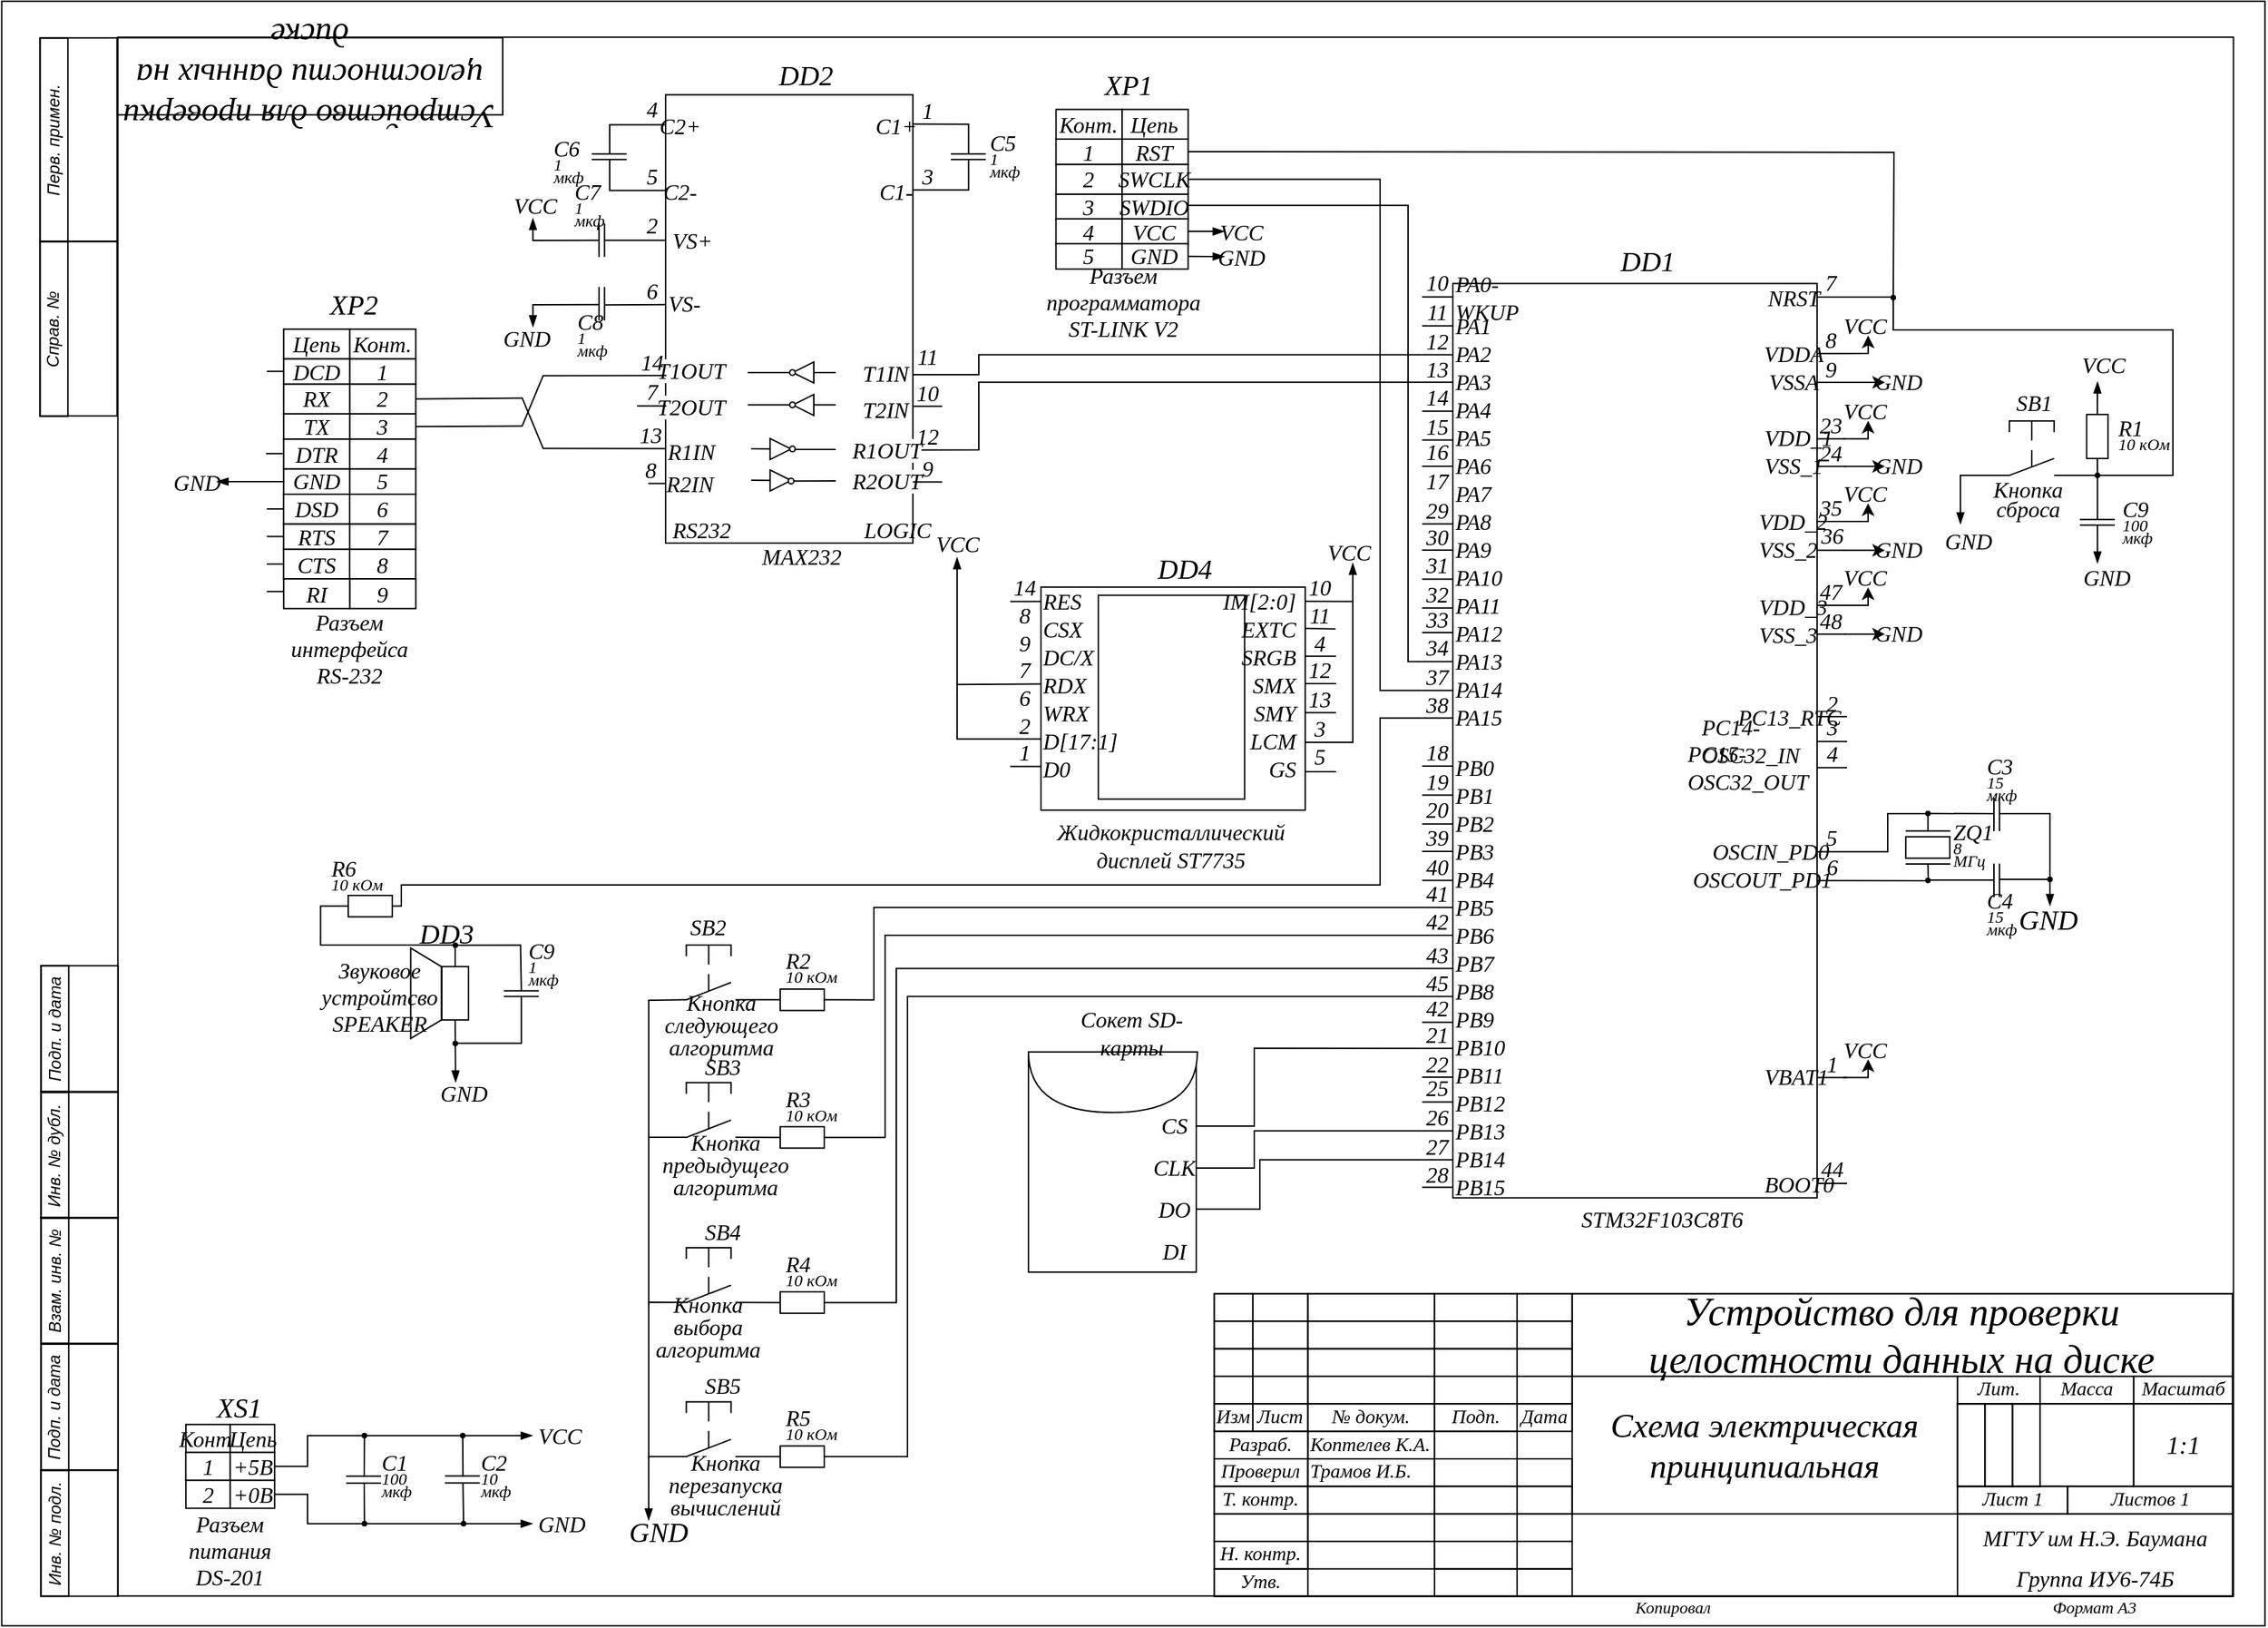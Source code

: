 <mxfile version="22.1.7" type="device">
  <diagram name="A3 Форма 1" id="4UMWuW4LYQygtjcPz86S">
    <mxGraphModel dx="3502" dy="2014" grid="1" gridSize="3.937" guides="1" tooltips="1" connect="1" arrows="1" fold="1" page="1" pageScale="1" pageWidth="1169" pageHeight="827" background="none" math="0" shadow="0">
      <root>
        <object label="" BlueprintName="Устройство для проверки целостности данных на диске" ProductName="Схема электрическая принципиальная" Material="Материал" Manufacturer="&lt;font style=&quot;font-size: 16px;&quot;&gt;МГТУ им Н.Э. Баумана&lt;br&gt;Группа ИУ6-74Б&lt;/font&gt;" Designer="Коптелев К.А." Checker="Трамов И.Б." Approver="Фамилия И.О." Date="31.12.21" Scale="1:1" id="-3bvXb9xsOaprucixAK7-0">
          <mxCell />
        </object>
        <mxCell id="-3bvXb9xsOaprucixAK7-1" parent="-3bvXb9xsOaprucixAK7-0" />
        <mxCell id="-3bvXb9xsOaprucixAK7-3" value="" style="rounded=0;whiteSpace=wrap;html=1;strokeWidth=1;fillColor=none;strokeColor=#000000;fontStyle=2;movable=0;resizable=0;rotatable=0;deletable=0;editable=0;locked=1;connectable=0;" parent="-3bvXb9xsOaprucixAK7-1" vertex="1">
          <mxGeometry x="-371.7" y="-315.38" width="1513" height="1115" as="geometry" />
        </mxCell>
        <mxCell id="-3bvXb9xsOaprucixAK7-2" value="" style="rounded=0;whiteSpace=wrap;html=1;fillColor=none;strokeWidth=1;strokeColor=#000000;fontStyle=2;movable=0;resizable=0;rotatable=0;deletable=0;editable=0;locked=1;connectable=0;" parent="-3bvXb9xsOaprucixAK7-1" vertex="1">
          <mxGeometry x="-454.76" y="-341.1" width="1618.58" height="1162" as="geometry" />
        </mxCell>
        <mxCell id="-3bvXb9xsOaprucixAK7-5" value="" style="rounded=0;whiteSpace=wrap;html=1;strokeWidth=1;fillColor=none;fontFamily=GOSTRUS Type A;strokeColor=#000000;fontStyle=2" parent="-3bvXb9xsOaprucixAK7-1" vertex="1">
          <mxGeometry x="412.38" y="583.397" width="728.345" height="216.535" as="geometry" />
        </mxCell>
        <mxCell id="-3bvXb9xsOaprucixAK7-6" value="" style="rounded=0;whiteSpace=wrap;html=1;strokeWidth=1;fillColor=none;fontFamily=GOSTRUS Type A;fontSize=14;strokeColor=#000000;fontStyle=2" parent="-3bvXb9xsOaprucixAK7-1" vertex="1">
          <mxGeometry x="412.39" y="583.397" width="27.559" height="19.685" as="geometry" />
        </mxCell>
        <mxCell id="-3bvXb9xsOaprucixAK7-7" value="" style="rounded=0;whiteSpace=wrap;html=1;strokeWidth=1;fillColor=none;fontFamily=GOSTRUS Type A;fontSize=14;strokeColor=#000000;fontStyle=2" parent="-3bvXb9xsOaprucixAK7-1" vertex="1">
          <mxGeometry x="412.387" y="603.084" width="27.559" height="19.685" as="geometry" />
        </mxCell>
        <mxCell id="-3bvXb9xsOaprucixAK7-8" value="" style="rounded=0;whiteSpace=wrap;html=1;strokeWidth=1;fillColor=none;fontFamily=GOSTRUS Type A;fontSize=14;strokeColor=#000000;fontStyle=2" parent="-3bvXb9xsOaprucixAK7-1" vertex="1">
          <mxGeometry x="412.397" y="622.764" width="27.559" height="19.685" as="geometry" />
        </mxCell>
        <mxCell id="-3bvXb9xsOaprucixAK7-9" value="" style="rounded=0;whiteSpace=wrap;html=1;strokeWidth=1;fillColor=none;fontFamily=GOSTRUS Type A;fontSize=14;strokeColor=#000000;fontStyle=2" parent="-3bvXb9xsOaprucixAK7-1" vertex="1">
          <mxGeometry x="412.394" y="642.451" width="27.559" height="19.685" as="geometry" />
        </mxCell>
        <mxCell id="-3bvXb9xsOaprucixAK7-10" value="Изм" style="rounded=0;whiteSpace=wrap;html=1;strokeWidth=1;fillColor=none;fontFamily=GOSTRUS Type A;fontStyle=2;fontSize=14;strokeColor=#000000;" parent="-3bvXb9xsOaprucixAK7-1" vertex="1">
          <mxGeometry x="412.391" y="662.138" width="27.559" height="19.685" as="geometry" />
        </mxCell>
        <mxCell id="-3bvXb9xsOaprucixAK7-11" value="" style="rounded=0;whiteSpace=wrap;html=1;strokeWidth=1;fillColor=none;fontFamily=GOSTRUS Type A;fontSize=14;strokeColor=#000000;fontStyle=2" parent="-3bvXb9xsOaprucixAK7-1" vertex="1">
          <mxGeometry x="439.957" y="583.394" width="39.37" height="19.685" as="geometry" />
        </mxCell>
        <mxCell id="-3bvXb9xsOaprucixAK7-12" value="" style="rounded=0;whiteSpace=wrap;html=1;strokeWidth=1;fillColor=none;fontFamily=GOSTRUS Type A;fontSize=14;strokeColor=#000000;fontStyle=2" parent="-3bvXb9xsOaprucixAK7-1" vertex="1">
          <mxGeometry x="439.954" y="603.081" width="39.37" height="19.685" as="geometry" />
        </mxCell>
        <mxCell id="-3bvXb9xsOaprucixAK7-13" value="" style="rounded=0;whiteSpace=wrap;html=1;strokeWidth=1;fillColor=none;fontFamily=GOSTRUS Type A;fontSize=14;strokeColor=#000000;fontStyle=2" parent="-3bvXb9xsOaprucixAK7-1" vertex="1">
          <mxGeometry x="439.964" y="622.761" width="39.37" height="19.685" as="geometry" />
        </mxCell>
        <mxCell id="-3bvXb9xsOaprucixAK7-14" value="" style="rounded=0;whiteSpace=wrap;html=1;strokeWidth=1;fillColor=none;fontFamily=GOSTRUS Type A;fontSize=14;strokeColor=#000000;fontStyle=2" parent="-3bvXb9xsOaprucixAK7-1" vertex="1">
          <mxGeometry x="439.961" y="642.448" width="39.37" height="19.685" as="geometry" />
        </mxCell>
        <mxCell id="-3bvXb9xsOaprucixAK7-15" value="Лист" style="rounded=0;whiteSpace=wrap;html=1;strokeWidth=1;fillColor=none;fontFamily=GOSTRUS Type A;fontStyle=2;fontSize=14;strokeColor=#000000;" parent="-3bvXb9xsOaprucixAK7-1" vertex="1">
          <mxGeometry x="439.958" y="662.135" width="39.37" height="19.685" as="geometry" />
        </mxCell>
        <mxCell id="-3bvXb9xsOaprucixAK7-16" value="" style="rounded=0;whiteSpace=wrap;html=1;strokeWidth=1;fillColor=none;fontFamily=GOSTRUS Type A;fontSize=14;strokeColor=#000000;fontStyle=2" parent="-3bvXb9xsOaprucixAK7-1" vertex="1">
          <mxGeometry x="479.334" y="583.401" width="90.551" height="19.685" as="geometry" />
        </mxCell>
        <mxCell id="-3bvXb9xsOaprucixAK7-17" value="" style="rounded=0;whiteSpace=wrap;html=1;strokeWidth=1;fillColor=none;fontFamily=GOSTRUS Type A;fontSize=14;strokeColor=#000000;fontStyle=2" parent="-3bvXb9xsOaprucixAK7-1" vertex="1">
          <mxGeometry x="479.331" y="603.088" width="90.551" height="19.685" as="geometry" />
        </mxCell>
        <mxCell id="-3bvXb9xsOaprucixAK7-18" value="" style="rounded=0;whiteSpace=wrap;html=1;strokeWidth=1;fillColor=none;fontFamily=GOSTRUS Type A;fontSize=14;strokeColor=#000000;fontStyle=2" parent="-3bvXb9xsOaprucixAK7-1" vertex="1">
          <mxGeometry x="479.341" y="622.768" width="90.551" height="19.685" as="geometry" />
        </mxCell>
        <mxCell id="-3bvXb9xsOaprucixAK7-19" value="" style="rounded=0;whiteSpace=wrap;html=1;strokeWidth=1;fillColor=none;fontFamily=GOSTRUS Type A;fontSize=14;strokeColor=#000000;fontStyle=2" parent="-3bvXb9xsOaprucixAK7-1" vertex="1">
          <mxGeometry x="479.338" y="642.455" width="90.551" height="19.685" as="geometry" />
        </mxCell>
        <mxCell id="-3bvXb9xsOaprucixAK7-20" value="№ докум." style="rounded=0;whiteSpace=wrap;html=1;strokeWidth=1;fillColor=none;fontFamily=GOSTRUS Type A;fontStyle=2;fontSize=14;strokeColor=#000000;" parent="-3bvXb9xsOaprucixAK7-1" vertex="1">
          <mxGeometry x="479.335" y="662.142" width="90.551" height="19.685" as="geometry" />
        </mxCell>
        <mxCell id="-3bvXb9xsOaprucixAK7-21" value="" style="rounded=0;whiteSpace=wrap;html=1;strokeWidth=1;fillColor=none;fontFamily=GOSTRUS Type A;fontSize=14;strokeColor=#000000;fontStyle=2" parent="-3bvXb9xsOaprucixAK7-1" vertex="1">
          <mxGeometry x="569.891" y="583.398" width="59.055" height="19.685" as="geometry" />
        </mxCell>
        <mxCell id="-3bvXb9xsOaprucixAK7-22" value="" style="rounded=0;whiteSpace=wrap;html=1;strokeWidth=1;fillColor=none;fontFamily=GOSTRUS Type A;fontSize=14;strokeColor=#000000;fontStyle=2" parent="-3bvXb9xsOaprucixAK7-1" vertex="1">
          <mxGeometry x="569.888" y="603.085" width="59.055" height="19.685" as="geometry" />
        </mxCell>
        <mxCell id="-3bvXb9xsOaprucixAK7-23" value="" style="rounded=0;whiteSpace=wrap;html=1;strokeWidth=1;fillColor=none;fontFamily=GOSTRUS Type A;fontSize=14;strokeColor=#000000;fontStyle=2" parent="-3bvXb9xsOaprucixAK7-1" vertex="1">
          <mxGeometry x="569.898" y="622.765" width="59.055" height="19.685" as="geometry" />
        </mxCell>
        <mxCell id="-3bvXb9xsOaprucixAK7-24" value="" style="rounded=0;whiteSpace=wrap;html=1;strokeWidth=1;fillColor=none;fontFamily=GOSTRUS Type A;fontSize=14;strokeColor=#000000;fontStyle=2" parent="-3bvXb9xsOaprucixAK7-1" vertex="1">
          <mxGeometry x="569.895" y="642.452" width="59.055" height="19.685" as="geometry" />
        </mxCell>
        <mxCell id="-3bvXb9xsOaprucixAK7-25" value="Подп." style="rounded=0;whiteSpace=wrap;html=1;strokeWidth=1;fillColor=none;fontFamily=GOSTRUS Type A;fontStyle=2;fontSize=14;strokeColor=#000000;" parent="-3bvXb9xsOaprucixAK7-1" vertex="1">
          <mxGeometry x="569.892" y="662.139" width="59.055" height="19.685" as="geometry" />
        </mxCell>
        <mxCell id="-3bvXb9xsOaprucixAK7-26" value="" style="rounded=0;whiteSpace=wrap;html=1;strokeWidth=1;fillColor=none;fontFamily=GOSTRUS Type A;fontSize=14;strokeColor=#000000;fontStyle=2" parent="-3bvXb9xsOaprucixAK7-1" vertex="1">
          <mxGeometry x="569.898" y="681.815" width="59.055" height="19.685" as="geometry" />
        </mxCell>
        <mxCell id="-3bvXb9xsOaprucixAK7-27" value="" style="rounded=0;whiteSpace=wrap;html=1;strokeWidth=1;fillColor=none;fontFamily=GOSTRUS Type A;fontSize=14;strokeColor=#000000;fontStyle=2" parent="-3bvXb9xsOaprucixAK7-1" vertex="1">
          <mxGeometry x="569.895" y="701.502" width="59.055" height="19.685" as="geometry" />
        </mxCell>
        <mxCell id="-3bvXb9xsOaprucixAK7-28" value="" style="rounded=0;whiteSpace=wrap;html=1;strokeWidth=1;fillColor=none;fontFamily=GOSTRUS Type A;fontSize=14;strokeColor=#000000;fontStyle=2" parent="-3bvXb9xsOaprucixAK7-1" vertex="1">
          <mxGeometry x="569.905" y="721.182" width="59.055" height="19.685" as="geometry" />
        </mxCell>
        <mxCell id="-3bvXb9xsOaprucixAK7-29" value="" style="rounded=0;whiteSpace=wrap;html=1;strokeWidth=1;fillColor=none;fontFamily=GOSTRUS Type A;fontSize=14;strokeColor=#000000;fontStyle=2" parent="-3bvXb9xsOaprucixAK7-1" vertex="1">
          <mxGeometry x="569.902" y="740.869" width="59.055" height="19.685" as="geometry" />
        </mxCell>
        <mxCell id="-3bvXb9xsOaprucixAK7-30" value="" style="rounded=0;whiteSpace=wrap;html=1;strokeWidth=1;fillColor=none;fontFamily=GOSTRUS Type A;fontSize=14;strokeColor=#000000;fontStyle=2" parent="-3bvXb9xsOaprucixAK7-1" vertex="1">
          <mxGeometry x="569.899" y="760.556" width="59.055" height="19.685" as="geometry" />
        </mxCell>
        <mxCell id="-3bvXb9xsOaprucixAK7-31" value="" style="rounded=0;whiteSpace=wrap;html=1;strokeWidth=1;fillColor=none;fontFamily=GOSTRUS Type A;fontSize=14;strokeColor=#000000;fontStyle=2" parent="-3bvXb9xsOaprucixAK7-1" vertex="1">
          <mxGeometry x="628.965" y="583.402" width="39.37" height="19.685" as="geometry" />
        </mxCell>
        <mxCell id="-3bvXb9xsOaprucixAK7-32" value="" style="rounded=0;whiteSpace=wrap;html=1;strokeWidth=1;fillColor=none;fontFamily=GOSTRUS Type A;fontSize=14;strokeColor=#000000;fontStyle=2" parent="-3bvXb9xsOaprucixAK7-1" vertex="1">
          <mxGeometry x="628.962" y="603.089" width="39.37" height="19.685" as="geometry" />
        </mxCell>
        <mxCell id="-3bvXb9xsOaprucixAK7-33" value="" style="rounded=0;whiteSpace=wrap;html=1;strokeWidth=1;fillColor=none;fontFamily=GOSTRUS Type A;fontSize=14;strokeColor=#000000;fontStyle=2" parent="-3bvXb9xsOaprucixAK7-1" vertex="1">
          <mxGeometry x="628.972" y="622.769" width="39.37" height="19.685" as="geometry" />
        </mxCell>
        <mxCell id="-3bvXb9xsOaprucixAK7-34" value="" style="rounded=0;whiteSpace=wrap;html=1;strokeWidth=1;fillColor=none;fontFamily=GOSTRUS Type A;fontSize=14;strokeColor=#000000;fontStyle=2" parent="-3bvXb9xsOaprucixAK7-1" vertex="1">
          <mxGeometry x="628.969" y="642.456" width="39.37" height="19.685" as="geometry" />
        </mxCell>
        <mxCell id="-3bvXb9xsOaprucixAK7-35" value="Дата" style="rounded=0;whiteSpace=wrap;html=1;strokeWidth=1;fillColor=none;fontFamily=GOSTRUS Type A;fontStyle=2;fontSize=14;strokeColor=#000000;" parent="-3bvXb9xsOaprucixAK7-1" vertex="1">
          <mxGeometry x="628.966" y="662.143" width="39.37" height="19.685" as="geometry" />
        </mxCell>
        <mxCell id="-3bvXb9xsOaprucixAK7-38" value="" style="rounded=0;whiteSpace=wrap;html=1;strokeWidth=1;fillColor=none;fontFamily=GOSTRUS Type A;fontSize=12;strokeColor=#000000;fontStyle=2" parent="-3bvXb9xsOaprucixAK7-1" vertex="1">
          <mxGeometry x="628.979" y="721.176" width="39.37" height="19.685" as="geometry" />
        </mxCell>
        <mxCell id="-3bvXb9xsOaprucixAK7-39" value="" style="rounded=0;whiteSpace=wrap;html=1;strokeWidth=1;fillColor=none;fontFamily=GOSTRUS Type A;fontSize=12;strokeColor=#000000;fontStyle=2" parent="-3bvXb9xsOaprucixAK7-1" vertex="1">
          <mxGeometry x="628.976" y="740.863" width="39.37" height="19.685" as="geometry" />
        </mxCell>
        <mxCell id="-3bvXb9xsOaprucixAK7-40" value="" style="rounded=0;whiteSpace=wrap;html=1;strokeWidth=1;fillColor=none;fontFamily=GOSTRUS Type A;fontSize=12;strokeColor=#000000;fontStyle=2" parent="-3bvXb9xsOaprucixAK7-1" vertex="1">
          <mxGeometry x="628.973" y="760.55" width="39.37" height="19.685" as="geometry" />
        </mxCell>
        <mxCell id="-3bvXb9xsOaprucixAK7-42" value="" style="rounded=0;whiteSpace=wrap;html=1;strokeWidth=1;fillColor=none;fontFamily=GOSTRUS Type A;fontSize=14;strokeColor=#000000;fontStyle=2" parent="-3bvXb9xsOaprucixAK7-1" vertex="1">
          <mxGeometry x="569.926" y="780.253" width="59.055" height="19.685" as="geometry" />
        </mxCell>
        <mxCell id="-3bvXb9xsOaprucixAK7-43" value="Разраб." style="rounded=0;whiteSpace=wrap;html=1;strokeWidth=1;fillColor=none;fontFamily=GOSTRUS Type A;fontStyle=2;fontSize=14;strokeColor=#000000;" parent="-3bvXb9xsOaprucixAK7-1" vertex="1">
          <mxGeometry x="412.415" y="681.812" width="66.929" height="19.685" as="geometry" />
        </mxCell>
        <mxCell id="-3bvXb9xsOaprucixAK7-44" value="Проверил" style="rounded=0;whiteSpace=wrap;html=1;strokeWidth=1;fillColor=none;fontFamily=GOSTRUS Type A;fontStyle=2;fontSize=14;strokeColor=#000000;" parent="-3bvXb9xsOaprucixAK7-1" vertex="1">
          <mxGeometry x="412.382" y="701.499" width="66.929" height="19.685" as="geometry" />
        </mxCell>
        <mxCell id="-3bvXb9xsOaprucixAK7-45" value="Т. контр." style="rounded=0;whiteSpace=wrap;html=1;strokeWidth=1;fillColor=none;fontFamily=GOSTRUS Type A;fontStyle=2;fontSize=14;strokeColor=#000000;" parent="-3bvXb9xsOaprucixAK7-1" vertex="1">
          <mxGeometry x="412.379" y="721.186" width="66.929" height="19.685" as="geometry" />
        </mxCell>
        <mxCell id="-3bvXb9xsOaprucixAK7-46" value="" style="rounded=0;whiteSpace=wrap;html=1;strokeWidth=1;fillColor=none;fontFamily=GOSTRUS Type A;fontStyle=2;fontSize=14;strokeColor=#000000;" parent="-3bvXb9xsOaprucixAK7-1" vertex="1">
          <mxGeometry x="412.416" y="740.873" width="66.929" height="19.685" as="geometry" />
        </mxCell>
        <mxCell id="-3bvXb9xsOaprucixAK7-47" value="Н. контр." style="rounded=0;whiteSpace=wrap;html=1;strokeWidth=1;fillColor=none;fontFamily=GOSTRUS Type A;fontStyle=2;fontSize=14;strokeColor=#000000;" parent="-3bvXb9xsOaprucixAK7-1" vertex="1">
          <mxGeometry x="412.413" y="760.57" width="66.929" height="19.685" as="geometry" />
        </mxCell>
        <mxCell id="-3bvXb9xsOaprucixAK7-48" value="Утв." style="rounded=0;whiteSpace=wrap;html=1;strokeWidth=1;fillColor=none;fontFamily=GOSTRUS Type A;fontStyle=2;fontSize=14;strokeColor=#000000;" parent="-3bvXb9xsOaprucixAK7-1" vertex="1">
          <mxGeometry x="412.42" y="780.257" width="66.929" height="19.685" as="geometry" />
        </mxCell>
        <object placeholders="1" placeholder="Designer" label="Коптелев К.А." id="-3bvXb9xsOaprucixAK7-49">
          <mxCell style="rounded=0;whiteSpace=wrap;html=1;strokeWidth=1;fillColor=none;fontFamily=GOSTRUS Type A;fontSize=14;strokeColor=#000000;fontStyle=2;align=left;" parent="-3bvXb9xsOaprucixAK7-1" vertex="1">
            <mxGeometry x="479.372" y="681.829" width="90.551" height="19.685" as="geometry" />
          </mxCell>
        </object>
        <mxCell id="-3bvXb9xsOaprucixAK7-50" value="" style="rounded=0;whiteSpace=wrap;html=1;strokeWidth=1;fillColor=none;fontFamily=GOSTRUS Type A;fontSize=14;strokeColor=#000000;fontStyle=2" parent="-3bvXb9xsOaprucixAK7-1" vertex="1">
          <mxGeometry x="479.329" y="740.886" width="90.551" height="19.685" as="geometry" />
        </mxCell>
        <mxCell id="-3bvXb9xsOaprucixAK7-51" value="" style="rounded=0;whiteSpace=wrap;html=1;strokeWidth=1;fillColor=none;fontFamily=GOSTRUS Type A;fontSize=14;strokeColor=#000000;fontStyle=2" parent="-3bvXb9xsOaprucixAK7-1" vertex="1">
          <mxGeometry x="479.292" y="721.199" width="90.551" height="19.685" as="geometry" />
        </mxCell>
        <object placeholders="1" placeholder="Checker" label="Трамов И.Б." id="-3bvXb9xsOaprucixAK7-52">
          <mxCell style="rounded=0;whiteSpace=wrap;html=1;strokeWidth=1;fillColor=none;fontFamily=GOSTRUS Type A;fontSize=14;strokeColor=#000000;fontStyle=2;align=left;" parent="-3bvXb9xsOaprucixAK7-1" vertex="1">
            <mxGeometry x="479.295" y="701.512" width="90.551" height="19.685" as="geometry" />
          </mxCell>
        </object>
        <mxCell id="-3bvXb9xsOaprucixAK7-54" value="" style="rounded=0;whiteSpace=wrap;html=1;strokeWidth=1;fillColor=none;fontFamily=GOSTRUS Type A;fontSize=14;strokeColor=#000000;fontStyle=2" parent="-3bvXb9xsOaprucixAK7-1" vertex="1">
          <mxGeometry x="479.369" y="760.546" width="90.551" height="19.685" as="geometry" />
        </mxCell>
        <object placeholders="1" placeholder="BlueprintName" label="Устройство для проверки целостности данных на диске" id="-3bvXb9xsOaprucixAK7-55">
          <mxCell style="rounded=0;whiteSpace=wrap;html=1;strokeWidth=1;fillColor=none;fontFamily=GOSTRUS Type A;fontSize=28;strokeColor=#000000;fontStyle=2" parent="-3bvXb9xsOaprucixAK7-1" vertex="1">
            <mxGeometry x="668.348" y="583.405" width="472.44" height="59.055" as="geometry" />
          </mxCell>
        </object>
        <object placeholders="1" placeholder="ProductName" label="Схема электрическая принципиальная" id="-3bvXb9xsOaprucixAK7-56">
          <mxCell style="rounded=0;whiteSpace=wrap;html=1;strokeWidth=1;fillColor=none;fontFamily=GOSTRUS Type A;fontSize=24;strokeColor=#000000;fontStyle=2" parent="-3bvXb9xsOaprucixAK7-1" vertex="1">
            <mxGeometry x="668.345" y="642.432" width="275.59" height="98.425" as="geometry" />
          </mxCell>
        </object>
        <object placeholders="1" placeholder="Manufacturer" label="&lt;font style=&quot;font-size: 16px;&quot;&gt;МГТУ им Н.Э. Баумана&lt;br&gt;Группа ИУ6-74Б&lt;/font&gt;" id="-3bvXb9xsOaprucixAK7-58">
          <mxCell style="rounded=0;whiteSpace=wrap;html=1;strokeWidth=1;fillColor=none;fontFamily=GOSTRUS Type A;fontSize=24;strokeColor=#000000;fontStyle=2" parent="-3bvXb9xsOaprucixAK7-1" vertex="1">
            <mxGeometry x="943.939" y="740.886" width="196.85" height="59.055" as="geometry" />
          </mxCell>
        </object>
        <object label="Лист 1" placeholders="1" id="-3bvXb9xsOaprucixAK7-59">
          <mxCell style="rounded=0;whiteSpace=wrap;html=1;strokeWidth=1;fillColor=none;fontFamily=GOSTRUS Type A;fontStyle=2;fontSize=14;strokeColor=#000000;" parent="-3bvXb9xsOaprucixAK7-1" vertex="1">
            <mxGeometry x="943.936" y="721.163" width="78.74" height="19.685" as="geometry" />
          </mxCell>
        </object>
        <mxCell id="-3bvXb9xsOaprucixAK7-60" value="Листов 1" style="rounded=0;whiteSpace=wrap;html=1;strokeWidth=1;fillColor=none;fontFamily=GOSTRUS Type A;fontStyle=2;fontSize=14;strokeColor=#000000;" parent="-3bvXb9xsOaprucixAK7-1" vertex="1">
          <mxGeometry x="1022.613" y="721.2" width="118.11" height="19.685" as="geometry" />
        </mxCell>
        <mxCell id="-3bvXb9xsOaprucixAK7-61" value="Масштаб" style="rounded=0;whiteSpace=wrap;html=1;strokeWidth=1;fillColor=none;fontFamily=GOSTRUS Type A;fontStyle=2;fontSize=14;strokeColor=#000000;" parent="-3bvXb9xsOaprucixAK7-1" vertex="1">
          <mxGeometry x="1069.92" y="642.437" width="70.866" height="19.685" as="geometry" />
        </mxCell>
        <mxCell id="-3bvXb9xsOaprucixAK7-62" value="Масса" style="rounded=0;whiteSpace=wrap;html=1;strokeWidth=1;fillColor=none;fontFamily=GOSTRUS Type A;fontStyle=2;fontSize=14;strokeColor=#000000;" parent="-3bvXb9xsOaprucixAK7-1" vertex="1">
          <mxGeometry x="1002.987" y="642.464" width="66.929" height="19.685" as="geometry" />
        </mxCell>
        <mxCell id="-3bvXb9xsOaprucixAK7-63" value="Лит." style="rounded=0;whiteSpace=wrap;html=1;strokeWidth=1;fillColor=none;fontFamily=GOSTRUS Type A;fontStyle=2;fontSize=14;strokeColor=#000000;" parent="-3bvXb9xsOaprucixAK7-1" vertex="1">
          <mxGeometry x="943.934" y="642.431" width="59.055" height="19.685" as="geometry" />
        </mxCell>
        <mxCell id="-3bvXb9xsOaprucixAK7-64" value="" style="rounded=0;whiteSpace=wrap;html=1;strokeWidth=1;fillColor=none;fontFamily=GOSTRUS Type A;strokeColor=#000000;fontStyle=2" parent="-3bvXb9xsOaprucixAK7-1" vertex="1">
          <mxGeometry x="943.901" y="662.148" width="59.055" height="59.055" as="geometry" />
        </mxCell>
        <mxCell id="-3bvXb9xsOaprucixAK7-65" value="" style="rounded=0;whiteSpace=wrap;html=1;strokeWidth=1;fillColor=none;fontFamily=GOSTRUS Type A;strokeColor=#000000;fontStyle=2" parent="-3bvXb9xsOaprucixAK7-1" vertex="1">
          <mxGeometry x="1002.994" y="662.111" width="66.929" height="59.055" as="geometry" />
        </mxCell>
        <object placeholders="1" placeholder="Scale" id="-3bvXb9xsOaprucixAK7-66">
          <mxCell style="rounded=0;whiteSpace=wrap;html=1;strokeWidth=1;fillColor=none;fontFamily=GOSTRUS Type A;fontSize=18;strokeColor=#000000;fontStyle=2" parent="-3bvXb9xsOaprucixAK7-1" vertex="1">
            <mxGeometry x="1069.857" y="662.114" width="70.866" height="59.055" as="geometry" />
          </mxCell>
        </object>
        <mxCell id="-3bvXb9xsOaprucixAK7-67" value="" style="rounded=0;whiteSpace=wrap;html=1;strokeWidth=1;fillColor=none;fontFamily=GOSTRUS Type A;strokeColor=#000000;fontStyle=2" parent="-3bvXb9xsOaprucixAK7-1" vertex="1">
          <mxGeometry x="943.938" y="662.105" width="19.685" height="59.055" as="geometry" />
        </mxCell>
        <mxCell id="-3bvXb9xsOaprucixAK7-68" value="" style="rounded=0;whiteSpace=wrap;html=1;strokeWidth=1;fillColor=none;fontFamily=GOSTRUS Type A;strokeColor=#000000;fontStyle=2" parent="-3bvXb9xsOaprucixAK7-1" vertex="1">
          <mxGeometry x="963.585" y="662.152" width="19.685" height="59.055" as="geometry" />
        </mxCell>
        <mxCell id="-3bvXb9xsOaprucixAK7-69" value="" style="rounded=0;whiteSpace=wrap;html=1;strokeWidth=1;fillColor=none;fontFamily=GOSTRUS Type A;strokeColor=#000000;fontStyle=2" parent="-3bvXb9xsOaprucixAK7-1" vertex="1">
          <mxGeometry x="983.312" y="662.149" width="19.685" height="59.055" as="geometry" />
        </mxCell>
        <mxCell id="-3bvXb9xsOaprucixAK7-70" value="Копировал" style="text;html=1;strokeColor=none;fillColor=none;align=center;verticalAlign=middle;whiteSpace=wrap;rounded=0;fontFamily=GOSTRUS Type A;fontSize=12;fontStyle=2" parent="-3bvXb9xsOaprucixAK7-1" vertex="1">
          <mxGeometry x="668.313" y="798.04" width="144.64" height="20" as="geometry" />
        </mxCell>
        <mxCell id="-3bvXb9xsOaprucixAK7-71" value="Формат А3" style="text;html=1;strokeColor=none;fillColor=none;align=center;verticalAlign=middle;whiteSpace=wrap;rounded=0;fontFamily=GOSTRUS Type A;fontSize=12;fontStyle=2" parent="-3bvXb9xsOaprucixAK7-1" vertex="1">
          <mxGeometry x="942.88" y="798.04" width="197.9" height="20" as="geometry" />
        </mxCell>
        <object placeholder="BlueprintName" placeholders="1" id="ooexdDU5yCNyj8Z1UGUE-0">
          <mxCell style="rounded=0;whiteSpace=wrap;html=1;strokeWidth=1;fillColor=none;strokeColor=#000000;fontFamily=GOSTRUS Type A;fontSize=24;rotation=-180;fontStyle=2" parent="-3bvXb9xsOaprucixAK7-1" vertex="1">
            <mxGeometry x="-372.07" y="-314.96" width="275.59" height="55.118" as="geometry" />
          </mxCell>
        </object>
        <mxCell id="ooexdDU5yCNyj8Z1UGUE-1" value="" style="rounded=0;whiteSpace=wrap;html=1;fillColor=none;rotation=-90;fontStyle=2" parent="-3bvXb9xsOaprucixAK7-1" vertex="1">
          <mxGeometry x="-472.5" y="-269.65" width="145.43" height="55" as="geometry" />
        </mxCell>
        <mxCell id="ooexdDU5yCNyj8Z1UGUE-2" value="Перв. примен." style="rounded=0;whiteSpace=wrap;html=1;fillColor=none;rotation=-90;fontStyle=2" parent="-3bvXb9xsOaprucixAK7-1" vertex="1">
          <mxGeometry x="-490.13" y="-252.03" width="145.43" height="20" as="geometry" />
        </mxCell>
        <mxCell id="ooexdDU5yCNyj8Z1UGUE-3" value="" style="rounded=0;whiteSpace=wrap;html=1;fillColor=none;rotation=-90;fontStyle=2" parent="-3bvXb9xsOaprucixAK7-1" vertex="1">
          <mxGeometry x="-462.16" y="-134.33" width="124.74" height="55" as="geometry" />
        </mxCell>
        <mxCell id="ooexdDU5yCNyj8Z1UGUE-4" value="Справ. №" style="rounded=0;whiteSpace=wrap;html=1;fillColor=none;rotation=-90;fontStyle=2" parent="-3bvXb9xsOaprucixAK7-1" vertex="1">
          <mxGeometry x="-479.86" y="-116.64" width="124.88" height="20" as="geometry" />
        </mxCell>
        <mxCell id="ooexdDU5yCNyj8Z1UGUE-5" value="" style="rounded=0;whiteSpace=wrap;html=1;fillColor=none;rotation=-90;fontStyle=2" parent="-3bvXb9xsOaprucixAK7-1" vertex="1">
          <mxGeometry x="-444.17" y="727.26" width="90" height="55" as="geometry" />
        </mxCell>
        <mxCell id="ooexdDU5yCNyj8Z1UGUE-6" value="Инв. № подл." style="rounded=0;whiteSpace=wrap;html=1;fillColor=none;rotation=-90;fontStyle=2" parent="-3bvXb9xsOaprucixAK7-1" vertex="1">
          <mxGeometry x="-461.81" y="744.76" width="90" height="20" as="geometry" />
        </mxCell>
        <mxCell id="ooexdDU5yCNyj8Z1UGUE-7" value="" style="rounded=0;whiteSpace=wrap;html=1;fillColor=none;rotation=-90;fontStyle=2" parent="-3bvXb9xsOaprucixAK7-1" vertex="1">
          <mxGeometry x="-443.98" y="636.93" width="90" height="55" as="geometry" />
        </mxCell>
        <mxCell id="ooexdDU5yCNyj8Z1UGUE-8" value="Подп. и дата" style="rounded=0;whiteSpace=wrap;html=1;fillColor=none;rotation=-90;fontStyle=2" parent="-3bvXb9xsOaprucixAK7-1" vertex="1">
          <mxGeometry x="-461.81" y="654.43" width="90" height="20" as="geometry" />
        </mxCell>
        <mxCell id="ooexdDU5yCNyj8Z1UGUE-9" value="" style="rounded=0;whiteSpace=wrap;html=1;fillColor=none;rotation=-90;fontStyle=2" parent="-3bvXb9xsOaprucixAK7-1" vertex="1">
          <mxGeometry x="-443.983" y="546.377" width="90" height="55" as="geometry" />
        </mxCell>
        <mxCell id="ooexdDU5yCNyj8Z1UGUE-10" value="Взам. инв. №" style="rounded=0;whiteSpace=wrap;html=1;fillColor=none;rotation=-90;fontStyle=2" parent="-3bvXb9xsOaprucixAK7-1" vertex="1">
          <mxGeometry x="-461.813" y="563.877" width="90" height="20" as="geometry" />
        </mxCell>
        <mxCell id="ooexdDU5yCNyj8Z1UGUE-11" value="" style="rounded=0;whiteSpace=wrap;html=1;fillColor=none;rotation=-90;fontStyle=2" parent="-3bvXb9xsOaprucixAK7-1" vertex="1">
          <mxGeometry x="-443.986" y="456.834" width="90" height="55" as="geometry" />
        </mxCell>
        <mxCell id="ooexdDU5yCNyj8Z1UGUE-12" value="Инв. № дубл." style="rounded=0;whiteSpace=wrap;html=1;fillColor=none;rotation=-90;fontStyle=2" parent="-3bvXb9xsOaprucixAK7-1" vertex="1">
          <mxGeometry x="-461.816" y="474.334" width="90" height="20" as="geometry" />
        </mxCell>
        <mxCell id="ooexdDU5yCNyj8Z1UGUE-13" value="" style="rounded=0;whiteSpace=wrap;html=1;fillColor=none;rotation=-90;fontStyle=2" parent="-3bvXb9xsOaprucixAK7-1" vertex="1">
          <mxGeometry x="-443.989" y="366.281" width="90" height="55" as="geometry" />
        </mxCell>
        <mxCell id="ooexdDU5yCNyj8Z1UGUE-14" value="Подп. и дата" style="rounded=0;whiteSpace=wrap;html=1;fillColor=none;rotation=-90;fontStyle=2" parent="-3bvXb9xsOaprucixAK7-1" vertex="1">
          <mxGeometry x="-461.819" y="383.781" width="90" height="20" as="geometry" />
        </mxCell>
        <mxCell id="KPo18gjHCp797co_jhMr-121" value="" style="rounded=0;whiteSpace=wrap;html=1;strokeWidth=1;fillColor=none;fontFamily=GOSTRUS Type A;fontSize=12;strokeColor=#000000;fontStyle=2" parent="-3bvXb9xsOaprucixAK7-1" vertex="1">
          <mxGeometry x="628.97" y="780.237" width="39.37" height="19.685" as="geometry" />
        </mxCell>
        <mxCell id="KPo18gjHCp797co_jhMr-122" value="" style="rounded=0;whiteSpace=wrap;html=1;strokeWidth=1;fillColor=none;fontFamily=GOSTRUS Type A;fontSize=12;strokeColor=#000000;fontStyle=2" parent="-3bvXb9xsOaprucixAK7-1" vertex="1">
          <mxGeometry x="628.976" y="701.493" width="39.37" height="19.685" as="geometry" />
        </mxCell>
        <mxCell id="97PIKzzYOrzLbaDsOnrm-199" value="" style="group" parent="-3bvXb9xsOaprucixAK7-1" vertex="1" connectable="0">
          <mxGeometry x="-330.71" y="645.67" width="289.63" height="126.62" as="geometry" />
        </mxCell>
        <mxCell id="97PIKzzYOrzLbaDsOnrm-163" value="&lt;div style=&quot;text-align: left;&quot;&gt;&lt;span style=&quot;background-color: initial; font-size: 16px;&quot;&gt;&lt;font face=&quot;GOSTRUS Type A&quot;&gt;&lt;i&gt;Конт.&lt;/i&gt;&lt;/font&gt;&lt;/span&gt;&lt;/div&gt;" style="rounded=0;whiteSpace=wrap;html=1;container=0;" parent="97PIKzzYOrzLbaDsOnrm-199" vertex="1">
          <mxGeometry x="7.64" y="31.24" width="31.73" height="19.98" as="geometry" />
        </mxCell>
        <mxCell id="97PIKzzYOrzLbaDsOnrm-164" value="&lt;div style=&quot;text-align: left;&quot;&gt;&lt;span style=&quot;background-color: initial; font-size: 16px;&quot;&gt;&lt;font face=&quot;GOSTRUS Type A&quot;&gt;&lt;i&gt;Цепь&lt;/i&gt;&lt;/font&gt;&lt;/span&gt;&lt;/div&gt;" style="rounded=0;whiteSpace=wrap;html=1;container=0;" parent="97PIKzzYOrzLbaDsOnrm-199" vertex="1">
          <mxGeometry x="39.367" y="31.237" width="31.73" height="19.98" as="geometry" />
        </mxCell>
        <mxCell id="97PIKzzYOrzLbaDsOnrm-165" value="&lt;div style=&quot;text-align: left;&quot;&gt;&lt;span style=&quot;background-color: initial; font-size: 16px;&quot;&gt;&lt;font face=&quot;GOSTRUS Type A&quot;&gt;&lt;i&gt;1&lt;/i&gt;&lt;/font&gt;&lt;/span&gt;&lt;/div&gt;" style="rounded=0;whiteSpace=wrap;html=1;container=0;" parent="97PIKzzYOrzLbaDsOnrm-199" vertex="1">
          <mxGeometry x="7.567" y="51.217" width="31.73" height="19.98" as="geometry" />
        </mxCell>
        <mxCell id="97PIKzzYOrzLbaDsOnrm-166" value="&lt;div style=&quot;text-align: left;&quot;&gt;&lt;span style=&quot;background-color: initial; font-size: 16px;&quot;&gt;&lt;font face=&quot;GOSTRUS Type A&quot;&gt;&lt;i&gt;2&lt;/i&gt;&lt;/font&gt;&lt;/span&gt;&lt;/div&gt;" style="rounded=0;whiteSpace=wrap;html=1;container=0;" parent="97PIKzzYOrzLbaDsOnrm-199" vertex="1">
          <mxGeometry x="7.644" y="71.194" width="31.73" height="19.98" as="geometry" />
        </mxCell>
        <mxCell id="97PIKzzYOrzLbaDsOnrm-167" value="&lt;div style=&quot;text-align: left;&quot;&gt;&lt;span style=&quot;background-color: initial; font-size: 16px;&quot;&gt;&lt;font face=&quot;GOSTRUS Type A&quot;&gt;&lt;i&gt;+5В&lt;/i&gt;&lt;/font&gt;&lt;/span&gt;&lt;/div&gt;" style="rounded=0;whiteSpace=wrap;html=1;container=0;" parent="97PIKzzYOrzLbaDsOnrm-199" vertex="1">
          <mxGeometry x="39.374" y="51.224" width="31.73" height="19.98" as="geometry" />
        </mxCell>
        <mxCell id="97PIKzzYOrzLbaDsOnrm-168" value="&lt;div style=&quot;text-align: left;&quot;&gt;&lt;span style=&quot;background-color: initial; font-size: 16px;&quot;&gt;&lt;font face=&quot;GOSTRUS Type A&quot;&gt;&lt;i&gt;+0В&lt;/i&gt;&lt;/font&gt;&lt;/span&gt;&lt;/div&gt;" style="rounded=0;whiteSpace=wrap;html=1;container=0;" parent="97PIKzzYOrzLbaDsOnrm-199" vertex="1">
          <mxGeometry x="39.371" y="71.191" width="31.73" height="19.98" as="geometry" />
        </mxCell>
        <mxCell id="97PIKzzYOrzLbaDsOnrm-169" value="" style="endArrow=none;html=1;rounded=0;fontStyle=2" parent="97PIKzzYOrzLbaDsOnrm-199" edge="1">
          <mxGeometry width="50" height="50" relative="1" as="geometry">
            <mxPoint x="122.273" y="73.15" as="sourcePoint" />
            <mxPoint x="147.273" y="73.15" as="targetPoint" />
          </mxGeometry>
        </mxCell>
        <mxCell id="97PIKzzYOrzLbaDsOnrm-170" value="" style="endArrow=none;html=1;rounded=0;fontStyle=2" parent="97PIKzzYOrzLbaDsOnrm-199" edge="1">
          <mxGeometry width="50" height="50" relative="1" as="geometry">
            <mxPoint x="122.273" y="68.15" as="sourcePoint" />
            <mxPoint x="147.273" y="68.15" as="targetPoint" />
          </mxGeometry>
        </mxCell>
        <mxCell id="97PIKzzYOrzLbaDsOnrm-172" value="" style="endArrow=blockThin;html=1;rounded=0;exitX=1;exitY=0.5;exitDx=0;exitDy=0;endFill=1;" parent="97PIKzzYOrzLbaDsOnrm-199" source="97PIKzzYOrzLbaDsOnrm-168" edge="1">
          <mxGeometry width="50" height="50" relative="1" as="geometry">
            <mxPoint x="86.64" y="144.24" as="sourcePoint" />
            <mxPoint x="255.64" y="102.24" as="targetPoint" />
            <Array as="points">
              <mxPoint x="94.64" y="81.24" />
              <mxPoint x="94.64" y="102.24" />
            </Array>
          </mxGeometry>
        </mxCell>
        <mxCell id="97PIKzzYOrzLbaDsOnrm-173" value="" style="endArrow=none;html=1;rounded=0;entryX=1;entryY=0.5;entryDx=0;entryDy=0;startArrow=blockThin;startFill=1;" parent="97PIKzzYOrzLbaDsOnrm-199" target="97PIKzzYOrzLbaDsOnrm-167" edge="1">
          <mxGeometry width="50" height="50" relative="1" as="geometry">
            <mxPoint x="255.64" y="39.24" as="sourcePoint" />
            <mxPoint x="98.577" y="62.167" as="targetPoint" />
            <Array as="points">
              <mxPoint x="94.64" y="39.24" />
              <mxPoint x="94.64" y="61.24" />
            </Array>
          </mxGeometry>
        </mxCell>
        <mxCell id="97PIKzzYOrzLbaDsOnrm-174" value="" style="endArrow=none;html=1;rounded=0;exitX=0.5;exitY=0;exitDx=0;exitDy=0;" parent="97PIKzzYOrzLbaDsOnrm-199" source="97PIKzzYOrzLbaDsOnrm-189" edge="1">
          <mxGeometry width="50" height="50" relative="1" as="geometry">
            <mxPoint x="135.19" y="90.24" as="sourcePoint" />
            <mxPoint x="135.19" y="73.17" as="targetPoint" />
          </mxGeometry>
        </mxCell>
        <mxCell id="97PIKzzYOrzLbaDsOnrm-175" value="" style="endArrow=none;html=1;rounded=0;entryX=0.5;entryY=1;entryDx=0;entryDy=0;" parent="97PIKzzYOrzLbaDsOnrm-199" target="97PIKzzYOrzLbaDsOnrm-191" edge="1">
          <mxGeometry width="50" height="50" relative="1" as="geometry">
            <mxPoint x="135.187" y="68.547" as="sourcePoint" />
            <mxPoint x="133.64" y="51.24" as="targetPoint" />
          </mxGeometry>
        </mxCell>
        <mxCell id="97PIKzzYOrzLbaDsOnrm-179" value="&lt;p style=&quot;line-height: 80%;&quot;&gt;&lt;i&gt;&lt;font face=&quot;GOSTRUS Type A&quot;&gt;&lt;font style=&quot;font-size: 16px;&quot;&gt;C1&lt;/font&gt;&lt;br&gt;100 мкф&lt;/font&gt;&lt;/i&gt;&lt;/p&gt;" style="text;html=1;strokeColor=none;fillColor=none;align=left;verticalAlign=middle;whiteSpace=wrap;rounded=0;container=0;" parent="97PIKzzYOrzLbaDsOnrm-199" vertex="1">
          <mxGeometry x="145.66" y="55.16" width="35.44" height="27.56" as="geometry" />
        </mxCell>
        <mxCell id="97PIKzzYOrzLbaDsOnrm-180" value="" style="endArrow=none;html=1;rounded=0;fontStyle=2" parent="97PIKzzYOrzLbaDsOnrm-199" edge="1">
          <mxGeometry width="50" height="50" relative="1" as="geometry">
            <mxPoint x="192.91" y="73.137" as="sourcePoint" />
            <mxPoint x="217.91" y="73.137" as="targetPoint" />
          </mxGeometry>
        </mxCell>
        <mxCell id="97PIKzzYOrzLbaDsOnrm-181" value="" style="endArrow=none;html=1;rounded=0;fontStyle=2" parent="97PIKzzYOrzLbaDsOnrm-199" edge="1">
          <mxGeometry width="50" height="50" relative="1" as="geometry">
            <mxPoint x="192.91" y="68.137" as="sourcePoint" />
            <mxPoint x="217.91" y="68.137" as="targetPoint" />
          </mxGeometry>
        </mxCell>
        <mxCell id="97PIKzzYOrzLbaDsOnrm-182" value="" style="endArrow=none;html=1;rounded=0;exitX=0.5;exitY=0;exitDx=0;exitDy=0;" parent="97PIKzzYOrzLbaDsOnrm-199" source="97PIKzzYOrzLbaDsOnrm-193" edge="1">
          <mxGeometry width="50" height="50" relative="1" as="geometry">
            <mxPoint x="205.827" y="90.227" as="sourcePoint" />
            <mxPoint x="205.827" y="73.157" as="targetPoint" />
          </mxGeometry>
        </mxCell>
        <mxCell id="97PIKzzYOrzLbaDsOnrm-183" value="" style="endArrow=none;html=1;rounded=0;entryX=0.5;entryY=1;entryDx=0;entryDy=0;" parent="97PIKzzYOrzLbaDsOnrm-199" target="97PIKzzYOrzLbaDsOnrm-192" edge="1">
          <mxGeometry width="50" height="50" relative="1" as="geometry">
            <mxPoint x="205.824" y="68.534" as="sourcePoint" />
            <mxPoint x="205.824" y="51.227" as="targetPoint" />
          </mxGeometry>
        </mxCell>
        <mxCell id="97PIKzzYOrzLbaDsOnrm-184" value="&lt;p style=&quot;line-height: 80%;&quot;&gt;&lt;i&gt;&lt;font face=&quot;GOSTRUS Type A&quot;&gt;&lt;font style=&quot;font-size: 16px;&quot;&gt;C2&lt;/font&gt;&lt;br&gt;10 мкф&lt;/font&gt;&lt;/i&gt;&lt;/p&gt;" style="text;html=1;strokeColor=none;fillColor=none;align=left;verticalAlign=middle;whiteSpace=wrap;rounded=0;container=0;" parent="97PIKzzYOrzLbaDsOnrm-199" vertex="1">
          <mxGeometry x="216.3" y="55.15" width="31.73" height="27.56" as="geometry" />
        </mxCell>
        <mxCell id="97PIKzzYOrzLbaDsOnrm-185" value="&lt;font face=&quot;GOSTRUS Type A&quot;&gt;&lt;span style=&quot;font-size: 16px;&quot;&gt;&lt;i&gt;VCC&lt;/i&gt;&lt;/span&gt;&lt;/font&gt;" style="text;html=1;strokeColor=none;fillColor=none;align=left;verticalAlign=middle;whiteSpace=wrap;rounded=0;container=0;" parent="97PIKzzYOrzLbaDsOnrm-199" vertex="1">
          <mxGeometry x="257.9" y="29.6" width="31.73" height="18.97" as="geometry" />
        </mxCell>
        <mxCell id="97PIKzzYOrzLbaDsOnrm-186" value="&lt;font face=&quot;GOSTRUS Type A&quot;&gt;&lt;span style=&quot;font-size: 16px;&quot;&gt;&lt;i&gt;GND&lt;/i&gt;&lt;/span&gt;&lt;/font&gt;" style="text;html=1;strokeColor=none;fillColor=none;align=left;verticalAlign=middle;whiteSpace=wrap;rounded=0;container=0;" parent="97PIKzzYOrzLbaDsOnrm-199" vertex="1">
          <mxGeometry x="257.897" y="92.507" width="31.73" height="18.97" as="geometry" />
        </mxCell>
        <mxCell id="97PIKzzYOrzLbaDsOnrm-189" value="" style="ellipse;whiteSpace=wrap;html=1;aspect=fixed;fillColor=#000000;fontStyle=2;container=0;" parent="97PIKzzYOrzLbaDsOnrm-199" vertex="1">
          <mxGeometry x="133.854" y="100.658" width="3" height="3" as="geometry" />
        </mxCell>
        <mxCell id="97PIKzzYOrzLbaDsOnrm-191" value="" style="ellipse;whiteSpace=wrap;html=1;aspect=fixed;fillColor=#000000;fontStyle=2;container=0;" parent="97PIKzzYOrzLbaDsOnrm-199" vertex="1">
          <mxGeometry x="133.851" y="37.665" width="3" height="3" as="geometry" />
        </mxCell>
        <mxCell id="97PIKzzYOrzLbaDsOnrm-192" value="" style="ellipse;whiteSpace=wrap;html=1;aspect=fixed;fillColor=#000000;fontStyle=2;container=0;" parent="97PIKzzYOrzLbaDsOnrm-199" vertex="1">
          <mxGeometry x="204.14" y="37.662" width="3" height="3" as="geometry" />
        </mxCell>
        <mxCell id="97PIKzzYOrzLbaDsOnrm-193" value="" style="ellipse;whiteSpace=wrap;html=1;aspect=fixed;fillColor=#000000;fontStyle=2;container=0;" parent="97PIKzzYOrzLbaDsOnrm-199" vertex="1">
          <mxGeometry x="204.715" y="100.649" width="3" height="3" as="geometry" />
        </mxCell>
        <mxCell id="97PIKzzYOrzLbaDsOnrm-194" value="&lt;i style=&quot;border-color: var(--border-color); font-family: &amp;quot;GOSTRUS Type A&amp;quot;;&quot;&gt;&lt;font style=&quot;font-size: 20px;&quot;&gt;XS1&lt;/font&gt;&lt;/i&gt;" style="text;whiteSpace=wrap;html=1;container=0;" parent="97PIKzzYOrzLbaDsOnrm-199" vertex="1">
          <mxGeometry x="27.55" width="23.62" height="23.62" as="geometry" />
        </mxCell>
        <mxCell id="97PIKzzYOrzLbaDsOnrm-195" value="&lt;i style=&quot;border-color: var(--border-color); color: rgb(0, 0, 0); font-variant-ligatures: normal; font-variant-caps: normal; font-weight: 400; letter-spacing: normal; orphans: 2; text-indent: 0px; text-transform: none; widows: 2; word-spacing: 0px; -webkit-text-stroke-width: 0px; background-color: rgb(251, 251, 251); text-decoration-thickness: initial; text-decoration-style: initial; text-decoration-color: initial; font-family: &amp;quot;GOSTRUS Type A&amp;quot;; font-size: 16px;&quot;&gt;&lt;font style=&quot;font-size: 16px;&quot;&gt;Разъем&lt;br&gt;питания DS-201&lt;/font&gt;&lt;/i&gt;" style="text;whiteSpace=wrap;html=1;align=center;container=0;" parent="97PIKzzYOrzLbaDsOnrm-199" vertex="1">
          <mxGeometry x="-3.94" y="86.66" width="86.61" height="39.96" as="geometry" />
        </mxCell>
        <mxCell id="97PIKzzYOrzLbaDsOnrm-203" value="" style="endArrow=classic;html=1;rounded=0;edgeStyle=orthogonalEdgeStyle;exitX=1;exitY=1;exitDx=0;exitDy=0;" parent="-3bvXb9xsOaprucixAK7-1" source="97PIKzzYOrzLbaDsOnrm-65" edge="1">
          <mxGeometry width="50" height="50" relative="1" as="geometry">
            <mxPoint x="876.05" y="-48" as="sourcePoint" />
            <mxPoint x="880.05" y="-102" as="targetPoint" />
            <Array as="points">
              <mxPoint x="880.05" y="-89" />
            </Array>
          </mxGeometry>
        </mxCell>
        <mxCell id="97PIKzzYOrzLbaDsOnrm-205" value="" style="endArrow=classic;html=1;rounded=0;exitX=1;exitY=1;exitDx=0;exitDy=0;" parent="-3bvXb9xsOaprucixAK7-1" source="97PIKzzYOrzLbaDsOnrm-67" edge="1">
          <mxGeometry width="50" height="50" relative="1" as="geometry">
            <mxPoint x="872.05" y="-37" as="sourcePoint" />
            <mxPoint x="892.05" y="-68.5" as="targetPoint" />
          </mxGeometry>
        </mxCell>
        <mxCell id="97PIKzzYOrzLbaDsOnrm-210" value="&lt;font style=&quot;font-size: 16px;&quot; face=&quot;GOSTRUS Type A&quot;&gt;&lt;i&gt;VCC&lt;/i&gt;&lt;/font&gt;" style="text;html=1;strokeColor=none;fillColor=none;align=center;verticalAlign=middle;whiteSpace=wrap;rounded=0;container=0;" parent="-3bvXb9xsOaprucixAK7-1" vertex="1">
          <mxGeometry x="866.14" y="-116.64" width="23.83" height="15.64" as="geometry" />
        </mxCell>
        <mxCell id="97PIKzzYOrzLbaDsOnrm-211" value="&lt;font style=&quot;font-size: 16px;&quot; face=&quot;GOSTRUS Type A&quot;&gt;&lt;i&gt;GND&lt;/i&gt;&lt;/font&gt;" style="text;html=1;strokeColor=none;fillColor=none;align=center;verticalAlign=middle;whiteSpace=wrap;rounded=0;container=0;" parent="-3bvXb9xsOaprucixAK7-1" vertex="1">
          <mxGeometry x="889.967" y="-76.803" width="23.83" height="15.64" as="geometry" />
        </mxCell>
        <mxCell id="2yg2WQkIoi33CC1LjuKN-216" value="" style="rounded=0;whiteSpace=wrap;html=1;fontStyle=2;container=0;" parent="-3bvXb9xsOaprucixAK7-1" vertex="1">
          <mxGeometry x="906.94" y="256.56" width="31.5" height="15.3" as="geometry" />
        </mxCell>
        <mxCell id="2yg2WQkIoi33CC1LjuKN-217" value="" style="endArrow=none;html=1;rounded=0;fontStyle=2" parent="-3bvXb9xsOaprucixAK7-1" edge="1">
          <mxGeometry width="50" height="50" relative="1" as="geometry">
            <mxPoint x="906.84" y="252.36" as="sourcePoint" />
            <mxPoint x="938.84" y="252.36" as="targetPoint" />
          </mxGeometry>
        </mxCell>
        <mxCell id="2yg2WQkIoi33CC1LjuKN-218" value="" style="endArrow=none;html=1;rounded=0;fontStyle=2" parent="-3bvXb9xsOaprucixAK7-1" edge="1">
          <mxGeometry width="50" height="50" relative="1" as="geometry">
            <mxPoint x="906.837" y="275.987" as="sourcePoint" />
            <mxPoint x="938.837" y="275.987" as="targetPoint" />
          </mxGeometry>
        </mxCell>
        <mxCell id="2yg2WQkIoi33CC1LjuKN-219" value="" style="endArrow=none;html=1;rounded=0;fontStyle=2;exitX=1;exitY=1;exitDx=0;exitDy=0;" parent="-3bvXb9xsOaprucixAK7-1" source="97PIKzzYOrzLbaDsOnrm-89" edge="1">
          <mxGeometry width="50" height="50" relative="1" as="geometry">
            <mxPoint x="882.81" y="288.49" as="sourcePoint" />
            <mxPoint x="922.81" y="276.49" as="targetPoint" />
            <Array as="points">
              <mxPoint x="923.05" y="288" />
            </Array>
          </mxGeometry>
        </mxCell>
        <mxCell id="2yg2WQkIoi33CC1LjuKN-222" value="" style="endArrow=none;html=1;rounded=0;fontStyle=2" parent="-3bvXb9xsOaprucixAK7-1" edge="1">
          <mxGeometry width="50" height="50" relative="1" as="geometry">
            <mxPoint x="970.0" y="252.49" as="sourcePoint" />
            <mxPoint x="970.0" y="228.49" as="targetPoint" />
          </mxGeometry>
        </mxCell>
        <mxCell id="2yg2WQkIoi33CC1LjuKN-223" value="" style="endArrow=none;html=1;rounded=0;fontStyle=2" parent="-3bvXb9xsOaprucixAK7-1" edge="1">
          <mxGeometry width="50" height="50" relative="1" as="geometry">
            <mxPoint x="973.937" y="252.487" as="sourcePoint" />
            <mxPoint x="973.937" y="228.487" as="targetPoint" />
          </mxGeometry>
        </mxCell>
        <mxCell id="2yg2WQkIoi33CC1LjuKN-224" value="" style="endArrow=none;html=1;rounded=0;fontStyle=2;exitX=1;exitY=0.5;exitDx=0;exitDy=0;" parent="-3bvXb9xsOaprucixAK7-1" source="2yg2WQkIoi33CC1LjuKN-232" edge="1">
          <mxGeometry width="50" height="50" relative="1" as="geometry">
            <mxPoint x="922.81" y="240.49" as="sourcePoint" />
            <mxPoint x="970.05" y="240.0" as="targetPoint" />
          </mxGeometry>
        </mxCell>
        <mxCell id="2yg2WQkIoi33CC1LjuKN-225" value="" style="endArrow=none;html=1;rounded=0;fontStyle=2" parent="-3bvXb9xsOaprucixAK7-1" edge="1">
          <mxGeometry width="50" height="50" relative="1" as="geometry">
            <mxPoint x="969.997" y="299.737" as="sourcePoint" />
            <mxPoint x="969.997" y="275.737" as="targetPoint" />
          </mxGeometry>
        </mxCell>
        <mxCell id="2yg2WQkIoi33CC1LjuKN-226" value="" style="endArrow=none;html=1;rounded=0;fontStyle=2" parent="-3bvXb9xsOaprucixAK7-1" edge="1">
          <mxGeometry width="50" height="50" relative="1" as="geometry">
            <mxPoint x="973.934" y="299.734" as="sourcePoint" />
            <mxPoint x="973.934" y="275.734" as="targetPoint" />
          </mxGeometry>
        </mxCell>
        <mxCell id="2yg2WQkIoi33CC1LjuKN-227" value="" style="endArrow=none;html=1;rounded=0;fontStyle=2" parent="-3bvXb9xsOaprucixAK7-1" edge="1">
          <mxGeometry width="50" height="50" relative="1" as="geometry">
            <mxPoint x="922.81" y="287.49" as="sourcePoint" />
            <mxPoint x="970.05" y="287.49" as="targetPoint" />
          </mxGeometry>
        </mxCell>
        <mxCell id="2yg2WQkIoi33CC1LjuKN-228" value="" style="endArrow=none;html=1;rounded=0;fontStyle=2" parent="-3bvXb9xsOaprucixAK7-1" edge="1">
          <mxGeometry width="50" height="50" relative="1" as="geometry">
            <mxPoint x="974.05" y="287" as="sourcePoint" />
            <mxPoint x="974.05" y="240.0" as="targetPoint" />
            <Array as="points">
              <mxPoint x="1010.05" y="287" />
              <mxPoint x="1010.05" y="240.0" />
            </Array>
          </mxGeometry>
        </mxCell>
        <mxCell id="2yg2WQkIoi33CC1LjuKN-230" value="&lt;div style=&quot;&quot;&gt;&lt;font face=&quot;GOSTRUS Type A&quot;&gt;&lt;span style=&quot;font-size: 20px;&quot;&gt;&lt;span&gt;GND&lt;/span&gt;&lt;/span&gt;&lt;/font&gt;&lt;/div&gt;" style="text;whiteSpace=wrap;html=1;fontStyle=2;verticalAlign=middle;align=center;container=0;" parent="-3bvXb9xsOaprucixAK7-1" vertex="1">
          <mxGeometry x="995.12" y="307.09" width="27.56" height="16.68" as="geometry" />
        </mxCell>
        <mxCell id="2yg2WQkIoi33CC1LjuKN-231" value="" style="endArrow=none;html=1;rounded=0;fontStyle=2;startArrow=blockThin;startFill=1;entryX=0.5;entryY=1;entryDx=0;entryDy=0;" parent="-3bvXb9xsOaprucixAK7-1" target="2yg2WQkIoi33CC1LjuKN-234" edge="1">
          <mxGeometry width="50" height="50" relative="1" as="geometry">
            <mxPoint x="1010.05" y="306" as="sourcePoint" />
            <mxPoint x="1011.37" y="286.51" as="targetPoint" />
          </mxGeometry>
        </mxCell>
        <mxCell id="2yg2WQkIoi33CC1LjuKN-232" value="" style="ellipse;whiteSpace=wrap;html=1;aspect=fixed;fillColor=#000000;fontStyle=2;container=0;" parent="-3bvXb9xsOaprucixAK7-1" vertex="1">
          <mxGeometry x="921.31" y="238.4" width="3" height="3" as="geometry" />
        </mxCell>
        <mxCell id="2yg2WQkIoi33CC1LjuKN-233" value="" style="ellipse;whiteSpace=wrap;html=1;aspect=fixed;fillColor=#000000;fontStyle=2;container=0;" parent="-3bvXb9xsOaprucixAK7-1" vertex="1">
          <mxGeometry x="921.307" y="286.257" width="3" height="3" as="geometry" />
        </mxCell>
        <mxCell id="2yg2WQkIoi33CC1LjuKN-234" value="" style="ellipse;whiteSpace=wrap;html=1;aspect=fixed;fillColor=#000000;fontStyle=2;container=0;" parent="-3bvXb9xsOaprucixAK7-1" vertex="1">
          <mxGeometry x="1008.55" y="285.5" width="3" height="3" as="geometry" />
        </mxCell>
        <mxCell id="2yg2WQkIoi33CC1LjuKN-237" value="&lt;p style=&quot;line-height: 80%;&quot;&gt;&lt;i&gt;&lt;font face=&quot;GOSTRUS Type A&quot;&gt;&lt;font style=&quot;font-size: 16px;&quot;&gt;C3&lt;/font&gt;&lt;br&gt;15 мкф&lt;/font&gt;&lt;/i&gt;&lt;/p&gt;" style="text;html=1;strokeColor=none;fillColor=none;align=left;verticalAlign=middle;whiteSpace=wrap;rounded=0;container=0;" parent="-3bvXb9xsOaprucixAK7-1" vertex="1">
          <mxGeometry x="963.387" y="202.947" width="31.73" height="27.56" as="geometry" />
        </mxCell>
        <mxCell id="2yg2WQkIoi33CC1LjuKN-238" value="&lt;p style=&quot;line-height: 80%;&quot;&gt;&lt;i&gt;&lt;font face=&quot;GOSTRUS Type A&quot;&gt;&lt;font style=&quot;font-size: 16px;&quot;&gt;C4&lt;/font&gt;&lt;br&gt;15 мкф&lt;/font&gt;&lt;/i&gt;&lt;/p&gt;" style="text;html=1;strokeColor=none;fillColor=none;align=left;verticalAlign=middle;whiteSpace=wrap;rounded=0;container=0;" parent="-3bvXb9xsOaprucixAK7-1" vertex="1">
          <mxGeometry x="963.394" y="299.534" width="31.73" height="27.56" as="geometry" />
        </mxCell>
        <mxCell id="2yg2WQkIoi33CC1LjuKN-239" value="&lt;p style=&quot;line-height: 80%;&quot;&gt;&lt;i&gt;&lt;font face=&quot;GOSTRUS Type A&quot;&gt;&lt;span style=&quot;font-size: 16px;&quot;&gt;ZQ1&lt;/span&gt;&lt;br&gt;8 МГц&lt;/font&gt;&lt;/i&gt;&lt;/p&gt;" style="text;html=1;strokeColor=none;fillColor=none;align=left;verticalAlign=middle;whiteSpace=wrap;rounded=0;container=0;" parent="-3bvXb9xsOaprucixAK7-1" vertex="1">
          <mxGeometry x="939.001" y="250.431" width="31.73" height="27.56" as="geometry" />
        </mxCell>
        <mxCell id="2yg2WQkIoi33CC1LjuKN-240" value="" style="endArrow=none;html=1;rounded=0;entryX=0.5;entryY=1;entryDx=0;entryDy=0;" parent="-3bvXb9xsOaprucixAK7-1" target="2yg2WQkIoi33CC1LjuKN-232" edge="1">
          <mxGeometry width="50" height="50" relative="1" as="geometry">
            <mxPoint x="922.81" y="252.0" as="sourcePoint" />
            <mxPoint x="954.05" y="244.0" as="targetPoint" />
          </mxGeometry>
        </mxCell>
        <mxCell id="2yg2WQkIoi33CC1LjuKN-243" value="" style="endArrow=classic;html=1;rounded=0;edgeStyle=orthogonalEdgeStyle;exitX=1;exitY=1;exitDx=0;exitDy=0;" parent="-3bvXb9xsOaprucixAK7-1" edge="1">
          <mxGeometry width="50" height="50" relative="1" as="geometry">
            <mxPoint x="862.05" y="-28.1" as="sourcePoint" />
            <mxPoint x="880.047" y="-41.013" as="targetPoint" />
            <Array as="points">
              <mxPoint x="880.047" y="-28.013" />
            </Array>
          </mxGeometry>
        </mxCell>
        <mxCell id="2yg2WQkIoi33CC1LjuKN-244" value="&lt;font style=&quot;font-size: 16px;&quot; face=&quot;GOSTRUS Type A&quot;&gt;&lt;i&gt;VCC&lt;/i&gt;&lt;/font&gt;" style="text;html=1;strokeColor=none;fillColor=none;align=center;verticalAlign=middle;whiteSpace=wrap;rounded=0;container=0;" parent="-3bvXb9xsOaprucixAK7-1" vertex="1">
          <mxGeometry x="866.137" y="-55.653" width="23.83" height="15.64" as="geometry" />
        </mxCell>
        <mxCell id="2yg2WQkIoi33CC1LjuKN-245" value="" style="endArrow=classic;html=1;rounded=0;exitX=1;exitY=1;exitDx=0;exitDy=0;" parent="-3bvXb9xsOaprucixAK7-1" edge="1">
          <mxGeometry width="50" height="50" relative="1" as="geometry">
            <mxPoint x="863.05" y="-8.4" as="sourcePoint" />
            <mxPoint x="892.047" y="-8.4" as="targetPoint" />
          </mxGeometry>
        </mxCell>
        <mxCell id="2yg2WQkIoi33CC1LjuKN-246" value="&lt;font style=&quot;font-size: 16px;&quot; face=&quot;GOSTRUS Type A&quot;&gt;&lt;i&gt;GND&lt;/i&gt;&lt;/font&gt;" style="text;html=1;strokeColor=none;fillColor=none;align=center;verticalAlign=middle;whiteSpace=wrap;rounded=0;container=0;" parent="-3bvXb9xsOaprucixAK7-1" vertex="1">
          <mxGeometry x="889.964" y="-16.676" width="23.83" height="15.64" as="geometry" />
        </mxCell>
        <mxCell id="2yg2WQkIoi33CC1LjuKN-248" value="" style="endArrow=classic;html=1;rounded=0;edgeStyle=orthogonalEdgeStyle;exitX=1;exitY=1;exitDx=0;exitDy=0;" parent="-3bvXb9xsOaprucixAK7-1" edge="1">
          <mxGeometry width="50" height="50" relative="1" as="geometry">
            <mxPoint x="862.047" y="30.957" as="sourcePoint" />
            <mxPoint x="880.044" y="18.044" as="targetPoint" />
            <Array as="points">
              <mxPoint x="880.044" y="31.044" />
            </Array>
          </mxGeometry>
        </mxCell>
        <mxCell id="2yg2WQkIoi33CC1LjuKN-249" value="&lt;font style=&quot;font-size: 16px;&quot; face=&quot;GOSTRUS Type A&quot;&gt;&lt;i&gt;VCC&lt;/i&gt;&lt;/font&gt;" style="text;html=1;strokeColor=none;fillColor=none;align=center;verticalAlign=middle;whiteSpace=wrap;rounded=0;container=0;" parent="-3bvXb9xsOaprucixAK7-1" vertex="1">
          <mxGeometry x="866.134" y="3.404" width="23.83" height="15.64" as="geometry" />
        </mxCell>
        <mxCell id="2yg2WQkIoi33CC1LjuKN-250" value="" style="endArrow=classic;html=1;rounded=0;exitX=1;exitY=1;exitDx=0;exitDy=0;" parent="-3bvXb9xsOaprucixAK7-1" edge="1">
          <mxGeometry width="50" height="50" relative="1" as="geometry">
            <mxPoint x="863.047" y="51.657" as="sourcePoint" />
            <mxPoint x="892.044" y="51.657" as="targetPoint" />
          </mxGeometry>
        </mxCell>
        <mxCell id="2yg2WQkIoi33CC1LjuKN-251" value="&lt;font style=&quot;font-size: 16px;&quot; face=&quot;GOSTRUS Type A&quot;&gt;&lt;i&gt;GND&lt;/i&gt;&lt;/font&gt;" style="text;html=1;strokeColor=none;fillColor=none;align=center;verticalAlign=middle;whiteSpace=wrap;rounded=0;container=0;" parent="-3bvXb9xsOaprucixAK7-1" vertex="1">
          <mxGeometry x="889.961" y="43.381" width="23.83" height="15.64" as="geometry" />
        </mxCell>
        <mxCell id="2yg2WQkIoi33CC1LjuKN-252" value="" style="endArrow=classic;html=1;rounded=0;edgeStyle=orthogonalEdgeStyle;exitX=1;exitY=1;exitDx=0;exitDy=0;" parent="-3bvXb9xsOaprucixAK7-1" edge="1">
          <mxGeometry width="50" height="50" relative="1" as="geometry">
            <mxPoint x="862.044" y="91.014" as="sourcePoint" />
            <mxPoint x="880.041" y="78.101" as="targetPoint" />
            <Array as="points">
              <mxPoint x="880.041" y="91.101" />
            </Array>
          </mxGeometry>
        </mxCell>
        <mxCell id="2yg2WQkIoi33CC1LjuKN-253" value="&lt;font style=&quot;font-size: 16px;&quot; face=&quot;GOSTRUS Type A&quot;&gt;&lt;i&gt;VCC&lt;/i&gt;&lt;/font&gt;" style="text;html=1;strokeColor=none;fillColor=none;align=center;verticalAlign=middle;whiteSpace=wrap;rounded=0;container=0;" parent="-3bvXb9xsOaprucixAK7-1" vertex="1">
          <mxGeometry x="866.131" y="63.461" width="23.83" height="15.64" as="geometry" />
        </mxCell>
        <mxCell id="2yg2WQkIoi33CC1LjuKN-254" value="" style="endArrow=classic;html=1;rounded=0;exitX=1;exitY=1;exitDx=0;exitDy=0;" parent="-3bvXb9xsOaprucixAK7-1" edge="1">
          <mxGeometry width="50" height="50" relative="1" as="geometry">
            <mxPoint x="863.044" y="111.6" as="sourcePoint" />
            <mxPoint x="892.041" y="111.6" as="targetPoint" />
          </mxGeometry>
        </mxCell>
        <mxCell id="2yg2WQkIoi33CC1LjuKN-255" value="&lt;font style=&quot;font-size: 16px;&quot; face=&quot;GOSTRUS Type A&quot;&gt;&lt;i&gt;GND&lt;/i&gt;&lt;/font&gt;" style="text;html=1;strokeColor=none;fillColor=none;align=center;verticalAlign=middle;whiteSpace=wrap;rounded=0;container=0;" parent="-3bvXb9xsOaprucixAK7-1" vertex="1">
          <mxGeometry x="889.958" y="103.438" width="23.83" height="15.64" as="geometry" />
        </mxCell>
        <mxCell id="2yg2WQkIoi33CC1LjuKN-256" value="" style="endArrow=classic;html=1;rounded=0;edgeStyle=orthogonalEdgeStyle;exitX=1;exitY=1;exitDx=0;exitDy=0;" parent="-3bvXb9xsOaprucixAK7-1" edge="1">
          <mxGeometry width="50" height="50" relative="1" as="geometry">
            <mxPoint x="862.041" y="428.7" as="sourcePoint" />
            <mxPoint x="880.038" y="415.748" as="targetPoint" />
            <Array as="points">
              <mxPoint x="880.038" y="428.748" />
            </Array>
          </mxGeometry>
        </mxCell>
        <mxCell id="2yg2WQkIoi33CC1LjuKN-257" value="&lt;font style=&quot;font-size: 16px;&quot; face=&quot;GOSTRUS Type A&quot;&gt;&lt;i&gt;VCC&lt;/i&gt;&lt;/font&gt;" style="text;html=1;strokeColor=none;fillColor=none;align=center;verticalAlign=middle;whiteSpace=wrap;rounded=0;container=0;" parent="-3bvXb9xsOaprucixAK7-1" vertex="1">
          <mxGeometry x="866.128" y="401.108" width="23.83" height="15.64" as="geometry" />
        </mxCell>
        <mxCell id="97PIKzzYOrzLbaDsOnrm-39" value="" style="rounded=0;whiteSpace=wrap;html=1;fillColor=none;container=0;" parent="-3bvXb9xsOaprucixAK7-1" vertex="1">
          <mxGeometry x="583.04" y="-139.22" width="260.51" height="654.03" as="geometry" />
        </mxCell>
        <mxCell id="97PIKzzYOrzLbaDsOnrm-0" value="&lt;font size=&quot;1&quot; face=&quot;GOSTRUS Type A&quot;&gt;&lt;i style=&quot;font-size: 16px;&quot;&gt;PA0-WKUP&lt;/i&gt;&lt;/font&gt;" style="text;html=1;strokeColor=none;fillColor=none;align=left;verticalAlign=middle;whiteSpace=wrap;rounded=0;container=0;" parent="-3bvXb9xsOaprucixAK7-1" vertex="1">
          <mxGeometry x="583.04" y="-139.22" width="60" height="20" as="geometry" />
        </mxCell>
        <mxCell id="97PIKzzYOrzLbaDsOnrm-6" value="&lt;font size=&quot;1&quot; face=&quot;GOSTRUS Type A&quot;&gt;&lt;i style=&quot;font-size: 16px;&quot;&gt;PA1&lt;/i&gt;&lt;/font&gt;" style="text;html=1;strokeColor=none;fillColor=none;align=left;verticalAlign=middle;whiteSpace=wrap;rounded=0;container=0;" parent="-3bvXb9xsOaprucixAK7-1" vertex="1">
          <mxGeometry x="583.04" y="-119.22" width="60" height="20" as="geometry" />
        </mxCell>
        <mxCell id="97PIKzzYOrzLbaDsOnrm-7" value="&lt;font size=&quot;1&quot; face=&quot;GOSTRUS Type A&quot;&gt;&lt;i style=&quot;font-size: 16px;&quot;&gt;PA2&lt;/i&gt;&lt;/font&gt;" style="text;html=1;strokeColor=none;fillColor=none;align=left;verticalAlign=middle;whiteSpace=wrap;rounded=0;container=0;" parent="-3bvXb9xsOaprucixAK7-1" vertex="1">
          <mxGeometry x="583.04" y="-99.22" width="60" height="20" as="geometry" />
        </mxCell>
        <mxCell id="97PIKzzYOrzLbaDsOnrm-8" value="&lt;font size=&quot;1&quot; face=&quot;GOSTRUS Type A&quot;&gt;&lt;i style=&quot;font-size: 16px;&quot;&gt;PA3&lt;/i&gt;&lt;/font&gt;" style="text;html=1;strokeColor=none;fillColor=none;align=left;verticalAlign=middle;whiteSpace=wrap;rounded=0;container=0;" parent="-3bvXb9xsOaprucixAK7-1" vertex="1">
          <mxGeometry x="583.04" y="-79.22" width="60" height="20" as="geometry" />
        </mxCell>
        <mxCell id="97PIKzzYOrzLbaDsOnrm-9" value="&lt;font size=&quot;1&quot; face=&quot;GOSTRUS Type A&quot;&gt;&lt;i style=&quot;font-size: 16px;&quot;&gt;PA4&lt;/i&gt;&lt;/font&gt;" style="text;html=1;strokeColor=none;fillColor=none;align=left;verticalAlign=middle;whiteSpace=wrap;rounded=0;container=0;" parent="-3bvXb9xsOaprucixAK7-1" vertex="1">
          <mxGeometry x="583.04" y="-59.22" width="60" height="20" as="geometry" />
        </mxCell>
        <mxCell id="97PIKzzYOrzLbaDsOnrm-10" value="&lt;font size=&quot;1&quot; face=&quot;GOSTRUS Type A&quot;&gt;&lt;i style=&quot;font-size: 16px;&quot;&gt;PA5&lt;/i&gt;&lt;/font&gt;" style="text;html=1;strokeColor=none;fillColor=none;align=left;verticalAlign=middle;whiteSpace=wrap;rounded=0;container=0;" parent="-3bvXb9xsOaprucixAK7-1" vertex="1">
          <mxGeometry x="583.04" y="-39.22" width="60" height="20" as="geometry" />
        </mxCell>
        <mxCell id="97PIKzzYOrzLbaDsOnrm-11" value="&lt;font size=&quot;1&quot; face=&quot;GOSTRUS Type A&quot;&gt;&lt;i style=&quot;font-size: 16px;&quot;&gt;PA6&lt;/i&gt;&lt;/font&gt;" style="text;html=1;strokeColor=none;fillColor=none;align=left;verticalAlign=middle;whiteSpace=wrap;rounded=0;container=0;" parent="-3bvXb9xsOaprucixAK7-1" vertex="1">
          <mxGeometry x="583.04" y="-19.22" width="60" height="20" as="geometry" />
        </mxCell>
        <mxCell id="97PIKzzYOrzLbaDsOnrm-12" value="&lt;font size=&quot;1&quot; face=&quot;GOSTRUS Type A&quot;&gt;&lt;i style=&quot;font-size: 16px;&quot;&gt;PA7&lt;/i&gt;&lt;/font&gt;" style="text;html=1;strokeColor=none;fillColor=none;align=left;verticalAlign=middle;whiteSpace=wrap;rounded=0;container=0;" parent="-3bvXb9xsOaprucixAK7-1" vertex="1">
          <mxGeometry x="583.04" y="0.78" width="60" height="20" as="geometry" />
        </mxCell>
        <mxCell id="97PIKzzYOrzLbaDsOnrm-14" value="&lt;font size=&quot;1&quot; face=&quot;GOSTRUS Type A&quot;&gt;&lt;i style=&quot;font-size: 16px;&quot;&gt;PA8&lt;/i&gt;&lt;/font&gt;" style="text;html=1;strokeColor=none;fillColor=none;align=left;verticalAlign=middle;whiteSpace=wrap;rounded=0;container=0;" parent="-3bvXb9xsOaprucixAK7-1" vertex="1">
          <mxGeometry x="583.04" y="20.777" width="60" height="20" as="geometry" />
        </mxCell>
        <mxCell id="97PIKzzYOrzLbaDsOnrm-15" value="&lt;font size=&quot;1&quot; face=&quot;GOSTRUS Type A&quot;&gt;&lt;i style=&quot;font-size: 16px;&quot;&gt;PA9&lt;/i&gt;&lt;/font&gt;" style="text;html=1;strokeColor=none;fillColor=none;align=left;verticalAlign=middle;whiteSpace=wrap;rounded=0;container=0;" parent="-3bvXb9xsOaprucixAK7-1" vertex="1">
          <mxGeometry x="583.04" y="40.777" width="60" height="20" as="geometry" />
        </mxCell>
        <mxCell id="97PIKzzYOrzLbaDsOnrm-16" value="&lt;font size=&quot;1&quot; face=&quot;GOSTRUS Type A&quot;&gt;&lt;i style=&quot;font-size: 16px;&quot;&gt;PA10&lt;/i&gt;&lt;/font&gt;" style="text;html=1;strokeColor=none;fillColor=none;align=left;verticalAlign=middle;whiteSpace=wrap;rounded=0;container=0;" parent="-3bvXb9xsOaprucixAK7-1" vertex="1">
          <mxGeometry x="583.04" y="60.777" width="60" height="20" as="geometry" />
        </mxCell>
        <mxCell id="97PIKzzYOrzLbaDsOnrm-17" value="&lt;font size=&quot;1&quot; face=&quot;GOSTRUS Type A&quot;&gt;&lt;i style=&quot;font-size: 16px;&quot;&gt;PA11&lt;/i&gt;&lt;/font&gt;" style="text;html=1;strokeColor=none;fillColor=none;align=left;verticalAlign=middle;whiteSpace=wrap;rounded=0;container=0;" parent="-3bvXb9xsOaprucixAK7-1" vertex="1">
          <mxGeometry x="583.04" y="80.777" width="60" height="20" as="geometry" />
        </mxCell>
        <mxCell id="97PIKzzYOrzLbaDsOnrm-18" value="&lt;font size=&quot;1&quot; face=&quot;GOSTRUS Type A&quot;&gt;&lt;i style=&quot;font-size: 16px;&quot;&gt;PA12&lt;/i&gt;&lt;/font&gt;" style="text;html=1;strokeColor=none;fillColor=none;align=left;verticalAlign=middle;whiteSpace=wrap;rounded=0;container=0;" parent="-3bvXb9xsOaprucixAK7-1" vertex="1">
          <mxGeometry x="583.04" y="100.777" width="60" height="20" as="geometry" />
        </mxCell>
        <mxCell id="97PIKzzYOrzLbaDsOnrm-19" value="&lt;font size=&quot;1&quot; face=&quot;GOSTRUS Type A&quot;&gt;&lt;i style=&quot;font-size: 16px;&quot;&gt;PA13&lt;/i&gt;&lt;/font&gt;" style="text;html=1;strokeColor=none;fillColor=none;align=left;verticalAlign=middle;whiteSpace=wrap;rounded=0;container=0;" parent="-3bvXb9xsOaprucixAK7-1" vertex="1">
          <mxGeometry x="583.04" y="120.777" width="60" height="20" as="geometry" />
        </mxCell>
        <mxCell id="97PIKzzYOrzLbaDsOnrm-20" value="&lt;font size=&quot;1&quot; face=&quot;GOSTRUS Type A&quot;&gt;&lt;i style=&quot;font-size: 16px;&quot;&gt;PA14&lt;/i&gt;&lt;/font&gt;" style="text;html=1;strokeColor=none;fillColor=none;align=left;verticalAlign=middle;whiteSpace=wrap;rounded=0;container=0;" parent="-3bvXb9xsOaprucixAK7-1" vertex="1">
          <mxGeometry x="583.04" y="140.777" width="60" height="20" as="geometry" />
        </mxCell>
        <mxCell id="97PIKzzYOrzLbaDsOnrm-21" value="&lt;font size=&quot;1&quot; face=&quot;GOSTRUS Type A&quot;&gt;&lt;i style=&quot;font-size: 16px;&quot;&gt;PA15&lt;/i&gt;&lt;/font&gt;" style="text;html=1;strokeColor=none;fillColor=none;align=left;verticalAlign=middle;whiteSpace=wrap;rounded=0;container=0;" parent="-3bvXb9xsOaprucixAK7-1" vertex="1">
          <mxGeometry x="583.04" y="160.777" width="60" height="20" as="geometry" />
        </mxCell>
        <mxCell id="97PIKzzYOrzLbaDsOnrm-23" value="&lt;font size=&quot;1&quot; face=&quot;GOSTRUS Type A&quot;&gt;&lt;i style=&quot;font-size: 16px;&quot;&gt;PB0&lt;/i&gt;&lt;/font&gt;" style="text;html=1;strokeColor=none;fillColor=none;align=left;verticalAlign=middle;whiteSpace=wrap;rounded=0;container=0;" parent="-3bvXb9xsOaprucixAK7-1" vertex="1">
          <mxGeometry x="583.04" y="196.877" width="60" height="20" as="geometry" />
        </mxCell>
        <mxCell id="97PIKzzYOrzLbaDsOnrm-24" value="&lt;font face=&quot;GOSTRUS Type A&quot;&gt;&lt;span style=&quot;font-size: 16px;&quot;&gt;&lt;i&gt;PB1&lt;/i&gt;&lt;/span&gt;&lt;/font&gt;" style="text;html=1;strokeColor=none;fillColor=none;align=left;verticalAlign=middle;whiteSpace=wrap;rounded=0;container=0;" parent="-3bvXb9xsOaprucixAK7-1" vertex="1">
          <mxGeometry x="583.04" y="216.877" width="60" height="20" as="geometry" />
        </mxCell>
        <mxCell id="97PIKzzYOrzLbaDsOnrm-25" value="&lt;font size=&quot;1&quot; face=&quot;GOSTRUS Type A&quot;&gt;&lt;i style=&quot;font-size: 16px;&quot;&gt;PB2&lt;/i&gt;&lt;/font&gt;" style="text;html=1;strokeColor=none;fillColor=none;align=left;verticalAlign=middle;whiteSpace=wrap;rounded=0;container=0;" parent="-3bvXb9xsOaprucixAK7-1" vertex="1">
          <mxGeometry x="583.04" y="236.877" width="60" height="20" as="geometry" />
        </mxCell>
        <mxCell id="97PIKzzYOrzLbaDsOnrm-26" value="&lt;font size=&quot;1&quot; face=&quot;GOSTRUS Type A&quot;&gt;&lt;i style=&quot;font-size: 16px;&quot;&gt;PB3&lt;/i&gt;&lt;/font&gt;" style="text;html=1;strokeColor=none;fillColor=none;align=left;verticalAlign=middle;whiteSpace=wrap;rounded=0;container=0;" parent="-3bvXb9xsOaprucixAK7-1" vertex="1">
          <mxGeometry x="583.04" y="256.877" width="60" height="20" as="geometry" />
        </mxCell>
        <mxCell id="97PIKzzYOrzLbaDsOnrm-27" value="&lt;font size=&quot;1&quot; face=&quot;GOSTRUS Type A&quot;&gt;&lt;i style=&quot;font-size: 16px;&quot;&gt;PB4&lt;/i&gt;&lt;/font&gt;" style="text;html=1;strokeColor=none;fillColor=none;align=left;verticalAlign=middle;whiteSpace=wrap;rounded=0;container=0;" parent="-3bvXb9xsOaprucixAK7-1" vertex="1">
          <mxGeometry x="583.04" y="276.877" width="60" height="20" as="geometry" />
        </mxCell>
        <mxCell id="97PIKzzYOrzLbaDsOnrm-28" value="&lt;font size=&quot;1&quot; face=&quot;GOSTRUS Type A&quot;&gt;&lt;i style=&quot;font-size: 16px;&quot;&gt;PB5&lt;/i&gt;&lt;/font&gt;" style="text;html=1;strokeColor=none;fillColor=none;align=left;verticalAlign=middle;whiteSpace=wrap;rounded=0;container=0;" parent="-3bvXb9xsOaprucixAK7-1" vertex="1">
          <mxGeometry x="583.04" y="296.877" width="60" height="20" as="geometry" />
        </mxCell>
        <mxCell id="97PIKzzYOrzLbaDsOnrm-29" value="&lt;font size=&quot;1&quot; face=&quot;GOSTRUS Type A&quot;&gt;&lt;i style=&quot;font-size: 16px;&quot;&gt;PB6&lt;/i&gt;&lt;/font&gt;" style="text;html=1;strokeColor=none;fillColor=none;align=left;verticalAlign=middle;whiteSpace=wrap;rounded=0;container=0;" parent="-3bvXb9xsOaprucixAK7-1" vertex="1">
          <mxGeometry x="583.04" y="316.877" width="60" height="20" as="geometry" />
        </mxCell>
        <mxCell id="97PIKzzYOrzLbaDsOnrm-30" value="&lt;font size=&quot;1&quot; face=&quot;GOSTRUS Type A&quot;&gt;&lt;i style=&quot;font-size: 16px;&quot;&gt;PB7&lt;/i&gt;&lt;/font&gt;" style="text;html=1;strokeColor=none;fillColor=none;align=left;verticalAlign=middle;whiteSpace=wrap;rounded=0;container=0;" parent="-3bvXb9xsOaprucixAK7-1" vertex="1">
          <mxGeometry x="583.04" y="336.877" width="60" height="20" as="geometry" />
        </mxCell>
        <mxCell id="97PIKzzYOrzLbaDsOnrm-31" value="&lt;font size=&quot;1&quot; face=&quot;GOSTRUS Type A&quot;&gt;&lt;i style=&quot;font-size: 16px;&quot;&gt;PB8&lt;/i&gt;&lt;/font&gt;" style="text;html=1;strokeColor=none;fillColor=none;align=left;verticalAlign=middle;whiteSpace=wrap;rounded=0;container=0;" parent="-3bvXb9xsOaprucixAK7-1" vertex="1">
          <mxGeometry x="583.04" y="356.874" width="60" height="20" as="geometry" />
        </mxCell>
        <mxCell id="97PIKzzYOrzLbaDsOnrm-32" value="&lt;font size=&quot;1&quot; face=&quot;GOSTRUS Type A&quot;&gt;&lt;i style=&quot;font-size: 16px;&quot;&gt;PB9&lt;/i&gt;&lt;/font&gt;" style="text;html=1;strokeColor=none;fillColor=none;align=left;verticalAlign=middle;whiteSpace=wrap;rounded=0;container=0;" parent="-3bvXb9xsOaprucixAK7-1" vertex="1">
          <mxGeometry x="583.04" y="376.874" width="60" height="20" as="geometry" />
        </mxCell>
        <mxCell id="97PIKzzYOrzLbaDsOnrm-33" value="&lt;font size=&quot;1&quot; face=&quot;GOSTRUS Type A&quot;&gt;&lt;i style=&quot;font-size: 16px;&quot;&gt;PB10&lt;/i&gt;&lt;/font&gt;" style="text;html=1;strokeColor=none;fillColor=none;align=left;verticalAlign=middle;whiteSpace=wrap;rounded=0;container=0;" parent="-3bvXb9xsOaprucixAK7-1" vertex="1">
          <mxGeometry x="583.04" y="396.874" width="60" height="20" as="geometry" />
        </mxCell>
        <mxCell id="97PIKzzYOrzLbaDsOnrm-34" value="&lt;font size=&quot;1&quot; face=&quot;GOSTRUS Type A&quot;&gt;&lt;i style=&quot;font-size: 16px;&quot;&gt;PB11&lt;/i&gt;&lt;/font&gt;" style="text;html=1;strokeColor=none;fillColor=none;align=left;verticalAlign=middle;whiteSpace=wrap;rounded=0;container=0;" parent="-3bvXb9xsOaprucixAK7-1" vertex="1">
          <mxGeometry x="583.04" y="416.874" width="60" height="20" as="geometry" />
        </mxCell>
        <mxCell id="97PIKzzYOrzLbaDsOnrm-35" value="&lt;font size=&quot;1&quot; face=&quot;GOSTRUS Type A&quot;&gt;&lt;i style=&quot;font-size: 16px;&quot;&gt;PB12&lt;/i&gt;&lt;/font&gt;" style="text;html=1;strokeColor=none;fillColor=none;align=left;verticalAlign=middle;whiteSpace=wrap;rounded=0;container=0;" parent="-3bvXb9xsOaprucixAK7-1" vertex="1">
          <mxGeometry x="583.04" y="436.874" width="60" height="20" as="geometry" />
        </mxCell>
        <mxCell id="97PIKzzYOrzLbaDsOnrm-36" value="&lt;font size=&quot;1&quot; face=&quot;GOSTRUS Type A&quot;&gt;&lt;i style=&quot;font-size: 16px;&quot;&gt;PB13&lt;/i&gt;&lt;/font&gt;" style="text;html=1;strokeColor=none;fillColor=none;align=left;verticalAlign=middle;whiteSpace=wrap;rounded=0;container=0;" parent="-3bvXb9xsOaprucixAK7-1" vertex="1">
          <mxGeometry x="583.04" y="456.874" width="60" height="20" as="geometry" />
        </mxCell>
        <mxCell id="97PIKzzYOrzLbaDsOnrm-37" value="&lt;font size=&quot;1&quot; face=&quot;GOSTRUS Type A&quot;&gt;&lt;i style=&quot;font-size: 16px;&quot;&gt;PB14&lt;/i&gt;&lt;/font&gt;" style="text;html=1;strokeColor=none;fillColor=none;align=left;verticalAlign=middle;whiteSpace=wrap;rounded=0;container=0;" parent="-3bvXb9xsOaprucixAK7-1" vertex="1">
          <mxGeometry x="583.04" y="476.874" width="60" height="20" as="geometry" />
        </mxCell>
        <mxCell id="97PIKzzYOrzLbaDsOnrm-38" value="&lt;font size=&quot;1&quot; face=&quot;GOSTRUS Type A&quot;&gt;&lt;i style=&quot;font-size: 16px;&quot;&gt;PB15&lt;/i&gt;&lt;/font&gt;" style="text;html=1;strokeColor=none;fillColor=none;align=left;verticalAlign=middle;whiteSpace=wrap;rounded=0;container=0;" parent="-3bvXb9xsOaprucixAK7-1" vertex="1">
          <mxGeometry x="583.04" y="496.874" width="60" height="20" as="geometry" />
        </mxCell>
        <mxCell id="97PIKzzYOrzLbaDsOnrm-40" value="&lt;font face=&quot;GOSTRUS Type A&quot;&gt;&lt;span style=&quot;font-size: 16px;&quot;&gt;&lt;i&gt;NRST&lt;/i&gt;&lt;/span&gt;&lt;/font&gt;" style="text;html=1;strokeColor=none;fillColor=none;align=center;verticalAlign=middle;whiteSpace=wrap;rounded=0;container=0;" parent="-3bvXb9xsOaprucixAK7-1" vertex="1">
          <mxGeometry x="810.05" y="-139.22" width="33.5" height="20" as="geometry" />
        </mxCell>
        <mxCell id="97PIKzzYOrzLbaDsOnrm-41" value="&lt;font face=&quot;GOSTRUS Type A&quot;&gt;&lt;span style=&quot;font-size: 16px;&quot;&gt;&lt;i&gt;VDDA&lt;/i&gt;&lt;/span&gt;&lt;/font&gt;" style="text;html=1;strokeColor=none;fillColor=none;align=center;verticalAlign=middle;whiteSpace=wrap;rounded=0;container=0;" parent="-3bvXb9xsOaprucixAK7-1" vertex="1">
          <mxGeometry x="811.06" y="-99.22" width="32.49" height="20" as="geometry" />
        </mxCell>
        <mxCell id="97PIKzzYOrzLbaDsOnrm-42" value="&lt;font face=&quot;GOSTRUS Type A&quot;&gt;&lt;span style=&quot;font-size: 16px;&quot;&gt;&lt;i&gt;VSSA&lt;/i&gt;&lt;/span&gt;&lt;/font&gt;" style="text;html=1;strokeColor=none;fillColor=none;align=center;verticalAlign=middle;whiteSpace=wrap;rounded=0;container=0;" parent="-3bvXb9xsOaprucixAK7-1" vertex="1">
          <mxGeometry x="811.06" y="-79.23" width="32.49" height="20" as="geometry" />
        </mxCell>
        <mxCell id="97PIKzzYOrzLbaDsOnrm-43" value="&lt;font face=&quot;GOSTRUS Type A&quot;&gt;&lt;span style=&quot;font-size: 16px;&quot;&gt;&lt;i&gt;VDD_1&lt;/i&gt;&lt;/span&gt;&lt;/font&gt;" style="text;html=1;strokeColor=none;fillColor=none;align=left;verticalAlign=middle;whiteSpace=wrap;rounded=0;container=0;" parent="-3bvXb9xsOaprucixAK7-1" vertex="1">
          <mxGeometry x="804.18" y="-39.22" width="39.37" height="20" as="geometry" />
        </mxCell>
        <mxCell id="97PIKzzYOrzLbaDsOnrm-44" value="&lt;font face=&quot;GOSTRUS Type A&quot;&gt;&lt;span style=&quot;font-size: 16px;&quot;&gt;&lt;i&gt;VSS_1&lt;/i&gt;&lt;/span&gt;&lt;/font&gt;" style="text;html=1;strokeColor=none;fillColor=none;align=left;verticalAlign=middle;whiteSpace=wrap;rounded=0;container=0;" parent="-3bvXb9xsOaprucixAK7-1" vertex="1">
          <mxGeometry x="804.18" y="-19.22" width="39.37" height="20" as="geometry" />
        </mxCell>
        <mxCell id="97PIKzzYOrzLbaDsOnrm-49" value="&lt;font face=&quot;GOSTRUS Type A&quot;&gt;&lt;span style=&quot;font-size: 16px;&quot;&gt;&lt;i&gt;PC13_RTC&lt;/i&gt;&lt;/span&gt;&lt;/font&gt;" style="text;html=1;strokeColor=none;fillColor=none;align=left;verticalAlign=middle;whiteSpace=wrap;rounded=0;container=0;" parent="-3bvXb9xsOaprucixAK7-1" vertex="1">
          <mxGeometry x="785.38" y="160.78" width="58.17" height="20" as="geometry" />
        </mxCell>
        <mxCell id="97PIKzzYOrzLbaDsOnrm-50" value="&lt;font face=&quot;GOSTRUS Type A&quot;&gt;&lt;span style=&quot;font-size: 16px;&quot;&gt;&lt;i&gt;PC14-OSC32_IN&lt;/i&gt;&lt;/span&gt;&lt;/font&gt;" style="text;html=1;strokeColor=none;fillColor=none;align=left;verticalAlign=middle;whiteSpace=wrap;rounded=0;container=0;" parent="-3bvXb9xsOaprucixAK7-1" vertex="1">
          <mxGeometry x="758.87" y="178.07" width="84.68" height="20" as="geometry" />
        </mxCell>
        <mxCell id="97PIKzzYOrzLbaDsOnrm-51" value="&lt;font face=&quot;GOSTRUS Type A&quot;&gt;&lt;span style=&quot;font-size: 16px;&quot;&gt;&lt;i&gt;PC15-OSC32_OUT&lt;/i&gt;&lt;/span&gt;&lt;/font&gt;" style="text;html=1;strokeColor=none;fillColor=none;align=left;verticalAlign=middle;whiteSpace=wrap;rounded=0;container=0;" parent="-3bvXb9xsOaprucixAK7-1" vertex="1">
          <mxGeometry x="749.06" y="196.88" width="94.49" height="20" as="geometry" />
        </mxCell>
        <mxCell id="97PIKzzYOrzLbaDsOnrm-52" value="&lt;font face=&quot;GOSTRUS Type A&quot;&gt;&lt;span style=&quot;font-size: 16px;&quot;&gt;&lt;i&gt;OSCIN_PD0&lt;/i&gt;&lt;/span&gt;&lt;/font&gt;" style="text;html=1;strokeColor=none;fillColor=none;align=center;verticalAlign=middle;whiteSpace=wrap;rounded=0;container=0;" parent="-3bvXb9xsOaprucixAK7-1" vertex="1">
          <mxGeometry x="776.62" y="256.88" width="66.93" height="20" as="geometry" />
        </mxCell>
        <mxCell id="97PIKzzYOrzLbaDsOnrm-53" value="&lt;font face=&quot;GOSTRUS Type A&quot;&gt;&lt;span style=&quot;font-size: 16px;&quot;&gt;&lt;i&gt;OSCOUT_PD1&lt;/i&gt;&lt;/span&gt;&lt;/font&gt;" style="text;html=1;strokeColor=none;fillColor=none;align=center;verticalAlign=middle;whiteSpace=wrap;rounded=0;container=0;" parent="-3bvXb9xsOaprucixAK7-1" vertex="1">
          <mxGeometry x="764.81" y="276.87" width="78.74" height="20" as="geometry" />
        </mxCell>
        <mxCell id="97PIKzzYOrzLbaDsOnrm-54" value="&lt;font face=&quot;GOSTRUS Type A&quot;&gt;&lt;span style=&quot;font-size: 16px;&quot;&gt;&lt;i&gt;BOOT0&lt;/i&gt;&lt;/span&gt;&lt;/font&gt;" style="text;html=1;strokeColor=none;fillColor=none;align=left;verticalAlign=middle;whiteSpace=wrap;rounded=0;container=0;" parent="-3bvXb9xsOaprucixAK7-1" vertex="1">
          <mxGeometry x="804.18" y="494.81" width="39.37" height="20" as="geometry" />
        </mxCell>
        <mxCell id="97PIKzzYOrzLbaDsOnrm-55" value="&lt;font face=&quot;GOSTRUS Type A&quot;&gt;&lt;span style=&quot;font-size: 16px;&quot;&gt;&lt;i&gt;VBAT1&lt;/i&gt;&lt;/span&gt;&lt;/font&gt;" style="text;html=1;strokeColor=none;fillColor=none;align=left;verticalAlign=middle;whiteSpace=wrap;rounded=0;container=0;" parent="-3bvXb9xsOaprucixAK7-1" vertex="1">
          <mxGeometry x="804.18" y="418.28" width="39.37" height="20" as="geometry" />
        </mxCell>
        <mxCell id="97PIKzzYOrzLbaDsOnrm-56" value="" style="endArrow=none;html=1;rounded=0;exitX=0;exitY=1;exitDx=0;exitDy=0;entryX=1;entryY=1;entryDx=0;entryDy=0;" parent="-3bvXb9xsOaprucixAK7-1" source="97PIKzzYOrzLbaDsOnrm-62" target="97PIKzzYOrzLbaDsOnrm-62" edge="1">
          <mxGeometry width="50" height="50" relative="1" as="geometry">
            <mxPoint x="847.04" y="-88.5" as="sourcePoint" />
            <mxPoint x="863.04" y="-129.5" as="targetPoint" />
          </mxGeometry>
        </mxCell>
        <mxCell id="97PIKzzYOrzLbaDsOnrm-58" value="&lt;font face=&quot;GOSTRUS Type A&quot;&gt;&lt;span style=&quot;font-size: 16px;&quot;&gt;&lt;i&gt;VDD_2&lt;/i&gt;&lt;/span&gt;&lt;/font&gt;" style="text;html=1;strokeColor=none;fillColor=none;align=left;verticalAlign=middle;whiteSpace=wrap;rounded=0;container=0;" parent="-3bvXb9xsOaprucixAK7-1" vertex="1">
          <mxGeometry x="800.24" y="20.78" width="42.8" height="20" as="geometry" />
        </mxCell>
        <mxCell id="97PIKzzYOrzLbaDsOnrm-59" value="&lt;font face=&quot;GOSTRUS Type A&quot;&gt;&lt;span style=&quot;font-size: 16px;&quot;&gt;&lt;i&gt;VSS_2&lt;/i&gt;&lt;/span&gt;&lt;/font&gt;" style="text;html=1;strokeColor=none;fillColor=none;align=left;verticalAlign=middle;whiteSpace=wrap;rounded=0;container=0;" parent="-3bvXb9xsOaprucixAK7-1" vertex="1">
          <mxGeometry x="800.24" y="40.78" width="42.8" height="20" as="geometry" />
        </mxCell>
        <mxCell id="97PIKzzYOrzLbaDsOnrm-60" value="&lt;font face=&quot;GOSTRUS Type A&quot;&gt;&lt;span style=&quot;font-size: 16px;&quot;&gt;&lt;i&gt;VDD_3&lt;/i&gt;&lt;/span&gt;&lt;/font&gt;" style="text;html=1;strokeColor=none;fillColor=none;align=left;verticalAlign=middle;whiteSpace=wrap;rounded=0;container=0;" parent="-3bvXb9xsOaprucixAK7-1" vertex="1">
          <mxGeometry x="800.237" y="81.967" width="42.8" height="20" as="geometry" />
        </mxCell>
        <mxCell id="97PIKzzYOrzLbaDsOnrm-61" value="&lt;font face=&quot;GOSTRUS Type A&quot;&gt;&lt;span style=&quot;font-size: 16px;&quot;&gt;&lt;i&gt;VSS_3&lt;/i&gt;&lt;/span&gt;&lt;/font&gt;" style="text;html=1;strokeColor=none;fillColor=none;align=left;verticalAlign=middle;whiteSpace=wrap;rounded=0;container=0;" parent="-3bvXb9xsOaprucixAK7-1" vertex="1">
          <mxGeometry x="800.237" y="101.967" width="42.8" height="20" as="geometry" />
        </mxCell>
        <mxCell id="97PIKzzYOrzLbaDsOnrm-62" value="&lt;font face=&quot;GOSTRUS Type A&quot;&gt;&lt;span style=&quot;font-size: 16px;&quot;&gt;&lt;i&gt;7&lt;/i&gt;&lt;/span&gt;&lt;/font&gt;" style="text;html=1;strokeColor=none;fillColor=none;align=center;verticalAlign=middle;whiteSpace=wrap;rounded=0;container=0;" parent="-3bvXb9xsOaprucixAK7-1" vertex="1">
          <mxGeometry x="843.04" y="-149.54" width="21" height="20" as="geometry" />
        </mxCell>
        <mxCell id="97PIKzzYOrzLbaDsOnrm-64" value="" style="endArrow=none;html=1;rounded=0;exitX=0;exitY=1;exitDx=0;exitDy=0;entryX=1;entryY=1;entryDx=0;entryDy=0;" parent="-3bvXb9xsOaprucixAK7-1" source="97PIKzzYOrzLbaDsOnrm-65" target="97PIKzzYOrzLbaDsOnrm-65" edge="1">
          <mxGeometry width="50" height="50" relative="1" as="geometry">
            <mxPoint x="847.037" y="-48.123" as="sourcePoint" />
            <mxPoint x="863.037" y="-89.123" as="targetPoint" />
          </mxGeometry>
        </mxCell>
        <mxCell id="97PIKzzYOrzLbaDsOnrm-65" value="&lt;font face=&quot;GOSTRUS Type A&quot;&gt;&lt;span style=&quot;font-size: 16px;&quot;&gt;&lt;i&gt;8&lt;/i&gt;&lt;/span&gt;&lt;/font&gt;" style="text;html=1;strokeColor=none;fillColor=none;align=center;verticalAlign=middle;whiteSpace=wrap;rounded=0;container=0;" parent="-3bvXb9xsOaprucixAK7-1" vertex="1">
          <mxGeometry x="843.037" y="-109.163" width="21" height="20" as="geometry" />
        </mxCell>
        <mxCell id="97PIKzzYOrzLbaDsOnrm-66" value="" style="endArrow=none;html=1;rounded=0;exitX=0;exitY=1;exitDx=0;exitDy=0;entryX=1;entryY=1;entryDx=0;entryDy=0;" parent="-3bvXb9xsOaprucixAK7-1" source="97PIKzzYOrzLbaDsOnrm-67" target="97PIKzzYOrzLbaDsOnrm-67" edge="1">
          <mxGeometry width="50" height="50" relative="1" as="geometry">
            <mxPoint x="847.034" y="-27.436" as="sourcePoint" />
            <mxPoint x="863.034" y="-68.436" as="targetPoint" />
          </mxGeometry>
        </mxCell>
        <mxCell id="97PIKzzYOrzLbaDsOnrm-67" value="&lt;font face=&quot;GOSTRUS Type A&quot;&gt;&lt;span style=&quot;font-size: 16px;&quot;&gt;&lt;i&gt;9&lt;/i&gt;&lt;/span&gt;&lt;/font&gt;" style="text;html=1;strokeColor=none;fillColor=none;align=center;verticalAlign=middle;whiteSpace=wrap;rounded=0;container=0;" parent="-3bvXb9xsOaprucixAK7-1" vertex="1">
          <mxGeometry x="843.034" y="-88.476" width="21" height="20" as="geometry" />
        </mxCell>
        <mxCell id="97PIKzzYOrzLbaDsOnrm-68" value="" style="endArrow=none;html=1;rounded=0;exitX=0;exitY=1;exitDx=0;exitDy=0;entryX=1;entryY=1;entryDx=0;entryDy=0;" parent="-3bvXb9xsOaprucixAK7-1" source="97PIKzzYOrzLbaDsOnrm-69" target="97PIKzzYOrzLbaDsOnrm-69" edge="1">
          <mxGeometry width="50" height="50" relative="1" as="geometry">
            <mxPoint x="847.031" y="12.941" as="sourcePoint" />
            <mxPoint x="863.031" y="-28.059" as="targetPoint" />
          </mxGeometry>
        </mxCell>
        <mxCell id="97PIKzzYOrzLbaDsOnrm-69" value="&lt;font face=&quot;GOSTRUS Type A&quot;&gt;&lt;span style=&quot;font-size: 16px;&quot;&gt;&lt;i&gt;23&lt;/i&gt;&lt;/span&gt;&lt;/font&gt;" style="text;html=1;strokeColor=none;fillColor=none;align=center;verticalAlign=middle;whiteSpace=wrap;rounded=0;container=0;" parent="-3bvXb9xsOaprucixAK7-1" vertex="1">
          <mxGeometry x="843.031" y="-48.099" width="21" height="20" as="geometry" />
        </mxCell>
        <mxCell id="97PIKzzYOrzLbaDsOnrm-70" value="" style="endArrow=none;html=1;rounded=0;exitX=0;exitY=1;exitDx=0;exitDy=0;entryX=1;entryY=1;entryDx=0;entryDy=0;" parent="-3bvXb9xsOaprucixAK7-1" source="97PIKzzYOrzLbaDsOnrm-71" target="97PIKzzYOrzLbaDsOnrm-71" edge="1">
          <mxGeometry width="50" height="50" relative="1" as="geometry">
            <mxPoint x="847.028" y="32.628" as="sourcePoint" />
            <mxPoint x="863.028" y="-8.372" as="targetPoint" />
          </mxGeometry>
        </mxCell>
        <mxCell id="97PIKzzYOrzLbaDsOnrm-71" value="&lt;font face=&quot;GOSTRUS Type A&quot;&gt;&lt;span style=&quot;font-size: 16px;&quot;&gt;&lt;i&gt;24&lt;/i&gt;&lt;/span&gt;&lt;/font&gt;" style="text;html=1;strokeColor=none;fillColor=none;align=center;verticalAlign=middle;whiteSpace=wrap;rounded=0;container=0;" parent="-3bvXb9xsOaprucixAK7-1" vertex="1">
          <mxGeometry x="843.028" y="-28.412" width="21" height="20" as="geometry" />
        </mxCell>
        <mxCell id="97PIKzzYOrzLbaDsOnrm-72" value="" style="endArrow=none;html=1;rounded=0;exitX=0;exitY=1;exitDx=0;exitDy=0;entryX=1;entryY=1;entryDx=0;entryDy=0;" parent="-3bvXb9xsOaprucixAK7-1" source="97PIKzzYOrzLbaDsOnrm-73" target="97PIKzzYOrzLbaDsOnrm-73" edge="1">
          <mxGeometry width="50" height="50" relative="1" as="geometry">
            <mxPoint x="847.025" y="72.005" as="sourcePoint" />
            <mxPoint x="863.025" y="31.005" as="targetPoint" />
          </mxGeometry>
        </mxCell>
        <mxCell id="97PIKzzYOrzLbaDsOnrm-73" value="&lt;font face=&quot;GOSTRUS Type A&quot;&gt;&lt;span style=&quot;font-size: 16px;&quot;&gt;&lt;i&gt;35&lt;/i&gt;&lt;/span&gt;&lt;/font&gt;" style="text;html=1;strokeColor=none;fillColor=none;align=center;verticalAlign=middle;whiteSpace=wrap;rounded=0;container=0;" parent="-3bvXb9xsOaprucixAK7-1" vertex="1">
          <mxGeometry x="843.025" y="10.965" width="21" height="20" as="geometry" />
        </mxCell>
        <mxCell id="97PIKzzYOrzLbaDsOnrm-74" value="" style="endArrow=none;html=1;rounded=0;exitX=0;exitY=1;exitDx=0;exitDy=0;entryX=1;entryY=1;entryDx=0;entryDy=0;" parent="-3bvXb9xsOaprucixAK7-1" edge="1">
          <mxGeometry width="50" height="50" relative="1" as="geometry">
            <mxPoint x="843.022" y="51.652" as="sourcePoint" />
            <mxPoint x="864.022" y="51.652" as="targetPoint" />
          </mxGeometry>
        </mxCell>
        <mxCell id="97PIKzzYOrzLbaDsOnrm-76" value="" style="endArrow=none;html=1;rounded=0;exitX=0;exitY=1;exitDx=0;exitDy=0;entryX=1;entryY=1;entryDx=0;entryDy=0;" parent="-3bvXb9xsOaprucixAK7-1" source="97PIKzzYOrzLbaDsOnrm-77" target="97PIKzzYOrzLbaDsOnrm-77" edge="1">
          <mxGeometry width="50" height="50" relative="1" as="geometry">
            <mxPoint x="847.019" y="131.999" as="sourcePoint" />
            <mxPoint x="863.019" y="90.999" as="targetPoint" />
          </mxGeometry>
        </mxCell>
        <mxCell id="97PIKzzYOrzLbaDsOnrm-77" value="&lt;font face=&quot;GOSTRUS Type A&quot;&gt;&lt;span style=&quot;font-size: 16px;&quot;&gt;&lt;i&gt;47&lt;/i&gt;&lt;/span&gt;&lt;/font&gt;" style="text;html=1;strokeColor=none;fillColor=none;align=center;verticalAlign=middle;whiteSpace=wrap;rounded=0;container=0;" parent="-3bvXb9xsOaprucixAK7-1" vertex="1">
          <mxGeometry x="843.019" y="70.959" width="21" height="20" as="geometry" />
        </mxCell>
        <mxCell id="97PIKzzYOrzLbaDsOnrm-78" value="" style="endArrow=none;html=1;rounded=0;exitX=0;exitY=1;exitDx=0;exitDy=0;entryX=1;entryY=1;entryDx=0;entryDy=0;" parent="-3bvXb9xsOaprucixAK7-1" source="97PIKzzYOrzLbaDsOnrm-79" target="97PIKzzYOrzLbaDsOnrm-79" edge="1">
          <mxGeometry width="50" height="50" relative="1" as="geometry">
            <mxPoint x="847.016" y="152.616" as="sourcePoint" />
            <mxPoint x="863.016" y="111.616" as="targetPoint" />
          </mxGeometry>
        </mxCell>
        <mxCell id="97PIKzzYOrzLbaDsOnrm-79" value="&lt;font face=&quot;GOSTRUS Type A&quot;&gt;&lt;span style=&quot;font-size: 16px;&quot;&gt;&lt;i&gt;48&lt;/i&gt;&lt;/span&gt;&lt;/font&gt;" style="text;html=1;strokeColor=none;fillColor=none;align=center;verticalAlign=middle;whiteSpace=wrap;rounded=0;container=0;" parent="-3bvXb9xsOaprucixAK7-1" vertex="1">
          <mxGeometry x="843.016" y="91.576" width="21" height="20" as="geometry" />
        </mxCell>
        <mxCell id="97PIKzzYOrzLbaDsOnrm-80" value="" style="endArrow=none;html=1;rounded=0;exitX=0;exitY=1;exitDx=0;exitDy=0;entryX=1;entryY=1;entryDx=0;entryDy=0;" parent="-3bvXb9xsOaprucixAK7-1" source="97PIKzzYOrzLbaDsOnrm-81" target="97PIKzzYOrzLbaDsOnrm-81" edge="1">
          <mxGeometry width="50" height="50" relative="1" as="geometry">
            <mxPoint x="848.013" y="211.683" as="sourcePoint" />
            <mxPoint x="864.013" y="170.683" as="targetPoint" />
          </mxGeometry>
        </mxCell>
        <mxCell id="97PIKzzYOrzLbaDsOnrm-81" value="&lt;font face=&quot;GOSTRUS Type A&quot;&gt;&lt;span style=&quot;font-size: 16px;&quot;&gt;&lt;i&gt;2&lt;/i&gt;&lt;/span&gt;&lt;/font&gt;" style="text;html=1;strokeColor=none;fillColor=none;align=center;verticalAlign=middle;whiteSpace=wrap;rounded=0;container=0;" parent="-3bvXb9xsOaprucixAK7-1" vertex="1">
          <mxGeometry x="844.013" y="150.643" width="21" height="20" as="geometry" />
        </mxCell>
        <mxCell id="97PIKzzYOrzLbaDsOnrm-82" value="" style="endArrow=none;html=1;rounded=0;exitX=0;exitY=1;exitDx=0;exitDy=0;entryX=1;entryY=1;entryDx=0;entryDy=0;" parent="-3bvXb9xsOaprucixAK7-1" source="97PIKzzYOrzLbaDsOnrm-83" target="97PIKzzYOrzLbaDsOnrm-83" edge="1">
          <mxGeometry width="50" height="50" relative="1" as="geometry">
            <mxPoint x="848.01" y="229.43" as="sourcePoint" />
            <mxPoint x="864.01" y="188.43" as="targetPoint" />
          </mxGeometry>
        </mxCell>
        <mxCell id="97PIKzzYOrzLbaDsOnrm-83" value="&lt;font face=&quot;GOSTRUS Type A&quot;&gt;&lt;span style=&quot;font-size: 16px;&quot;&gt;&lt;i&gt;3&lt;/i&gt;&lt;/span&gt;&lt;/font&gt;" style="text;html=1;strokeColor=none;fillColor=none;align=center;verticalAlign=middle;whiteSpace=wrap;rounded=0;container=0;" parent="-3bvXb9xsOaprucixAK7-1" vertex="1">
          <mxGeometry x="844.01" y="168.39" width="21" height="20" as="geometry" />
        </mxCell>
        <mxCell id="97PIKzzYOrzLbaDsOnrm-84" value="" style="endArrow=none;html=1;rounded=0;exitX=0;exitY=1;exitDx=0;exitDy=0;entryX=1;entryY=1;entryDx=0;entryDy=0;" parent="-3bvXb9xsOaprucixAK7-1" source="97PIKzzYOrzLbaDsOnrm-85" target="97PIKzzYOrzLbaDsOnrm-85" edge="1">
          <mxGeometry width="50" height="50" relative="1" as="geometry">
            <mxPoint x="848.007" y="248.117" as="sourcePoint" />
            <mxPoint x="864.007" y="207.117" as="targetPoint" />
          </mxGeometry>
        </mxCell>
        <mxCell id="97PIKzzYOrzLbaDsOnrm-85" value="&lt;font face=&quot;GOSTRUS Type A&quot;&gt;&lt;span style=&quot;font-size: 16px;&quot;&gt;&lt;i&gt;4&lt;/i&gt;&lt;/span&gt;&lt;/font&gt;" style="text;html=1;strokeColor=none;fillColor=none;align=center;verticalAlign=middle;whiteSpace=wrap;rounded=0;container=0;" parent="-3bvXb9xsOaprucixAK7-1" vertex="1">
          <mxGeometry x="844.007" y="187.077" width="21" height="20" as="geometry" />
        </mxCell>
        <mxCell id="97PIKzzYOrzLbaDsOnrm-86" value="" style="endArrow=none;html=1;rounded=0;exitX=0;exitY=1;exitDx=0;exitDy=0;entryX=1;entryY=1;entryDx=0;entryDy=0;" parent="-3bvXb9xsOaprucixAK7-1" target="97PIKzzYOrzLbaDsOnrm-87" edge="1">
          <mxGeometry width="50" height="50" relative="1" as="geometry">
            <mxPoint x="844.004" y="267.194" as="sourcePoint" />
            <mxPoint x="885.004" y="267.194" as="targetPoint" />
          </mxGeometry>
        </mxCell>
        <mxCell id="97PIKzzYOrzLbaDsOnrm-87" value="&lt;font face=&quot;GOSTRUS Type A&quot;&gt;&lt;span style=&quot;font-size: 16px;&quot;&gt;&lt;i&gt;5&lt;/i&gt;&lt;/span&gt;&lt;/font&gt;" style="text;html=1;strokeColor=none;fillColor=none;align=center;verticalAlign=middle;whiteSpace=wrap;rounded=0;container=0;" parent="-3bvXb9xsOaprucixAK7-1" vertex="1">
          <mxGeometry x="843.004" y="247.194" width="22" height="20" as="geometry" />
        </mxCell>
        <mxCell id="2yg2WQkIoi33CC1LjuKN-220" value="" style="endArrow=none;html=1;rounded=0;fontStyle=2;exitX=1;exitY=1;exitDx=0;exitDy=0;edgeStyle=orthogonalEdgeStyle;entryX=0;entryY=0.5;entryDx=0;entryDy=0;" parent="-3bvXb9xsOaprucixAK7-1" source="97PIKzzYOrzLbaDsOnrm-87" target="2yg2WQkIoi33CC1LjuKN-232" edge="1">
          <mxGeometry width="50" height="50" relative="1" as="geometry">
            <mxPoint x="882.81" y="268.49" as="sourcePoint" />
            <mxPoint x="922.81" y="252.49" as="targetPoint" />
            <Array as="points">
              <mxPoint x="894.05" y="267" />
              <mxPoint x="894.05" y="240.0" />
              <mxPoint x="921.05" y="240.0" />
            </Array>
          </mxGeometry>
        </mxCell>
        <mxCell id="97PIKzzYOrzLbaDsOnrm-88" value="" style="endArrow=none;html=1;rounded=0;exitX=0;exitY=1;exitDx=0;exitDy=0;entryX=1;entryY=1;entryDx=0;entryDy=0;" parent="-3bvXb9xsOaprucixAK7-1" source="97PIKzzYOrzLbaDsOnrm-89" target="97PIKzzYOrzLbaDsOnrm-89" edge="1">
          <mxGeometry width="50" height="50" relative="1" as="geometry">
            <mxPoint x="848.001" y="328.921" as="sourcePoint" />
            <mxPoint x="864.001" y="287.921" as="targetPoint" />
          </mxGeometry>
        </mxCell>
        <mxCell id="97PIKzzYOrzLbaDsOnrm-89" value="&lt;font face=&quot;GOSTRUS Type A&quot;&gt;&lt;span style=&quot;font-size: 16px;&quot;&gt;&lt;i&gt;6&lt;/i&gt;&lt;/span&gt;&lt;/font&gt;" style="text;html=1;strokeColor=none;fillColor=none;align=center;verticalAlign=middle;whiteSpace=wrap;rounded=0;container=0;" parent="-3bvXb9xsOaprucixAK7-1" vertex="1">
          <mxGeometry x="844.001" y="267.881" width="21" height="20" as="geometry" />
        </mxCell>
        <mxCell id="97PIKzzYOrzLbaDsOnrm-90" value="" style="endArrow=none;html=1;rounded=0;exitX=0;exitY=1;exitDx=0;exitDy=0;entryX=1;entryY=1;entryDx=0;entryDy=0;" parent="-3bvXb9xsOaprucixAK7-1" source="97PIKzzYOrzLbaDsOnrm-91" target="97PIKzzYOrzLbaDsOnrm-91" edge="1">
          <mxGeometry width="50" height="50" relative="1" as="geometry">
            <mxPoint x="847.998" y="469.728" as="sourcePoint" />
            <mxPoint x="863.998" y="428.728" as="targetPoint" />
          </mxGeometry>
        </mxCell>
        <mxCell id="97PIKzzYOrzLbaDsOnrm-91" value="&lt;font face=&quot;GOSTRUS Type A&quot;&gt;&lt;span style=&quot;font-size: 16px;&quot;&gt;&lt;i&gt;1&lt;/i&gt;&lt;/span&gt;&lt;/font&gt;" style="text;html=1;strokeColor=none;fillColor=none;align=center;verticalAlign=middle;whiteSpace=wrap;rounded=0;container=0;" parent="-3bvXb9xsOaprucixAK7-1" vertex="1">
          <mxGeometry x="843.998" y="408.688" width="21" height="20" as="geometry" />
        </mxCell>
        <mxCell id="97PIKzzYOrzLbaDsOnrm-92" value="" style="endArrow=none;html=1;rounded=0;exitX=0;exitY=1;exitDx=0;exitDy=0;entryX=1;entryY=1;entryDx=0;entryDy=0;" parent="-3bvXb9xsOaprucixAK7-1" source="97PIKzzYOrzLbaDsOnrm-93" target="97PIKzzYOrzLbaDsOnrm-93" edge="1">
          <mxGeometry width="50" height="50" relative="1" as="geometry">
            <mxPoint x="847.995" y="545.535" as="sourcePoint" />
            <mxPoint x="863.995" y="504.535" as="targetPoint" />
          </mxGeometry>
        </mxCell>
        <mxCell id="97PIKzzYOrzLbaDsOnrm-93" value="&lt;font face=&quot;GOSTRUS Type A&quot;&gt;&lt;span style=&quot;font-size: 16px;&quot;&gt;&lt;i&gt;44&lt;/i&gt;&lt;/span&gt;&lt;/font&gt;" style="text;html=1;strokeColor=none;fillColor=none;align=center;verticalAlign=middle;whiteSpace=wrap;rounded=0;container=0;" parent="-3bvXb9xsOaprucixAK7-1" vertex="1">
          <mxGeometry x="843.995" y="484.495" width="21" height="20" as="geometry" />
        </mxCell>
        <mxCell id="97PIKzzYOrzLbaDsOnrm-94" value="" style="endArrow=none;html=1;rounded=0;exitX=0;exitY=1;exitDx=0;exitDy=0;entryX=1;entryY=1;entryDx=0;entryDy=0;" parent="-3bvXb9xsOaprucixAK7-1" source="97PIKzzYOrzLbaDsOnrm-95" target="97PIKzzYOrzLbaDsOnrm-95" edge="1">
          <mxGeometry width="50" height="50" relative="1" as="geometry">
            <mxPoint x="565.072" y="-88.568" as="sourcePoint" />
            <mxPoint x="581.072" y="-129.568" as="targetPoint" />
          </mxGeometry>
        </mxCell>
        <mxCell id="97PIKzzYOrzLbaDsOnrm-95" value="&lt;font face=&quot;GOSTRUS Type A&quot;&gt;&lt;span style=&quot;font-size: 16px;&quot;&gt;&lt;i&gt;10&lt;/i&gt;&lt;/span&gt;&lt;/font&gt;" style="text;html=1;strokeColor=none;fillColor=none;align=center;verticalAlign=middle;whiteSpace=wrap;rounded=0;container=0;" parent="-3bvXb9xsOaprucixAK7-1" vertex="1">
          <mxGeometry x="561.072" y="-149.608" width="22" height="20" as="geometry" />
        </mxCell>
        <mxCell id="97PIKzzYOrzLbaDsOnrm-97" value="&lt;font face=&quot;GOSTRUS Type A&quot;&gt;&lt;span style=&quot;font-size: 16px;&quot;&gt;&lt;i&gt;11&lt;/i&gt;&lt;/span&gt;&lt;/font&gt;" style="text;html=1;strokeColor=none;fillColor=none;align=center;verticalAlign=middle;whiteSpace=wrap;rounded=0;container=0;" parent="-3bvXb9xsOaprucixAK7-1" vertex="1">
          <mxGeometry x="561.069" y="-128.921" width="22" height="20" as="geometry" />
        </mxCell>
        <mxCell id="97PIKzzYOrzLbaDsOnrm-98" value="" style="endArrow=none;html=1;rounded=0;exitX=0;exitY=1;exitDx=0;exitDy=0;entryX=1;entryY=1;entryDx=0;entryDy=0;" parent="-3bvXb9xsOaprucixAK7-1" source="97PIKzzYOrzLbaDsOnrm-99" target="97PIKzzYOrzLbaDsOnrm-99" edge="1">
          <mxGeometry width="50" height="50" relative="1" as="geometry">
            <mxPoint x="565.066" y="-47.204" as="sourcePoint" />
            <mxPoint x="581.066" y="-88.204" as="targetPoint" />
          </mxGeometry>
        </mxCell>
        <mxCell id="BzMNHQKirhBpf52Ypm10-122" style="edgeStyle=orthogonalEdgeStyle;rounded=0;orthogonalLoop=1;jettySize=auto;html=1;exitX=0;exitY=1;exitDx=0;exitDy=0;entryX=1;entryY=0.623;entryDx=0;entryDy=0;endArrow=none;endFill=0;entryPerimeter=0;" edge="1" parent="-3bvXb9xsOaprucixAK7-1" source="97PIKzzYOrzLbaDsOnrm-99" target="BzMNHQKirhBpf52Ypm10-38">
          <mxGeometry relative="1" as="geometry">
            <mxPoint x="251.968" y="-74.803" as="targetPoint" />
            <Array as="points">
              <mxPoint x="244" y="-88" />
              <mxPoint x="244" y="-74" />
              <mxPoint x="197" y="-74" />
            </Array>
          </mxGeometry>
        </mxCell>
        <mxCell id="97PIKzzYOrzLbaDsOnrm-99" value="&lt;font face=&quot;GOSTRUS Type A&quot;&gt;&lt;span style=&quot;font-size: 16px;&quot;&gt;&lt;i&gt;12&lt;/i&gt;&lt;/span&gt;&lt;/font&gt;" style="text;html=1;strokeColor=none;fillColor=none;align=center;verticalAlign=middle;whiteSpace=wrap;rounded=0;container=0;" parent="-3bvXb9xsOaprucixAK7-1" vertex="1">
          <mxGeometry x="561.066" y="-108.244" width="22" height="20" as="geometry" />
        </mxCell>
        <mxCell id="97PIKzzYOrzLbaDsOnrm-100" value="" style="endArrow=none;html=1;rounded=0;exitX=0;exitY=1;exitDx=0;exitDy=0;entryX=1;entryY=1;entryDx=0;entryDy=0;" parent="-3bvXb9xsOaprucixAK7-1" source="97PIKzzYOrzLbaDsOnrm-101" target="97PIKzzYOrzLbaDsOnrm-101" edge="1">
          <mxGeometry width="50" height="50" relative="1" as="geometry">
            <mxPoint x="565.069" y="-27.571" as="sourcePoint" />
            <mxPoint x="581.069" y="-68.571" as="targetPoint" />
          </mxGeometry>
        </mxCell>
        <mxCell id="BzMNHQKirhBpf52Ypm10-123" style="edgeStyle=orthogonalEdgeStyle;rounded=0;orthogonalLoop=1;jettySize=auto;html=1;exitX=0;exitY=1;exitDx=0;exitDy=0;entryX=0;entryY=1;entryDx=0;entryDy=0;endArrow=none;endFill=0;" edge="1" parent="-3bvXb9xsOaprucixAK7-1" source="97PIKzzYOrzLbaDsOnrm-101" target="BzMNHQKirhBpf52Ypm10-103">
          <mxGeometry relative="1" as="geometry">
            <Array as="points">
              <mxPoint x="244" y="-69" />
              <mxPoint x="244" y="-20" />
            </Array>
          </mxGeometry>
        </mxCell>
        <mxCell id="97PIKzzYOrzLbaDsOnrm-101" value="&lt;font face=&quot;GOSTRUS Type A&quot;&gt;&lt;span style=&quot;font-size: 16px;&quot;&gt;&lt;i&gt;13&lt;/i&gt;&lt;/span&gt;&lt;/font&gt;" style="text;html=1;strokeColor=none;fillColor=none;align=center;verticalAlign=middle;whiteSpace=wrap;rounded=0;container=0;fontSize=16;fontFamily=GOSTRUS Type A;fontStyle=2;" parent="-3bvXb9xsOaprucixAK7-1" vertex="1">
          <mxGeometry x="561.07" y="-86.61" width="22" height="18" as="geometry" />
        </mxCell>
        <mxCell id="97PIKzzYOrzLbaDsOnrm-102" value="" style="endArrow=none;html=1;rounded=0;exitX=0;exitY=1;exitDx=0;exitDy=0;entryX=1;entryY=1;entryDx=0;entryDy=0;" parent="-3bvXb9xsOaprucixAK7-1" source="97PIKzzYOrzLbaDsOnrm-103" target="97PIKzzYOrzLbaDsOnrm-103" edge="1">
          <mxGeometry width="50" height="50" relative="1" as="geometry">
            <mxPoint x="565.066" y="-6.884" as="sourcePoint" />
            <mxPoint x="581.066" y="-47.884" as="targetPoint" />
          </mxGeometry>
        </mxCell>
        <mxCell id="97PIKzzYOrzLbaDsOnrm-103" value="&lt;font face=&quot;GOSTRUS Type A&quot;&gt;&lt;span style=&quot;font-size: 16px;&quot;&gt;&lt;i&gt;14&lt;/i&gt;&lt;/span&gt;&lt;/font&gt;" style="text;html=1;strokeColor=none;fillColor=none;align=center;verticalAlign=middle;whiteSpace=wrap;rounded=0;container=0;" parent="-3bvXb9xsOaprucixAK7-1" vertex="1">
          <mxGeometry x="561.066" y="-67.924" width="22" height="20" as="geometry" />
        </mxCell>
        <mxCell id="97PIKzzYOrzLbaDsOnrm-104" value="" style="endArrow=none;html=1;rounded=0;exitX=0;exitY=1;exitDx=0;exitDy=0;entryX=1;entryY=1;entryDx=0;entryDy=0;" parent="-3bvXb9xsOaprucixAK7-1" source="97PIKzzYOrzLbaDsOnrm-105" target="97PIKzzYOrzLbaDsOnrm-105" edge="1">
          <mxGeometry width="50" height="50" relative="1" as="geometry">
            <mxPoint x="565.063" y="13.793" as="sourcePoint" />
            <mxPoint x="581.063" y="-27.207" as="targetPoint" />
          </mxGeometry>
        </mxCell>
        <mxCell id="97PIKzzYOrzLbaDsOnrm-105" value="&lt;font face=&quot;GOSTRUS Type A&quot;&gt;&lt;span style=&quot;font-size: 16px;&quot;&gt;&lt;i&gt;15&lt;/i&gt;&lt;/span&gt;&lt;/font&gt;" style="text;html=1;strokeColor=none;fillColor=none;align=center;verticalAlign=middle;whiteSpace=wrap;rounded=0;container=0;" parent="-3bvXb9xsOaprucixAK7-1" vertex="1">
          <mxGeometry x="561.063" y="-47.247" width="22" height="20" as="geometry" />
        </mxCell>
        <mxCell id="97PIKzzYOrzLbaDsOnrm-106" value="" style="endArrow=none;html=1;rounded=0;exitX=0;exitY=1;exitDx=0;exitDy=0;entryX=1;entryY=1;entryDx=0;entryDy=0;" parent="-3bvXb9xsOaprucixAK7-1" source="97PIKzzYOrzLbaDsOnrm-107" target="97PIKzzYOrzLbaDsOnrm-107" edge="1">
          <mxGeometry width="50" height="50" relative="1" as="geometry">
            <mxPoint x="565.066" y="32.486" as="sourcePoint" />
            <mxPoint x="581.066" y="-8.514" as="targetPoint" />
          </mxGeometry>
        </mxCell>
        <mxCell id="97PIKzzYOrzLbaDsOnrm-107" value="&lt;font face=&quot;GOSTRUS Type A&quot;&gt;&lt;span style=&quot;font-size: 16px;&quot;&gt;&lt;i&gt;16&lt;/i&gt;&lt;/span&gt;&lt;/font&gt;" style="text;html=1;strokeColor=none;fillColor=none;align=center;verticalAlign=middle;whiteSpace=wrap;rounded=0;container=0;" parent="-3bvXb9xsOaprucixAK7-1" vertex="1">
          <mxGeometry x="561.066" y="-28.554" width="22" height="20" as="geometry" />
        </mxCell>
        <mxCell id="97PIKzzYOrzLbaDsOnrm-109" value="&lt;font face=&quot;GOSTRUS Type A&quot;&gt;&lt;span style=&quot;font-size: 16px;&quot;&gt;&lt;i&gt;17&lt;/i&gt;&lt;/span&gt;&lt;/font&gt;" style="text;html=1;strokeColor=none;fillColor=none;align=center;verticalAlign=middle;whiteSpace=wrap;rounded=0;container=0;" parent="-3bvXb9xsOaprucixAK7-1" vertex="1">
          <mxGeometry x="561.063" y="-7.867" width="22" height="20" as="geometry" />
        </mxCell>
        <mxCell id="97PIKzzYOrzLbaDsOnrm-110" value="" style="endArrow=none;html=1;rounded=0;exitX=0;exitY=1;exitDx=0;exitDy=0;entryX=1;entryY=1;entryDx=0;entryDy=0;" parent="-3bvXb9xsOaprucixAK7-1" source="97PIKzzYOrzLbaDsOnrm-111" target="97PIKzzYOrzLbaDsOnrm-111" edge="1">
          <mxGeometry width="50" height="50" relative="1" as="geometry">
            <mxPoint x="565.06" y="73.85" as="sourcePoint" />
            <mxPoint x="581.06" y="32.85" as="targetPoint" />
          </mxGeometry>
        </mxCell>
        <mxCell id="97PIKzzYOrzLbaDsOnrm-111" value="&lt;font face=&quot;GOSTRUS Type A&quot;&gt;&lt;span style=&quot;font-size: 16px;&quot;&gt;&lt;i&gt;29&lt;/i&gt;&lt;/span&gt;&lt;/font&gt;" style="text;html=1;strokeColor=none;fillColor=none;align=center;verticalAlign=middle;whiteSpace=wrap;rounded=0;container=0;" parent="-3bvXb9xsOaprucixAK7-1" vertex="1">
          <mxGeometry x="561.06" y="12.81" width="22" height="20" as="geometry" />
        </mxCell>
        <mxCell id="97PIKzzYOrzLbaDsOnrm-112" value="" style="endArrow=none;html=1;rounded=0;exitX=0;exitY=1;exitDx=0;exitDy=0;entryX=1;entryY=1;entryDx=0;entryDy=0;" parent="-3bvXb9xsOaprucixAK7-1" source="97PIKzzYOrzLbaDsOnrm-113" target="97PIKzzYOrzLbaDsOnrm-113" edge="1">
          <mxGeometry width="50" height="50" relative="1" as="geometry">
            <mxPoint x="565.063" y="92.543" as="sourcePoint" />
            <mxPoint x="581.063" y="51.543" as="targetPoint" />
          </mxGeometry>
        </mxCell>
        <mxCell id="97PIKzzYOrzLbaDsOnrm-113" value="&lt;font face=&quot;GOSTRUS Type A&quot;&gt;&lt;span style=&quot;font-size: 16px;&quot;&gt;&lt;i&gt;30&lt;/i&gt;&lt;/span&gt;&lt;/font&gt;" style="text;html=1;strokeColor=none;fillColor=none;align=center;verticalAlign=middle;whiteSpace=wrap;rounded=0;container=0;" parent="-3bvXb9xsOaprucixAK7-1" vertex="1">
          <mxGeometry x="561.063" y="31.503" width="22" height="20" as="geometry" />
        </mxCell>
        <mxCell id="97PIKzzYOrzLbaDsOnrm-114" value="" style="endArrow=none;html=1;rounded=0;exitX=0;exitY=1;exitDx=0;exitDy=0;entryX=1;entryY=1;entryDx=0;entryDy=0;" parent="-3bvXb9xsOaprucixAK7-1" source="97PIKzzYOrzLbaDsOnrm-115" target="97PIKzzYOrzLbaDsOnrm-115" edge="1">
          <mxGeometry width="50" height="50" relative="1" as="geometry">
            <mxPoint x="565.06" y="113.23" as="sourcePoint" />
            <mxPoint x="581.06" y="72.23" as="targetPoint" />
          </mxGeometry>
        </mxCell>
        <mxCell id="97PIKzzYOrzLbaDsOnrm-115" value="&lt;font face=&quot;GOSTRUS Type A&quot;&gt;&lt;span style=&quot;font-size: 16px;&quot;&gt;&lt;i&gt;31&lt;/i&gt;&lt;/span&gt;&lt;/font&gt;" style="text;html=1;strokeColor=none;fillColor=none;align=center;verticalAlign=middle;whiteSpace=wrap;rounded=0;container=0;" parent="-3bvXb9xsOaprucixAK7-1" vertex="1">
          <mxGeometry x="561.06" y="52.19" width="22" height="20" as="geometry" />
        </mxCell>
        <mxCell id="97PIKzzYOrzLbaDsOnrm-116" value="" style="endArrow=none;html=1;rounded=0;exitX=0;exitY=1;exitDx=0;exitDy=0;entryX=1;entryY=1;entryDx=0;entryDy=0;" parent="-3bvXb9xsOaprucixAK7-1" source="97PIKzzYOrzLbaDsOnrm-117" target="97PIKzzYOrzLbaDsOnrm-117" edge="1">
          <mxGeometry width="50" height="50" relative="1" as="geometry">
            <mxPoint x="565.057" y="133.907" as="sourcePoint" />
            <mxPoint x="581.057" y="92.907" as="targetPoint" />
          </mxGeometry>
        </mxCell>
        <mxCell id="97PIKzzYOrzLbaDsOnrm-117" value="&lt;font face=&quot;GOSTRUS Type A&quot;&gt;&lt;span style=&quot;font-size: 16px;&quot;&gt;&lt;i&gt;32&lt;/i&gt;&lt;/span&gt;&lt;/font&gt;" style="text;html=1;strokeColor=none;fillColor=none;align=center;verticalAlign=middle;whiteSpace=wrap;rounded=0;container=0;" parent="-3bvXb9xsOaprucixAK7-1" vertex="1">
          <mxGeometry x="561.057" y="72.867" width="22" height="20" as="geometry" />
        </mxCell>
        <mxCell id="97PIKzzYOrzLbaDsOnrm-118" value="" style="endArrow=none;html=1;rounded=0;exitX=0;exitY=1;exitDx=0;exitDy=0;entryX=1;entryY=1;entryDx=0;entryDy=0;" parent="-3bvXb9xsOaprucixAK7-1" source="97PIKzzYOrzLbaDsOnrm-119" target="97PIKzzYOrzLbaDsOnrm-119" edge="1">
          <mxGeometry width="50" height="50" relative="1" as="geometry">
            <mxPoint x="565.06" y="151.6" as="sourcePoint" />
            <mxPoint x="581.06" y="110.6" as="targetPoint" />
          </mxGeometry>
        </mxCell>
        <mxCell id="97PIKzzYOrzLbaDsOnrm-119" value="&lt;font face=&quot;GOSTRUS Type A&quot;&gt;&lt;span style=&quot;font-size: 16px;&quot;&gt;&lt;i&gt;33&lt;/i&gt;&lt;/span&gt;&lt;/font&gt;" style="text;html=1;strokeColor=none;fillColor=none;align=center;verticalAlign=middle;whiteSpace=wrap;rounded=0;container=0;" parent="-3bvXb9xsOaprucixAK7-1" vertex="1">
          <mxGeometry x="561.06" y="90.56" width="22" height="20" as="geometry" />
        </mxCell>
        <mxCell id="97PIKzzYOrzLbaDsOnrm-120" value="" style="endArrow=none;html=1;rounded=0;exitX=0;exitY=1;exitDx=0;exitDy=0;entryX=1;entryY=1;entryDx=0;entryDy=0;" parent="-3bvXb9xsOaprucixAK7-1" source="97PIKzzYOrzLbaDsOnrm-121" target="97PIKzzYOrzLbaDsOnrm-121" edge="1">
          <mxGeometry width="50" height="50" relative="1" as="geometry">
            <mxPoint x="565.057" y="172.287" as="sourcePoint" />
            <mxPoint x="581.057" y="131.287" as="targetPoint" />
          </mxGeometry>
        </mxCell>
        <mxCell id="97PIKzzYOrzLbaDsOnrm-121" value="&lt;font face=&quot;GOSTRUS Type A&quot;&gt;&lt;span style=&quot;font-size: 16px;&quot;&gt;&lt;i&gt;34&lt;/i&gt;&lt;/span&gt;&lt;/font&gt;" style="text;html=1;strokeColor=none;fillColor=none;align=center;verticalAlign=middle;whiteSpace=wrap;rounded=0;container=0;" parent="-3bvXb9xsOaprucixAK7-1" vertex="1">
          <mxGeometry x="561.057" y="111.247" width="22" height="20" as="geometry" />
        </mxCell>
        <mxCell id="97PIKzzYOrzLbaDsOnrm-122" value="" style="endArrow=none;html=1;rounded=0;exitX=0;exitY=1;exitDx=0;exitDy=0;entryX=1;entryY=1;entryDx=0;entryDy=0;" parent="-3bvXb9xsOaprucixAK7-1" source="97PIKzzYOrzLbaDsOnrm-123" target="97PIKzzYOrzLbaDsOnrm-123" edge="1">
          <mxGeometry width="50" height="50" relative="1" as="geometry">
            <mxPoint x="565.054" y="192.964" as="sourcePoint" />
            <mxPoint x="581.054" y="151.964" as="targetPoint" />
          </mxGeometry>
        </mxCell>
        <mxCell id="97PIKzzYOrzLbaDsOnrm-123" value="&lt;font face=&quot;GOSTRUS Type A&quot;&gt;&lt;span style=&quot;font-size: 16px;&quot;&gt;&lt;i&gt;37&lt;/i&gt;&lt;/span&gt;&lt;/font&gt;" style="text;html=1;strokeColor=none;fillColor=none;align=center;verticalAlign=middle;whiteSpace=wrap;rounded=0;container=0;" parent="-3bvXb9xsOaprucixAK7-1" vertex="1">
          <mxGeometry x="561.054" y="131.924" width="22" height="20" as="geometry" />
        </mxCell>
        <mxCell id="97PIKzzYOrzLbaDsOnrm-127" value="" style="endArrow=none;html=1;rounded=0;exitX=0;exitY=1;exitDx=0;exitDy=0;entryX=1;entryY=1;entryDx=0;entryDy=0;" parent="-3bvXb9xsOaprucixAK7-1" source="97PIKzzYOrzLbaDsOnrm-128" target="97PIKzzYOrzLbaDsOnrm-128" edge="1">
          <mxGeometry width="50" height="50" relative="1" as="geometry">
            <mxPoint x="565.051" y="212.651" as="sourcePoint" />
            <mxPoint x="581.051" y="171.651" as="targetPoint" />
          </mxGeometry>
        </mxCell>
        <mxCell id="BzMNHQKirhBpf52Ypm10-3" style="edgeStyle=orthogonalEdgeStyle;rounded=0;orthogonalLoop=1;jettySize=auto;html=1;exitX=0;exitY=1;exitDx=0;exitDy=0;entryX=0;entryY=0.5;entryDx=0;entryDy=0;endArrow=none;endFill=0;" edge="1" parent="-3bvXb9xsOaprucixAK7-1" source="97PIKzzYOrzLbaDsOnrm-128" target="SCTl32TOM6cdLWIYk865-7">
          <mxGeometry relative="1" as="geometry">
            <Array as="points">
              <mxPoint x="531" y="172" />
              <mxPoint x="531" y="291" />
              <mxPoint x="-169" y="291" />
              <mxPoint x="-169" y="306" />
            </Array>
          </mxGeometry>
        </mxCell>
        <mxCell id="97PIKzzYOrzLbaDsOnrm-128" value="&lt;font face=&quot;GOSTRUS Type A&quot;&gt;&lt;span style=&quot;font-size: 16px;&quot;&gt;&lt;i&gt;38&lt;/i&gt;&lt;/span&gt;&lt;/font&gt;" style="text;html=1;strokeColor=none;fillColor=none;align=center;verticalAlign=middle;whiteSpace=wrap;rounded=0;container=0;" parent="-3bvXb9xsOaprucixAK7-1" vertex="1">
          <mxGeometry x="561.051" y="151.611" width="22" height="20" as="geometry" />
        </mxCell>
        <mxCell id="97PIKzzYOrzLbaDsOnrm-129" value="" style="endArrow=none;html=1;rounded=0;exitX=0;exitY=1;exitDx=0;exitDy=0;entryX=1;entryY=1;entryDx=0;entryDy=0;" parent="-3bvXb9xsOaprucixAK7-1" source="97PIKzzYOrzLbaDsOnrm-130" target="97PIKzzYOrzLbaDsOnrm-130" edge="1">
          <mxGeometry width="50" height="50" relative="1" as="geometry">
            <mxPoint x="565.069" y="247.079" as="sourcePoint" />
            <mxPoint x="581.069" y="206.079" as="targetPoint" />
          </mxGeometry>
        </mxCell>
        <mxCell id="97PIKzzYOrzLbaDsOnrm-130" value="&lt;font face=&quot;GOSTRUS Type A&quot;&gt;&lt;span style=&quot;font-size: 16px;&quot;&gt;&lt;i&gt;18&lt;/i&gt;&lt;/span&gt;&lt;/font&gt;" style="text;html=1;strokeColor=none;fillColor=none;align=center;verticalAlign=middle;whiteSpace=wrap;rounded=0;container=0;" parent="-3bvXb9xsOaprucixAK7-1" vertex="1">
          <mxGeometry x="561.069" y="186.039" width="22" height="20" as="geometry" />
        </mxCell>
        <mxCell id="97PIKzzYOrzLbaDsOnrm-131" value="" style="endArrow=none;html=1;rounded=0;exitX=0;exitY=1;exitDx=0;exitDy=0;entryX=1;entryY=1;entryDx=0;entryDy=0;" parent="-3bvXb9xsOaprucixAK7-1" source="97PIKzzYOrzLbaDsOnrm-132" target="97PIKzzYOrzLbaDsOnrm-132" edge="1">
          <mxGeometry width="50" height="50" relative="1" as="geometry">
            <mxPoint x="565.066" y="267.766" as="sourcePoint" />
            <mxPoint x="581.066" y="226.766" as="targetPoint" />
          </mxGeometry>
        </mxCell>
        <mxCell id="97PIKzzYOrzLbaDsOnrm-132" value="&lt;font face=&quot;GOSTRUS Type A&quot;&gt;&lt;span style=&quot;font-size: 16px;&quot;&gt;&lt;i&gt;19&lt;/i&gt;&lt;/span&gt;&lt;/font&gt;" style="text;html=1;strokeColor=none;fillColor=none;align=center;verticalAlign=middle;whiteSpace=wrap;rounded=0;container=0;" parent="-3bvXb9xsOaprucixAK7-1" vertex="1">
          <mxGeometry x="561.066" y="206.726" width="22" height="20" as="geometry" />
        </mxCell>
        <mxCell id="97PIKzzYOrzLbaDsOnrm-133" value="" style="endArrow=none;html=1;rounded=0;exitX=0;exitY=1;exitDx=0;exitDy=0;entryX=1;entryY=1;entryDx=0;entryDy=0;" parent="-3bvXb9xsOaprucixAK7-1" source="97PIKzzYOrzLbaDsOnrm-134" target="97PIKzzYOrzLbaDsOnrm-134" edge="1">
          <mxGeometry width="50" height="50" relative="1" as="geometry">
            <mxPoint x="565.063" y="288.443" as="sourcePoint" />
            <mxPoint x="581.063" y="247.443" as="targetPoint" />
          </mxGeometry>
        </mxCell>
        <mxCell id="97PIKzzYOrzLbaDsOnrm-134" value="&lt;font face=&quot;GOSTRUS Type A&quot;&gt;&lt;span style=&quot;font-size: 16px;&quot;&gt;&lt;i&gt;20&lt;/i&gt;&lt;/span&gt;&lt;/font&gt;" style="text;html=1;strokeColor=none;fillColor=none;align=center;verticalAlign=middle;whiteSpace=wrap;rounded=0;container=0;" parent="-3bvXb9xsOaprucixAK7-1" vertex="1">
          <mxGeometry x="561.063" y="227.403" width="22" height="20" as="geometry" />
        </mxCell>
        <mxCell id="97PIKzzYOrzLbaDsOnrm-135" value="" style="endArrow=none;html=1;rounded=0;exitX=0;exitY=1;exitDx=0;exitDy=0;entryX=1;entryY=1;entryDx=0;entryDy=0;" parent="-3bvXb9xsOaprucixAK7-1" source="97PIKzzYOrzLbaDsOnrm-136" target="97PIKzzYOrzLbaDsOnrm-136" edge="1">
          <mxGeometry width="50" height="50" relative="1" as="geometry">
            <mxPoint x="565.066" y="308.076" as="sourcePoint" />
            <mxPoint x="581.066" y="267.076" as="targetPoint" />
          </mxGeometry>
        </mxCell>
        <mxCell id="97PIKzzYOrzLbaDsOnrm-136" value="&lt;font face=&quot;GOSTRUS Type A&quot;&gt;&lt;span style=&quot;font-size: 16px;&quot;&gt;&lt;i&gt;39&lt;/i&gt;&lt;/span&gt;&lt;/font&gt;" style="text;html=1;strokeColor=none;fillColor=none;align=center;verticalAlign=middle;whiteSpace=wrap;rounded=0;container=0;" parent="-3bvXb9xsOaprucixAK7-1" vertex="1">
          <mxGeometry x="561.066" y="247.036" width="22" height="20" as="geometry" />
        </mxCell>
        <mxCell id="97PIKzzYOrzLbaDsOnrm-137" value="" style="endArrow=none;html=1;rounded=0;exitX=0;exitY=1;exitDx=0;exitDy=0;entryX=1;entryY=1;entryDx=0;entryDy=0;" parent="-3bvXb9xsOaprucixAK7-1" source="97PIKzzYOrzLbaDsOnrm-138" target="97PIKzzYOrzLbaDsOnrm-138" edge="1">
          <mxGeometry width="50" height="50" relative="1" as="geometry">
            <mxPoint x="565.063" y="328.763" as="sourcePoint" />
            <mxPoint x="581.063" y="287.763" as="targetPoint" />
          </mxGeometry>
        </mxCell>
        <mxCell id="97PIKzzYOrzLbaDsOnrm-138" value="&lt;font face=&quot;GOSTRUS Type A&quot;&gt;&lt;span style=&quot;font-size: 16px;&quot;&gt;&lt;i&gt;40&lt;/i&gt;&lt;/span&gt;&lt;/font&gt;" style="text;html=1;strokeColor=none;fillColor=none;align=center;verticalAlign=middle;whiteSpace=wrap;rounded=0;container=0;" parent="-3bvXb9xsOaprucixAK7-1" vertex="1">
          <mxGeometry x="561.063" y="267.723" width="22" height="20" as="geometry" />
        </mxCell>
        <mxCell id="97PIKzzYOrzLbaDsOnrm-139" value="" style="endArrow=none;html=1;rounded=0;exitX=0;exitY=1;exitDx=0;exitDy=0;entryX=1;entryY=1;entryDx=0;entryDy=0;" parent="-3bvXb9xsOaprucixAK7-1" source="97PIKzzYOrzLbaDsOnrm-140" target="97PIKzzYOrzLbaDsOnrm-140" edge="1">
          <mxGeometry width="50" height="50" relative="1" as="geometry">
            <mxPoint x="565.06" y="349.44" as="sourcePoint" />
            <mxPoint x="581.06" y="308.44" as="targetPoint" />
          </mxGeometry>
        </mxCell>
        <mxCell id="97PIKzzYOrzLbaDsOnrm-140" value="&lt;font face=&quot;GOSTRUS Type A&quot;&gt;&lt;span style=&quot;font-size: 16px;&quot;&gt;&lt;i&gt;42&lt;/i&gt;&lt;/span&gt;&lt;/font&gt;" style="text;html=1;strokeColor=none;fillColor=none;align=center;verticalAlign=middle;whiteSpace=wrap;rounded=0;container=0;" parent="-3bvXb9xsOaprucixAK7-1" vertex="1">
          <mxGeometry x="561.04" y="369.28" width="22" height="20" as="geometry" />
        </mxCell>
        <mxCell id="97PIKzzYOrzLbaDsOnrm-141" value="" style="endArrow=none;html=1;rounded=0;exitX=0;exitY=1;exitDx=0;exitDy=0;entryX=1;entryY=1;entryDx=0;entryDy=0;" parent="-3bvXb9xsOaprucixAK7-1" source="97PIKzzYOrzLbaDsOnrm-142" target="97PIKzzYOrzLbaDsOnrm-142" edge="1">
          <mxGeometry width="50" height="50" relative="1" as="geometry">
            <mxPoint x="565.063" y="368.133" as="sourcePoint" />
            <mxPoint x="581.063" y="327.133" as="targetPoint" />
          </mxGeometry>
        </mxCell>
        <mxCell id="97PIKzzYOrzLbaDsOnrm-142" value="&lt;font face=&quot;GOSTRUS Type A&quot;&gt;&lt;span style=&quot;font-size: 16px;&quot;&gt;&lt;i&gt;41&lt;/i&gt;&lt;/span&gt;&lt;/font&gt;" style="text;html=1;strokeColor=none;fillColor=none;align=center;verticalAlign=middle;whiteSpace=wrap;rounded=0;container=0;" parent="-3bvXb9xsOaprucixAK7-1" vertex="1">
          <mxGeometry x="561.063" y="287.093" width="22" height="20" as="geometry" />
        </mxCell>
        <mxCell id="97PIKzzYOrzLbaDsOnrm-144" value="&lt;font face=&quot;GOSTRUS Type A&quot;&gt;&lt;span style=&quot;font-size: 16px;&quot;&gt;&lt;i&gt;42&lt;/i&gt;&lt;/span&gt;&lt;/font&gt;" style="text;html=1;strokeColor=none;fillColor=none;align=center;verticalAlign=middle;whiteSpace=wrap;rounded=0;container=0;" parent="-3bvXb9xsOaprucixAK7-1" vertex="1">
          <mxGeometry x="561.04" y="307.09" width="22" height="20" as="geometry" />
        </mxCell>
        <mxCell id="97PIKzzYOrzLbaDsOnrm-145" value="" style="endArrow=none;html=1;rounded=0;exitX=0;exitY=1;exitDx=0;exitDy=0;entryX=1;entryY=1;entryDx=0;entryDy=0;" parent="-3bvXb9xsOaprucixAK7-1" source="97PIKzzYOrzLbaDsOnrm-146" target="97PIKzzYOrzLbaDsOnrm-146" edge="1">
          <mxGeometry width="50" height="50" relative="1" as="geometry">
            <mxPoint x="565.057" y="409.497" as="sourcePoint" />
            <mxPoint x="581.057" y="368.497" as="targetPoint" />
          </mxGeometry>
        </mxCell>
        <mxCell id="97PIKzzYOrzLbaDsOnrm-146" value="&lt;font face=&quot;GOSTRUS Type A&quot;&gt;&lt;span style=&quot;font-size: 16px;&quot;&gt;&lt;i&gt;43&lt;/i&gt;&lt;/span&gt;&lt;/font&gt;" style="text;html=1;strokeColor=none;fillColor=none;align=center;verticalAlign=middle;whiteSpace=wrap;rounded=0;container=0;" parent="-3bvXb9xsOaprucixAK7-1" vertex="1">
          <mxGeometry x="561.077" y="330.707" width="22" height="20" as="geometry" />
        </mxCell>
        <mxCell id="97PIKzzYOrzLbaDsOnrm-147" value="" style="endArrow=none;html=1;rounded=0;exitX=0;exitY=1;exitDx=0;exitDy=0;entryX=1;entryY=1;entryDx=0;entryDy=0;" parent="-3bvXb9xsOaprucixAK7-1" source="97PIKzzYOrzLbaDsOnrm-148" target="97PIKzzYOrzLbaDsOnrm-148" edge="1">
          <mxGeometry width="50" height="50" relative="1" as="geometry">
            <mxPoint x="565.06" y="428.19" as="sourcePoint" />
            <mxPoint x="581.06" y="387.19" as="targetPoint" />
          </mxGeometry>
        </mxCell>
        <mxCell id="97PIKzzYOrzLbaDsOnrm-148" value="&lt;font face=&quot;GOSTRUS Type A&quot;&gt;&lt;span style=&quot;font-size: 16px;&quot;&gt;&lt;i&gt;45&lt;/i&gt;&lt;/span&gt;&lt;/font&gt;" style="text;html=1;strokeColor=none;fillColor=none;align=center;verticalAlign=middle;whiteSpace=wrap;rounded=0;container=0;" parent="-3bvXb9xsOaprucixAK7-1" vertex="1">
          <mxGeometry x="561.04" y="350.71" width="22" height="20" as="geometry" />
        </mxCell>
        <mxCell id="97PIKzzYOrzLbaDsOnrm-149" value="" style="endArrow=none;html=1;rounded=0;exitX=0;exitY=1;exitDx=0;exitDy=0;entryX=1;entryY=1;entryDx=0;entryDy=0;" parent="-3bvXb9xsOaprucixAK7-1" source="97PIKzzYOrzLbaDsOnrm-150" target="97PIKzzYOrzLbaDsOnrm-150" edge="1">
          <mxGeometry width="50" height="50" relative="1" as="geometry">
            <mxPoint x="565.057" y="448.877" as="sourcePoint" />
            <mxPoint x="581.057" y="407.877" as="targetPoint" />
          </mxGeometry>
        </mxCell>
        <mxCell id="BzMNHQKirhBpf52Ypm10-206" style="edgeStyle=orthogonalEdgeStyle;rounded=0;orthogonalLoop=1;jettySize=auto;html=1;exitX=0;exitY=1;exitDx=0;exitDy=0;entryX=1;entryY=0.5;entryDx=0;entryDy=0;endArrow=none;endFill=0;" edge="1" parent="-3bvXb9xsOaprucixAK7-1" source="97PIKzzYOrzLbaDsOnrm-150" target="BzMNHQKirhBpf52Ypm10-138">
          <mxGeometry relative="1" as="geometry">
            <Array as="points">
              <mxPoint x="441" y="408" />
              <mxPoint x="441" y="464" />
            </Array>
          </mxGeometry>
        </mxCell>
        <mxCell id="97PIKzzYOrzLbaDsOnrm-150" value="&lt;font face=&quot;GOSTRUS Type A&quot;&gt;&lt;span style=&quot;font-size: 16px;&quot;&gt;&lt;i&gt;21&lt;/i&gt;&lt;/span&gt;&lt;/font&gt;" style="text;html=1;strokeColor=none;fillColor=none;align=center;verticalAlign=middle;whiteSpace=wrap;rounded=0;container=0;" parent="-3bvXb9xsOaprucixAK7-1" vertex="1">
          <mxGeometry x="561.057" y="387.837" width="22" height="20" as="geometry" />
        </mxCell>
        <mxCell id="97PIKzzYOrzLbaDsOnrm-151" value="" style="endArrow=none;html=1;rounded=0;exitX=0;exitY=1;exitDx=0;exitDy=0;entryX=1;entryY=1;entryDx=0;entryDy=0;" parent="-3bvXb9xsOaprucixAK7-1" source="97PIKzzYOrzLbaDsOnrm-152" target="97PIKzzYOrzLbaDsOnrm-152" edge="1">
          <mxGeometry width="50" height="50" relative="1" as="geometry">
            <mxPoint x="565.054" y="469.554" as="sourcePoint" />
            <mxPoint x="581.054" y="428.554" as="targetPoint" />
          </mxGeometry>
        </mxCell>
        <mxCell id="97PIKzzYOrzLbaDsOnrm-152" value="&lt;font face=&quot;GOSTRUS Type A&quot;&gt;&lt;span style=&quot;font-size: 16px;&quot;&gt;&lt;i&gt;22&lt;/i&gt;&lt;/span&gt;&lt;/font&gt;" style="text;html=1;strokeColor=none;fillColor=none;align=center;verticalAlign=middle;whiteSpace=wrap;rounded=0;container=0;" parent="-3bvXb9xsOaprucixAK7-1" vertex="1">
          <mxGeometry x="561.054" y="408.514" width="22" height="20" as="geometry" />
        </mxCell>
        <mxCell id="97PIKzzYOrzLbaDsOnrm-153" value="" style="endArrow=none;html=1;rounded=0;exitX=0;exitY=1;exitDx=0;exitDy=0;entryX=1;entryY=1;entryDx=0;entryDy=0;" parent="-3bvXb9xsOaprucixAK7-1" source="97PIKzzYOrzLbaDsOnrm-154" target="97PIKzzYOrzLbaDsOnrm-154" edge="1">
          <mxGeometry width="50" height="50" relative="1" as="geometry">
            <mxPoint x="565.057" y="487.247" as="sourcePoint" />
            <mxPoint x="581.057" y="446.247" as="targetPoint" />
          </mxGeometry>
        </mxCell>
        <mxCell id="97PIKzzYOrzLbaDsOnrm-154" value="&lt;font face=&quot;GOSTRUS Type A&quot;&gt;&lt;span style=&quot;font-size: 16px;&quot;&gt;&lt;i&gt;25&lt;/i&gt;&lt;/span&gt;&lt;/font&gt;" style="text;html=1;strokeColor=none;fillColor=none;align=center;verticalAlign=middle;whiteSpace=wrap;rounded=0;container=0;" parent="-3bvXb9xsOaprucixAK7-1" vertex="1">
          <mxGeometry x="561.057" y="426.207" width="22" height="20" as="geometry" />
        </mxCell>
        <mxCell id="97PIKzzYOrzLbaDsOnrm-155" value="" style="endArrow=none;html=1;rounded=0;exitX=0;exitY=1;exitDx=0;exitDy=0;entryX=1;entryY=1;entryDx=0;entryDy=0;" parent="-3bvXb9xsOaprucixAK7-1" source="97PIKzzYOrzLbaDsOnrm-156" target="97PIKzzYOrzLbaDsOnrm-156" edge="1">
          <mxGeometry width="50" height="50" relative="1" as="geometry">
            <mxPoint x="565.054" y="507.934" as="sourcePoint" />
            <mxPoint x="581.054" y="466.934" as="targetPoint" />
          </mxGeometry>
        </mxCell>
        <mxCell id="BzMNHQKirhBpf52Ypm10-207" style="edgeStyle=orthogonalEdgeStyle;rounded=0;orthogonalLoop=1;jettySize=auto;html=1;exitX=0;exitY=1;exitDx=0;exitDy=0;entryX=1;entryY=0.5;entryDx=0;entryDy=0;endArrow=none;endFill=0;" edge="1" parent="-3bvXb9xsOaprucixAK7-1" source="97PIKzzYOrzLbaDsOnrm-156" target="BzMNHQKirhBpf52Ypm10-140">
          <mxGeometry relative="1" as="geometry">
            <Array as="points">
              <mxPoint x="441" y="467" />
              <mxPoint x="441" y="494" />
            </Array>
          </mxGeometry>
        </mxCell>
        <mxCell id="97PIKzzYOrzLbaDsOnrm-156" value="&lt;font face=&quot;GOSTRUS Type A&quot;&gt;&lt;span style=&quot;font-size: 16px;&quot;&gt;&lt;i&gt;26&lt;/i&gt;&lt;/span&gt;&lt;/font&gt;" style="text;html=1;strokeColor=none;fillColor=none;align=center;verticalAlign=middle;whiteSpace=wrap;rounded=0;container=0;" parent="-3bvXb9xsOaprucixAK7-1" vertex="1">
          <mxGeometry x="561.054" y="446.894" width="22" height="20" as="geometry" />
        </mxCell>
        <mxCell id="97PIKzzYOrzLbaDsOnrm-157" value="" style="endArrow=none;html=1;rounded=0;exitX=0;exitY=1;exitDx=0;exitDy=0;entryX=1;entryY=1;entryDx=0;entryDy=0;" parent="-3bvXb9xsOaprucixAK7-1" source="97PIKzzYOrzLbaDsOnrm-158" target="97PIKzzYOrzLbaDsOnrm-158" edge="1">
          <mxGeometry width="50" height="50" relative="1" as="geometry">
            <mxPoint x="565.051" y="528.611" as="sourcePoint" />
            <mxPoint x="581.051" y="487.611" as="targetPoint" />
          </mxGeometry>
        </mxCell>
        <mxCell id="BzMNHQKirhBpf52Ypm10-208" style="edgeStyle=orthogonalEdgeStyle;rounded=0;orthogonalLoop=1;jettySize=auto;html=1;exitX=0;exitY=1;exitDx=0;exitDy=0;entryX=1;entryY=0.5;entryDx=0;entryDy=0;endArrow=none;endFill=0;" edge="1" parent="-3bvXb9xsOaprucixAK7-1" source="97PIKzzYOrzLbaDsOnrm-158" target="BzMNHQKirhBpf52Ypm10-142">
          <mxGeometry relative="1" as="geometry">
            <Array as="points">
              <mxPoint x="445" y="488" />
              <mxPoint x="445" y="523" />
            </Array>
          </mxGeometry>
        </mxCell>
        <mxCell id="97PIKzzYOrzLbaDsOnrm-158" value="&lt;font face=&quot;GOSTRUS Type A&quot;&gt;&lt;span style=&quot;font-size: 16px;&quot;&gt;&lt;i&gt;27&lt;/i&gt;&lt;/span&gt;&lt;/font&gt;" style="text;html=1;strokeColor=none;fillColor=none;align=center;verticalAlign=middle;whiteSpace=wrap;rounded=0;container=0;" parent="-3bvXb9xsOaprucixAK7-1" vertex="1">
          <mxGeometry x="561.051" y="467.571" width="22" height="20" as="geometry" />
        </mxCell>
        <mxCell id="97PIKzzYOrzLbaDsOnrm-159" value="" style="endArrow=none;html=1;rounded=0;exitX=0;exitY=1;exitDx=0;exitDy=0;entryX=1;entryY=1;entryDx=0;entryDy=0;" parent="-3bvXb9xsOaprucixAK7-1" source="97PIKzzYOrzLbaDsOnrm-160" target="97PIKzzYOrzLbaDsOnrm-160" edge="1">
          <mxGeometry width="50" height="50" relative="1" as="geometry">
            <mxPoint x="565.048" y="548.298" as="sourcePoint" />
            <mxPoint x="581.048" y="507.298" as="targetPoint" />
          </mxGeometry>
        </mxCell>
        <mxCell id="97PIKzzYOrzLbaDsOnrm-160" value="&lt;font face=&quot;GOSTRUS Type A&quot;&gt;&lt;span style=&quot;font-size: 16px;&quot;&gt;&lt;i&gt;28&lt;/i&gt;&lt;/span&gt;&lt;/font&gt;" style="text;html=1;strokeColor=none;fillColor=none;align=center;verticalAlign=middle;whiteSpace=wrap;rounded=0;container=0;" parent="-3bvXb9xsOaprucixAK7-1" vertex="1">
          <mxGeometry x="561.05" y="488.19" width="22" height="19.07" as="geometry" />
        </mxCell>
        <mxCell id="97PIKzzYOrzLbaDsOnrm-198" value="&lt;font size=&quot;1&quot; face=&quot;GOSTRUS Type A&quot;&gt;&lt;i style=&quot;font-size: 20px;&quot;&gt;DD1&lt;/i&gt;&lt;/font&gt;" style="text;html=1;strokeColor=none;fillColor=none;align=left;verticalAlign=middle;whiteSpace=wrap;rounded=0;container=0;" parent="-3bvXb9xsOaprucixAK7-1" vertex="1">
          <mxGeometry x="701.48" y="-165.35" width="23.62" height="19.69" as="geometry" />
        </mxCell>
        <mxCell id="97PIKzzYOrzLbaDsOnrm-200" value="&lt;font size=&quot;1&quot; face=&quot;GOSTRUS Type A&quot;&gt;&lt;i style=&quot;font-size: 16px;&quot;&gt;STM32F103C8T6&lt;/i&gt;&lt;/font&gt;" style="text;html=1;strokeColor=none;fillColor=none;align=left;verticalAlign=middle;whiteSpace=wrap;rounded=0;container=0;" parent="-3bvXb9xsOaprucixAK7-1" vertex="1">
          <mxGeometry x="672.93" y="519.68" width="85.94" height="19.69" as="geometry" />
        </mxCell>
        <mxCell id="2yg2WQkIoi33CC1LjuKN-247" value="&lt;font face=&quot;GOSTRUS Type A&quot;&gt;&lt;span style=&quot;font-size: 16px;&quot;&gt;&lt;i&gt;36&lt;/i&gt;&lt;/span&gt;&lt;/font&gt;" style="text;html=1;strokeColor=none;fillColor=none;align=center;verticalAlign=middle;whiteSpace=wrap;rounded=0;container=0;" parent="-3bvXb9xsOaprucixAK7-1" vertex="1">
          <mxGeometry x="844.012" y="30.962" width="21" height="20" as="geometry" />
        </mxCell>
        <mxCell id="2yg2WQkIoi33CC1LjuKN-274" value="" style="group" parent="-3bvXb9xsOaprucixAK7-1" vertex="1" connectable="0">
          <mxGeometry x="921.26" y="-98.496" width="169.94" height="180.466" as="geometry" />
        </mxCell>
        <mxCell id="EKMDH8cztS3GwZSEMy-4-88" value="&lt;div style=&quot;text-align: center;&quot;&gt;&lt;font style=&quot;font-size: 16px;&quot; face=&quot;GOSTRUS Type A&quot;&gt;GND&lt;/font&gt;&lt;/div&gt;" style="text;whiteSpace=wrap;html=1;fontStyle=2;verticalAlign=middle;" parent="2yg2WQkIoi33CC1LjuKN-274" vertex="1">
          <mxGeometry x="11.81" y="133.87" width="27.56" height="19.68" as="geometry" />
        </mxCell>
        <mxCell id="EKMDH8cztS3GwZSEMy-4-89" value="" style="endArrow=none;html=1;rounded=0;fontStyle=2;startArrow=blockThin;startFill=1;" parent="2yg2WQkIoi33CC1LjuKN-274" edge="1">
          <mxGeometry width="50" height="50" relative="1" as="geometry">
            <mxPoint x="24.8" y="131.436" as="sourcePoint" />
            <mxPoint x="60.3" y="96.436" as="targetPoint" />
            <Array as="points">
              <mxPoint x="24.8" y="96.436" />
            </Array>
          </mxGeometry>
        </mxCell>
        <mxCell id="EKMDH8cztS3GwZSEMy-4-90" value="" style="endArrow=none;html=1;rounded=0;fontStyle=2" parent="2yg2WQkIoi33CC1LjuKN-274" edge="1">
          <mxGeometry width="50" height="50" relative="1" as="geometry">
            <mxPoint x="60.03" y="96.436" as="sourcePoint" />
            <mxPoint x="91.8" y="84.436" as="targetPoint" />
          </mxGeometry>
        </mxCell>
        <mxCell id="EKMDH8cztS3GwZSEMy-4-93" value="" style="endArrow=none;html=1;rounded=0;fontStyle=2" parent="2yg2WQkIoi33CC1LjuKN-274" edge="1">
          <mxGeometry width="50" height="50" relative="1" as="geometry">
            <mxPoint x="75.8" y="71.626" as="sourcePoint" />
            <mxPoint x="75.8" y="57.626" as="targetPoint" />
          </mxGeometry>
        </mxCell>
        <mxCell id="EKMDH8cztS3GwZSEMy-4-94" value="" style="endArrow=none;html=1;rounded=0;fontStyle=2" parent="2yg2WQkIoi33CC1LjuKN-274" edge="1">
          <mxGeometry width="50" height="50" relative="1" as="geometry">
            <mxPoint x="75.8" y="90.436" as="sourcePoint" />
            <mxPoint x="75.8" y="78.436" as="targetPoint" />
          </mxGeometry>
        </mxCell>
        <mxCell id="EKMDH8cztS3GwZSEMy-4-95" value="" style="endArrow=none;html=1;rounded=0;fontStyle=2" parent="2yg2WQkIoi33CC1LjuKN-274" edge="1">
          <mxGeometry width="50" height="50" relative="1" as="geometry">
            <mxPoint x="59.8" y="57.626" as="sourcePoint" />
            <mxPoint x="91.8" y="57.626" as="targetPoint" />
          </mxGeometry>
        </mxCell>
        <mxCell id="EKMDH8cztS3GwZSEMy-4-96" value="" style="endArrow=none;html=1;rounded=0;fontStyle=2" parent="2yg2WQkIoi33CC1LjuKN-274" edge="1">
          <mxGeometry width="50" height="50" relative="1" as="geometry">
            <mxPoint x="91.8" y="65.626" as="sourcePoint" />
            <mxPoint x="91.8" y="57.126" as="targetPoint" />
          </mxGeometry>
        </mxCell>
        <mxCell id="EKMDH8cztS3GwZSEMy-4-97" value="" style="endArrow=none;html=1;rounded=0;fontStyle=2" parent="2yg2WQkIoi33CC1LjuKN-274" edge="1">
          <mxGeometry width="50" height="50" relative="1" as="geometry">
            <mxPoint x="59.8" y="65.626" as="sourcePoint" />
            <mxPoint x="59.8" y="57.126" as="targetPoint" />
          </mxGeometry>
        </mxCell>
        <mxCell id="EKMDH8cztS3GwZSEMy-4-98" value="&lt;div style=&quot;text-align: center;&quot;&gt;&lt;font style=&quot;font-size: 16px;&quot; face=&quot;GOSTRUS Type A&quot;&gt;SB1&lt;/font&gt;&lt;/div&gt;" style="text;whiteSpace=wrap;html=1;fontStyle=2;verticalAlign=middle;" parent="2yg2WQkIoi33CC1LjuKN-274" vertex="1">
          <mxGeometry x="62.99" y="34.46" width="23.62" height="20.46" as="geometry" />
        </mxCell>
        <mxCell id="EKMDH8cztS3GwZSEMy-4-102" value="&lt;div style=&quot;text-align: center;&quot;&gt;&lt;font style=&quot;font-size: 16px;&quot; face=&quot;GOSTRUS Type A&quot;&gt;GND&lt;/font&gt;&lt;/div&gt;" style="text;whiteSpace=wrap;html=1;fontStyle=2;verticalAlign=middle;" parent="2yg2WQkIoi33CC1LjuKN-274" vertex="1">
          <mxGeometry x="110.27" y="161.42" width="24.83" height="15.75" as="geometry" />
        </mxCell>
        <mxCell id="EKMDH8cztS3GwZSEMy-4-103" value="" style="endArrow=none;html=1;rounded=0;fontStyle=2" parent="2yg2WQkIoi33CC1LjuKN-274" edge="1">
          <mxGeometry width="50" height="50" relative="1" as="geometry">
            <mxPoint x="91.8" y="96.436" as="sourcePoint" />
            <mxPoint x="122.8" y="96.436" as="targetPoint" />
          </mxGeometry>
        </mxCell>
        <mxCell id="EKMDH8cztS3GwZSEMy-4-104" value="" style="endArrow=none;html=1;rounded=0;fontStyle=2" parent="2yg2WQkIoi33CC1LjuKN-274" edge="1">
          <mxGeometry width="50" height="50" relative="1" as="geometry">
            <mxPoint x="110.15" y="128.176" as="sourcePoint" />
            <mxPoint x="135.15" y="128.176" as="targetPoint" />
          </mxGeometry>
        </mxCell>
        <mxCell id="EKMDH8cztS3GwZSEMy-4-105" value="" style="endArrow=none;html=1;rounded=0;fontStyle=2" parent="2yg2WQkIoi33CC1LjuKN-274" edge="1">
          <mxGeometry width="50" height="50" relative="1" as="geometry">
            <mxPoint x="110.15" y="132.176" as="sourcePoint" />
            <mxPoint x="135.15" y="132.176" as="targetPoint" />
          </mxGeometry>
        </mxCell>
        <mxCell id="EKMDH8cztS3GwZSEMy-4-106" value="" style="endArrow=none;html=1;rounded=0;fontStyle=2" parent="2yg2WQkIoi33CC1LjuKN-274" edge="1">
          <mxGeometry width="50" height="50" relative="1" as="geometry">
            <mxPoint x="122.8" y="128.436" as="sourcePoint" />
            <mxPoint x="122.8" y="95.936" as="targetPoint" />
          </mxGeometry>
        </mxCell>
        <mxCell id="EKMDH8cztS3GwZSEMy-4-107" value="" style="endArrow=none;html=1;rounded=0;fontStyle=2;endFill=0;startArrow=blockThin;startFill=1;" parent="2yg2WQkIoi33CC1LjuKN-274" edge="1">
          <mxGeometry width="50" height="50" relative="1" as="geometry">
            <mxPoint x="122.8" y="159.436" as="sourcePoint" />
            <mxPoint x="122.8" y="132.436" as="targetPoint" />
          </mxGeometry>
        </mxCell>
        <mxCell id="EKMDH8cztS3GwZSEMy-4-109" value="&lt;div style=&quot;text-align: center;&quot;&gt;&lt;font style=&quot;font-size: 16px;&quot; face=&quot;GOSTRUS Type A&quot;&gt;VCC&lt;/font&gt;&lt;/div&gt;" style="text;whiteSpace=wrap;html=1;fontStyle=2;verticalAlign=middle;" parent="2yg2WQkIoi33CC1LjuKN-274" vertex="1">
          <mxGeometry x="109.73" y="7.88" width="25.91" height="19.69" as="geometry" />
        </mxCell>
        <mxCell id="EKMDH8cztS3GwZSEMy-4-111" value="" style="rounded=0;whiteSpace=wrap;html=1;rotation=90;fontStyle=2" parent="2yg2WQkIoi33CC1LjuKN-274" vertex="1">
          <mxGeometry x="106.937" y="61.053" width="31.5" height="15.3" as="geometry" />
        </mxCell>
        <mxCell id="EKMDH8cztS3GwZSEMy-4-112" value="" style="endArrow=none;html=1;rounded=0;entryX=1;entryY=0.5;entryDx=0;entryDy=0;fontStyle=2" parent="2yg2WQkIoi33CC1LjuKN-274" target="EKMDH8cztS3GwZSEMy-4-111" edge="1">
          <mxGeometry width="50" height="50" relative="1" as="geometry">
            <mxPoint x="122.8" y="96.436" as="sourcePoint" />
            <mxPoint x="160.8" y="88.436" as="targetPoint" />
          </mxGeometry>
        </mxCell>
        <mxCell id="EKMDH8cztS3GwZSEMy-4-113" value="" style="endArrow=blockThin;html=1;rounded=0;exitX=0;exitY=0.5;exitDx=0;exitDy=0;endFill=1;fontStyle=2" parent="2yg2WQkIoi33CC1LjuKN-274" source="EKMDH8cztS3GwZSEMy-4-111" edge="1">
          <mxGeometry width="50" height="50" relative="1" as="geometry">
            <mxPoint x="99.8" y="59.436" as="sourcePoint" />
            <mxPoint x="122.8" y="29.436" as="targetPoint" />
          </mxGeometry>
        </mxCell>
        <mxCell id="EKMDH8cztS3GwZSEMy-4-115" value="" style="ellipse;whiteSpace=wrap;html=1;aspect=fixed;fillColor=#000000;fontStyle=2" parent="2yg2WQkIoi33CC1LjuKN-274" vertex="1">
          <mxGeometry x="121.3" y="94.95" width="3" height="3" as="geometry" />
        </mxCell>
        <mxCell id="EKMDH8cztS3GwZSEMy-4-116" value="&lt;div style=&quot;line-height: 100%;&quot;&gt;&lt;font size=&quot;1&quot; face=&quot;GOSTRUS Type A&quot;&gt;&lt;span style=&quot;font-size: 16px;&quot;&gt;Кнопка сброса&lt;/span&gt;&lt;/font&gt;&lt;/div&gt;" style="text;whiteSpace=wrap;html=1;align=center;fontStyle=2" parent="2yg2WQkIoi33CC1LjuKN-274" vertex="1">
          <mxGeometry x="56.091" y="94.947" width="35.42" height="32.26" as="geometry" />
        </mxCell>
        <mxCell id="2yg2WQkIoi33CC1LjuKN-271" value="&lt;p style=&quot;line-height: 80%;&quot;&gt;&lt;i&gt;&lt;font face=&quot;GOSTRUS Type A&quot;&gt;&lt;font style=&quot;font-size: 16px;&quot;&gt;C9&lt;/font&gt;&lt;br&gt;100 мкф&lt;/font&gt;&lt;/i&gt;&lt;/p&gt;" style="text;html=1;strokeColor=none;fillColor=none;align=left;verticalAlign=middle;whiteSpace=wrap;rounded=0;container=0;" parent="2yg2WQkIoi33CC1LjuKN-274" vertex="1">
          <mxGeometry x="138.44" y="118.116" width="39.37" height="27.56" as="geometry" />
        </mxCell>
        <mxCell id="2yg2WQkIoi33CC1LjuKN-273" value="&lt;p style=&quot;line-height: 80%;&quot;&gt;&lt;i&gt;&lt;font face=&quot;GOSTRUS Type A&quot;&gt;&lt;font style=&quot;font-size: 16px;&quot;&gt;R1&lt;/font&gt;&lt;br&gt;10 кОм&lt;/font&gt;&lt;/i&gt;&lt;/p&gt;" style="text;html=1;strokeColor=none;fillColor=none;align=left;verticalAlign=middle;whiteSpace=wrap;rounded=0;container=0;" parent="2yg2WQkIoi33CC1LjuKN-274" vertex="1">
          <mxGeometry x="135.817" y="54.923" width="39.37" height="27.56" as="geometry" />
        </mxCell>
        <mxCell id="2yg2WQkIoi33CC1LjuKN-277" value="" style="endArrow=none;html=1;rounded=0;exitX=1;exitY=1;exitDx=0;exitDy=0;edgeStyle=orthogonalEdgeStyle;entryX=1;entryY=0.5;entryDx=0;entryDy=0;" parent="-3bvXb9xsOaprucixAK7-1" source="97PIKzzYOrzLbaDsOnrm-62" target="EKMDH8cztS3GwZSEMy-4-115" edge="1">
          <mxGeometry width="50" height="50" relative="1" as="geometry">
            <mxPoint x="945" y="-80" as="sourcePoint" />
            <mxPoint x="1130" y="-83" as="targetPoint" />
            <Array as="points">
              <mxPoint x="898" y="-130" />
              <mxPoint x="898" y="-106" />
              <mxPoint x="1098" y="-106" />
              <mxPoint x="1098" y="-2" />
            </Array>
          </mxGeometry>
        </mxCell>
        <mxCell id="2yg2WQkIoi33CC1LjuKN-299" value="" style="endArrow=none;html=1;rounded=0;edgeStyle=orthogonalEdgeStyle;" parent="-3bvXb9xsOaprucixAK7-1" edge="1">
          <mxGeometry width="50" height="50" relative="1" as="geometry">
            <mxPoint x="405" y="-233.5" as="sourcePoint" />
            <mxPoint x="898" y="-130" as="targetPoint" />
          </mxGeometry>
        </mxCell>
        <mxCell id="2yg2WQkIoi33CC1LjuKN-300" value="" style="ellipse;whiteSpace=wrap;html=1;aspect=fixed;fillColor=#000000;fontStyle=2" parent="-3bvXb9xsOaprucixAK7-1" vertex="1">
          <mxGeometry x="896.507" y="-130.659" width="3" height="3" as="geometry" />
        </mxCell>
        <mxCell id="2yg2WQkIoi33CC1LjuKN-301" value="&lt;font style=&quot;font-size: 16px;&quot; face=&quot;GOSTRUS Type A&quot;&gt;SB2&lt;/font&gt;" style="text;html=1;strokeColor=none;fillColor=none;align=center;verticalAlign=middle;whiteSpace=wrap;rounded=0;fontStyle=2;fontSize=16;fontFamily=GOSTRUS Type A;" parent="-3bvXb9xsOaprucixAK7-1" vertex="1">
          <mxGeometry x="36.78" y="310.75" width="26.98" height="21.48" as="geometry" />
        </mxCell>
        <mxCell id="2yg2WQkIoi33CC1LjuKN-303" value="&lt;div style=&quot;text-align: center;&quot;&gt;&lt;font face=&quot;GOSTRUS Type A&quot;&gt;&lt;span style=&quot;font-size: 20px;&quot;&gt;&lt;span&gt;GND&lt;/span&gt;&lt;/span&gt;&lt;/font&gt;&lt;/div&gt;" style="text;whiteSpace=wrap;html=1;fontStyle=2;verticalAlign=middle;" parent="-3bvXb9xsOaprucixAK7-1" vertex="1">
          <mxGeometry x="-7.87" y="741.95" width="32.73" height="22.81" as="geometry" />
        </mxCell>
        <mxCell id="2yg2WQkIoi33CC1LjuKN-304" value="" style="endArrow=none;html=1;rounded=0;fontStyle=2" parent="-3bvXb9xsOaprucixAK7-1" edge="1">
          <mxGeometry width="50" height="50" relative="1" as="geometry">
            <mxPoint x="34.9" y="471.53" as="sourcePoint" />
            <mxPoint x="66.817" y="459.197" as="targetPoint" />
          </mxGeometry>
        </mxCell>
        <mxCell id="2yg2WQkIoi33CC1LjuKN-305" value="" style="endArrow=none;html=1;rounded=0;fontStyle=2" parent="-3bvXb9xsOaprucixAK7-1" edge="1">
          <mxGeometry width="50" height="50" relative="1" as="geometry">
            <mxPoint x="50.817" y="446.387" as="sourcePoint" />
            <mxPoint x="50.817" y="432.387" as="targetPoint" />
          </mxGeometry>
        </mxCell>
        <mxCell id="2yg2WQkIoi33CC1LjuKN-306" value="" style="endArrow=none;html=1;rounded=0;fontStyle=2" parent="-3bvXb9xsOaprucixAK7-1" edge="1">
          <mxGeometry width="50" height="50" relative="1" as="geometry">
            <mxPoint x="50.817" y="465.197" as="sourcePoint" />
            <mxPoint x="50.817" y="453.197" as="targetPoint" />
          </mxGeometry>
        </mxCell>
        <mxCell id="2yg2WQkIoi33CC1LjuKN-307" value="" style="endArrow=none;html=1;rounded=0;fontStyle=2" parent="-3bvXb9xsOaprucixAK7-1" edge="1">
          <mxGeometry width="50" height="50" relative="1" as="geometry">
            <mxPoint x="34.817" y="432.387" as="sourcePoint" />
            <mxPoint x="66.817" y="432.387" as="targetPoint" />
          </mxGeometry>
        </mxCell>
        <mxCell id="2yg2WQkIoi33CC1LjuKN-308" value="" style="endArrow=none;html=1;rounded=0;fontStyle=2" parent="-3bvXb9xsOaprucixAK7-1" edge="1">
          <mxGeometry width="50" height="50" relative="1" as="geometry">
            <mxPoint x="66.817" y="440.387" as="sourcePoint" />
            <mxPoint x="66.817" y="431.887" as="targetPoint" />
          </mxGeometry>
        </mxCell>
        <mxCell id="2yg2WQkIoi33CC1LjuKN-309" value="" style="endArrow=none;html=1;rounded=0;fontStyle=2" parent="-3bvXb9xsOaprucixAK7-1" edge="1">
          <mxGeometry width="50" height="50" relative="1" as="geometry">
            <mxPoint x="34.817" y="440.387" as="sourcePoint" />
            <mxPoint x="34.817" y="431.887" as="targetPoint" />
          </mxGeometry>
        </mxCell>
        <mxCell id="2yg2WQkIoi33CC1LjuKN-310" value="" style="rounded=0;whiteSpace=wrap;html=1;rotation=90;fontStyle=2;direction=south;" parent="-3bvXb9xsOaprucixAK7-1" vertex="1">
          <mxGeometry x="110.074" y="455.83" width="15.3" height="31.5" as="geometry" />
        </mxCell>
        <mxCell id="2yg2WQkIoi33CC1LjuKN-312" value="" style="endArrow=none;html=1;rounded=0;entryX=1;entryY=0.5;entryDx=0;entryDy=0;" parent="-3bvXb9xsOaprucixAK7-1" target="2yg2WQkIoi33CC1LjuKN-310" edge="1">
          <mxGeometry width="50" height="50" relative="1" as="geometry">
            <mxPoint x="69.93" y="471.53" as="sourcePoint" />
            <mxPoint x="104.72" y="479.53" as="targetPoint" />
          </mxGeometry>
        </mxCell>
        <mxCell id="2yg2WQkIoi33CC1LjuKN-313" value="" style="endArrow=none;html=1;rounded=0;" parent="-3bvXb9xsOaprucixAK7-1" edge="1">
          <mxGeometry width="50" height="50" relative="1" as="geometry">
            <mxPoint x="7.93" y="591.55" as="sourcePoint" />
            <mxPoint x="35.43" y="471.53" as="targetPoint" />
            <Array as="points">
              <mxPoint x="7.93" y="471.55" />
            </Array>
          </mxGeometry>
        </mxCell>
        <mxCell id="2yg2WQkIoi33CC1LjuKN-314" value="&lt;font style=&quot;font-size: 16px;&quot; face=&quot;GOSTRUS Type A&quot;&gt;SB3&lt;/font&gt;" style="text;html=1;strokeColor=none;fillColor=none;align=center;verticalAlign=middle;whiteSpace=wrap;rounded=0;fontStyle=2;fontSize=16;" parent="-3bvXb9xsOaprucixAK7-1" vertex="1">
          <mxGeometry x="30.89" y="405.79" width="60" height="30" as="geometry" />
        </mxCell>
        <mxCell id="2yg2WQkIoi33CC1LjuKN-316" value="" style="endArrow=none;html=1;rounded=0;fontStyle=2" parent="-3bvXb9xsOaprucixAK7-1" edge="1">
          <mxGeometry width="50" height="50" relative="1" as="geometry">
            <mxPoint x="34.897" y="373.107" as="sourcePoint" />
            <mxPoint x="66.814" y="360.774" as="targetPoint" />
          </mxGeometry>
        </mxCell>
        <mxCell id="2yg2WQkIoi33CC1LjuKN-317" value="" style="endArrow=none;html=1;rounded=0;fontStyle=2" parent="-3bvXb9xsOaprucixAK7-1" edge="1">
          <mxGeometry width="50" height="50" relative="1" as="geometry">
            <mxPoint x="50.814" y="347.964" as="sourcePoint" />
            <mxPoint x="50.814" y="333.964" as="targetPoint" />
          </mxGeometry>
        </mxCell>
        <mxCell id="2yg2WQkIoi33CC1LjuKN-318" value="" style="endArrow=none;html=1;rounded=0;fontStyle=2" parent="-3bvXb9xsOaprucixAK7-1" edge="1">
          <mxGeometry width="50" height="50" relative="1" as="geometry">
            <mxPoint x="50.814" y="366.774" as="sourcePoint" />
            <mxPoint x="50.814" y="354.774" as="targetPoint" />
          </mxGeometry>
        </mxCell>
        <mxCell id="2yg2WQkIoi33CC1LjuKN-319" value="" style="endArrow=none;html=1;rounded=0;fontStyle=2" parent="-3bvXb9xsOaprucixAK7-1" edge="1">
          <mxGeometry width="50" height="50" relative="1" as="geometry">
            <mxPoint x="34.814" y="333.964" as="sourcePoint" />
            <mxPoint x="66.814" y="333.964" as="targetPoint" />
          </mxGeometry>
        </mxCell>
        <mxCell id="2yg2WQkIoi33CC1LjuKN-320" value="" style="endArrow=none;html=1;rounded=0;fontStyle=2" parent="-3bvXb9xsOaprucixAK7-1" edge="1">
          <mxGeometry width="50" height="50" relative="1" as="geometry">
            <mxPoint x="66.814" y="341.964" as="sourcePoint" />
            <mxPoint x="66.814" y="333.464" as="targetPoint" />
          </mxGeometry>
        </mxCell>
        <mxCell id="2yg2WQkIoi33CC1LjuKN-321" value="" style="endArrow=none;html=1;rounded=0;fontStyle=2" parent="-3bvXb9xsOaprucixAK7-1" edge="1">
          <mxGeometry width="50" height="50" relative="1" as="geometry">
            <mxPoint x="34.814" y="341.964" as="sourcePoint" />
            <mxPoint x="34.814" y="333.464" as="targetPoint" />
          </mxGeometry>
        </mxCell>
        <mxCell id="2yg2WQkIoi33CC1LjuKN-322" value="" style="rounded=0;whiteSpace=wrap;html=1;rotation=90;fontStyle=2;direction=south;" parent="-3bvXb9xsOaprucixAK7-1" vertex="1">
          <mxGeometry x="110.071" y="357.407" width="15.3" height="31.5" as="geometry" />
        </mxCell>
        <mxCell id="2yg2WQkIoi33CC1LjuKN-323" value="" style="endArrow=none;html=1;rounded=0;entryX=0;entryY=1;entryDx=0;entryDy=0;edgeStyle=orthogonalEdgeStyle;exitX=0;exitY=0.5;exitDx=0;exitDy=0;" parent="-3bvXb9xsOaprucixAK7-1" source="2yg2WQkIoi33CC1LjuKN-322" target="97PIKzzYOrzLbaDsOnrm-142" edge="1">
          <mxGeometry width="50" height="50" relative="1" as="geometry">
            <mxPoint x="201" y="366" as="sourcePoint" />
            <mxPoint x="531.357" y="202.557" as="targetPoint" />
            <Array as="points">
              <mxPoint x="169" y="373" />
              <mxPoint x="169" y="307" />
            </Array>
          </mxGeometry>
        </mxCell>
        <mxCell id="2yg2WQkIoi33CC1LjuKN-324" value="" style="endArrow=none;html=1;rounded=0;entryX=1;entryY=0.5;entryDx=0;entryDy=0;" parent="-3bvXb9xsOaprucixAK7-1" target="2yg2WQkIoi33CC1LjuKN-322" edge="1">
          <mxGeometry width="50" height="50" relative="1" as="geometry">
            <mxPoint x="69.93" y="373.107" as="sourcePoint" />
            <mxPoint x="104.717" y="381.107" as="targetPoint" />
          </mxGeometry>
        </mxCell>
        <mxCell id="2yg2WQkIoi33CC1LjuKN-325" value="" style="endArrow=none;html=1;rounded=0;" parent="-3bvXb9xsOaprucixAK7-1" edge="1">
          <mxGeometry width="50" height="50" relative="1" as="geometry">
            <mxPoint x="7.93" y="471.55" as="sourcePoint" />
            <mxPoint x="35.43" y="373.107" as="targetPoint" />
            <Array as="points">
              <mxPoint x="7.93" y="373.55" />
            </Array>
          </mxGeometry>
        </mxCell>
        <mxCell id="2yg2WQkIoi33CC1LjuKN-327" value="" style="endArrow=none;html=1;rounded=0;fontStyle=2" parent="-3bvXb9xsOaprucixAK7-1" edge="1">
          <mxGeometry width="50" height="50" relative="1" as="geometry">
            <mxPoint x="34.904" y="589.644" as="sourcePoint" />
            <mxPoint x="66.821" y="577.311" as="targetPoint" />
          </mxGeometry>
        </mxCell>
        <mxCell id="2yg2WQkIoi33CC1LjuKN-328" value="" style="endArrow=none;html=1;rounded=0;fontStyle=2" parent="-3bvXb9xsOaprucixAK7-1" edge="1">
          <mxGeometry width="50" height="50" relative="1" as="geometry">
            <mxPoint x="50.821" y="564.501" as="sourcePoint" />
            <mxPoint x="50.821" y="550.501" as="targetPoint" />
          </mxGeometry>
        </mxCell>
        <mxCell id="2yg2WQkIoi33CC1LjuKN-329" value="" style="endArrow=none;html=1;rounded=0;fontStyle=2" parent="-3bvXb9xsOaprucixAK7-1" edge="1">
          <mxGeometry width="50" height="50" relative="1" as="geometry">
            <mxPoint x="50.821" y="583.311" as="sourcePoint" />
            <mxPoint x="50.821" y="571.311" as="targetPoint" />
          </mxGeometry>
        </mxCell>
        <mxCell id="2yg2WQkIoi33CC1LjuKN-330" value="" style="endArrow=none;html=1;rounded=0;fontStyle=2" parent="-3bvXb9xsOaprucixAK7-1" edge="1">
          <mxGeometry width="50" height="50" relative="1" as="geometry">
            <mxPoint x="34.821" y="550.501" as="sourcePoint" />
            <mxPoint x="66.821" y="550.501" as="targetPoint" />
          </mxGeometry>
        </mxCell>
        <mxCell id="2yg2WQkIoi33CC1LjuKN-331" value="" style="endArrow=none;html=1;rounded=0;fontStyle=2" parent="-3bvXb9xsOaprucixAK7-1" edge="1">
          <mxGeometry width="50" height="50" relative="1" as="geometry">
            <mxPoint x="66.821" y="558.501" as="sourcePoint" />
            <mxPoint x="66.821" y="550.001" as="targetPoint" />
          </mxGeometry>
        </mxCell>
        <mxCell id="2yg2WQkIoi33CC1LjuKN-332" value="" style="endArrow=none;html=1;rounded=0;fontStyle=2" parent="-3bvXb9xsOaprucixAK7-1" edge="1">
          <mxGeometry width="50" height="50" relative="1" as="geometry">
            <mxPoint x="34.821" y="558.501" as="sourcePoint" />
            <mxPoint x="34.821" y="550.001" as="targetPoint" />
          </mxGeometry>
        </mxCell>
        <mxCell id="2yg2WQkIoi33CC1LjuKN-333" value="" style="rounded=0;whiteSpace=wrap;html=1;rotation=90;fontStyle=2;direction=south;" parent="-3bvXb9xsOaprucixAK7-1" vertex="1">
          <mxGeometry x="110.078" y="573.944" width="15.3" height="31.5" as="geometry" />
        </mxCell>
        <mxCell id="2yg2WQkIoi33CC1LjuKN-334" value="" style="endArrow=none;html=1;rounded=0;exitX=0;exitY=0.5;exitDx=0;exitDy=0;entryX=0;entryY=1;entryDx=0;entryDy=0;edgeStyle=orthogonalEdgeStyle;" parent="-3bvXb9xsOaprucixAK7-1" source="2yg2WQkIoi33CC1LjuKN-333" target="97PIKzzYOrzLbaDsOnrm-146" edge="1">
          <mxGeometry width="50" height="50" relative="1" as="geometry">
            <mxPoint x="479.364" y="488.094" as="sourcePoint" />
            <mxPoint x="531" y="419" as="targetPoint" />
            <Array as="points">
              <mxPoint x="185" y="590" />
              <mxPoint x="185" y="351" />
            </Array>
          </mxGeometry>
        </mxCell>
        <mxCell id="2yg2WQkIoi33CC1LjuKN-335" value="" style="endArrow=none;html=1;rounded=0;entryX=1;entryY=0.5;entryDx=0;entryDy=0;" parent="-3bvXb9xsOaprucixAK7-1" target="2yg2WQkIoi33CC1LjuKN-333" edge="1">
          <mxGeometry width="50" height="50" relative="1" as="geometry">
            <mxPoint x="69.93" y="589.644" as="sourcePoint" />
            <mxPoint x="104.724" y="597.644" as="targetPoint" />
          </mxGeometry>
        </mxCell>
        <mxCell id="2yg2WQkIoi33CC1LjuKN-336" value="" style="endArrow=none;html=1;rounded=0;" parent="-3bvXb9xsOaprucixAK7-1" edge="1">
          <mxGeometry width="50" height="50" relative="1" as="geometry">
            <mxPoint x="7.93" y="701.55" as="sourcePoint" />
            <mxPoint x="35.43" y="589.644" as="targetPoint" />
            <Array as="points">
              <mxPoint x="7.93" y="589.55" />
            </Array>
          </mxGeometry>
        </mxCell>
        <mxCell id="2yg2WQkIoi33CC1LjuKN-337" value="&lt;font style=&quot;font-size: 16px;&quot; face=&quot;GOSTRUS Type A&quot;&gt;SB4&lt;/font&gt;" style="text;html=1;strokeColor=none;fillColor=none;align=center;verticalAlign=middle;whiteSpace=wrap;rounded=0;fontStyle=2;fontSize=16;" parent="-3bvXb9xsOaprucixAK7-1" vertex="1">
          <mxGeometry x="30.894" y="523.904" width="60" height="30" as="geometry" />
        </mxCell>
        <mxCell id="2yg2WQkIoi33CC1LjuKN-339" value="" style="endArrow=none;html=1;rounded=0;fontStyle=2" parent="-3bvXb9xsOaprucixAK7-1" edge="1">
          <mxGeometry width="50" height="50" relative="1" as="geometry">
            <mxPoint x="34.901" y="699.881" as="sourcePoint" />
            <mxPoint x="66.818" y="687.548" as="targetPoint" />
          </mxGeometry>
        </mxCell>
        <mxCell id="2yg2WQkIoi33CC1LjuKN-340" value="" style="endArrow=none;html=1;rounded=0;fontStyle=2" parent="-3bvXb9xsOaprucixAK7-1" edge="1">
          <mxGeometry width="50" height="50" relative="1" as="geometry">
            <mxPoint x="50.818" y="674.738" as="sourcePoint" />
            <mxPoint x="50.818" y="660.738" as="targetPoint" />
          </mxGeometry>
        </mxCell>
        <mxCell id="2yg2WQkIoi33CC1LjuKN-341" value="" style="endArrow=none;html=1;rounded=0;fontStyle=2" parent="-3bvXb9xsOaprucixAK7-1" edge="1">
          <mxGeometry width="50" height="50" relative="1" as="geometry">
            <mxPoint x="50.818" y="693.548" as="sourcePoint" />
            <mxPoint x="50.818" y="681.548" as="targetPoint" />
          </mxGeometry>
        </mxCell>
        <mxCell id="2yg2WQkIoi33CC1LjuKN-342" value="" style="endArrow=none;html=1;rounded=0;fontStyle=2" parent="-3bvXb9xsOaprucixAK7-1" edge="1">
          <mxGeometry width="50" height="50" relative="1" as="geometry">
            <mxPoint x="34.818" y="660.738" as="sourcePoint" />
            <mxPoint x="66.818" y="660.738" as="targetPoint" />
          </mxGeometry>
        </mxCell>
        <mxCell id="2yg2WQkIoi33CC1LjuKN-343" value="" style="endArrow=none;html=1;rounded=0;fontStyle=2" parent="-3bvXb9xsOaprucixAK7-1" edge="1">
          <mxGeometry width="50" height="50" relative="1" as="geometry">
            <mxPoint x="66.818" y="668.738" as="sourcePoint" />
            <mxPoint x="66.818" y="660.238" as="targetPoint" />
          </mxGeometry>
        </mxCell>
        <mxCell id="2yg2WQkIoi33CC1LjuKN-344" value="" style="endArrow=none;html=1;rounded=0;fontStyle=2" parent="-3bvXb9xsOaprucixAK7-1" edge="1">
          <mxGeometry width="50" height="50" relative="1" as="geometry">
            <mxPoint x="34.818" y="668.738" as="sourcePoint" />
            <mxPoint x="34.818" y="660.238" as="targetPoint" />
          </mxGeometry>
        </mxCell>
        <mxCell id="2yg2WQkIoi33CC1LjuKN-345" value="" style="rounded=0;whiteSpace=wrap;html=1;rotation=90;fontStyle=2;direction=south;" parent="-3bvXb9xsOaprucixAK7-1" vertex="1">
          <mxGeometry x="110.075" y="684.181" width="15.3" height="31.5" as="geometry" />
        </mxCell>
        <mxCell id="2yg2WQkIoi33CC1LjuKN-346" value="" style="endArrow=none;html=1;rounded=0;exitX=0;exitY=0.5;exitDx=0;exitDy=0;entryX=0;entryY=1;entryDx=0;entryDy=0;edgeStyle=orthogonalEdgeStyle;" parent="-3bvXb9xsOaprucixAK7-1" source="2yg2WQkIoi33CC1LjuKN-345" target="97PIKzzYOrzLbaDsOnrm-148" edge="1">
          <mxGeometry width="50" height="50" relative="1" as="geometry">
            <mxPoint x="479.361" y="598.331" as="sourcePoint" />
            <mxPoint x="531.361" y="529.331" as="targetPoint" />
            <Array as="points">
              <mxPoint x="193" y="700" />
              <mxPoint x="193" y="371" />
            </Array>
          </mxGeometry>
        </mxCell>
        <mxCell id="2yg2WQkIoi33CC1LjuKN-347" value="" style="endArrow=none;html=1;rounded=0;entryX=1;entryY=0.5;entryDx=0;entryDy=0;" parent="-3bvXb9xsOaprucixAK7-1" target="2yg2WQkIoi33CC1LjuKN-345" edge="1">
          <mxGeometry width="50" height="50" relative="1" as="geometry">
            <mxPoint x="69.93" y="699.881" as="sourcePoint" />
            <mxPoint x="104.721" y="707.881" as="targetPoint" />
          </mxGeometry>
        </mxCell>
        <mxCell id="2yg2WQkIoi33CC1LjuKN-348" value="" style="endArrow=none;html=1;rounded=0;startArrow=blockThin;startFill=1;edgeStyle=orthogonalEdgeStyle;" parent="-3bvXb9xsOaprucixAK7-1" edge="1">
          <mxGeometry width="50" height="50" relative="1" as="geometry">
            <mxPoint x="7.93" y="745.55" as="sourcePoint" />
            <mxPoint x="35.43" y="699.881" as="targetPoint" />
            <Array as="points">
              <mxPoint x="7.93" y="699.55" />
            </Array>
          </mxGeometry>
        </mxCell>
        <mxCell id="2yg2WQkIoi33CC1LjuKN-349" value="&lt;font style=&quot;font-size: 16px;&quot; face=&quot;GOSTRUS Type A&quot;&gt;SB5&lt;/font&gt;" style="text;html=1;strokeColor=none;fillColor=none;align=center;verticalAlign=middle;whiteSpace=wrap;rounded=0;fontStyle=2;fontSize=16;" parent="-3bvXb9xsOaprucixAK7-1" vertex="1">
          <mxGeometry x="30.891" y="634.141" width="60" height="30" as="geometry" />
        </mxCell>
        <mxCell id="2yg2WQkIoi33CC1LjuKN-351" value="&lt;div style=&quot;line-height: 100%; font-size: 16px;&quot;&gt;&lt;font style=&quot;font-size: 16px;&quot;&gt;&lt;span style=&quot;font-size: 16px;&quot;&gt;Кнопка следующего алгоритма&lt;/span&gt;&lt;/font&gt;&lt;/div&gt;" style="text;whiteSpace=wrap;html=1;align=center;fontStyle=2;verticalAlign=middle;fontFamily=GOSTRUS Type A;fontSize=16;" parent="-3bvXb9xsOaprucixAK7-1" vertex="1">
          <mxGeometry x="4.9" y="375.17" width="110.24" height="32.26" as="geometry" />
        </mxCell>
        <mxCell id="2yg2WQkIoi33CC1LjuKN-352" value="&lt;div style=&quot;line-height: 100%;&quot;&gt;&lt;font face=&quot;GOSTRUS Type A&quot;&gt;&lt;span style=&quot;font-size: 16px;&quot;&gt;Кнопка предыдущего алгоритма&lt;/span&gt;&lt;/font&gt;&lt;/div&gt;" style="text;whiteSpace=wrap;html=1;align=center;fontStyle=2;verticalAlign=middle;fontSize=16;fontFamily=GOSTRUS Type A;" parent="-3bvXb9xsOaprucixAK7-1" vertex="1">
          <mxGeometry x="7.877" y="475.167" width="110.24" height="32.26" as="geometry" />
        </mxCell>
        <mxCell id="2yg2WQkIoi33CC1LjuKN-353" value="&lt;div style=&quot;line-height: 100%;&quot;&gt;&lt;font face=&quot;GOSTRUS Type A&quot;&gt;&lt;span style=&quot;font-size: 16px;&quot;&gt;Кнопка выбора алгоритма&lt;/span&gt;&lt;/font&gt;&lt;/div&gt;" style="text;whiteSpace=wrap;html=1;align=center;fontStyle=2;fontSize=16;fontFamily=GOSTRUS Type A;verticalAlign=middle;" parent="-3bvXb9xsOaprucixAK7-1" vertex="1">
          <mxGeometry x="7.88" y="590.72" width="84.78" height="32.08" as="geometry" />
        </mxCell>
        <mxCell id="2yg2WQkIoi33CC1LjuKN-354" value="&lt;div style=&quot;line-height: 100%;&quot;&gt;&lt;font face=&quot;GOSTRUS Type A&quot;&gt;&lt;span style=&quot;font-size: 16px;&quot;&gt;Кнопка перезапуска вычислений&lt;/span&gt;&lt;/font&gt;&lt;/div&gt;" style="text;whiteSpace=wrap;html=1;align=center;fontStyle=2;fontSize=16;fontFamily=GOSTRUS Type A;verticalAlign=middle;" parent="-3bvXb9xsOaprucixAK7-1" vertex="1">
          <mxGeometry x="7.88" y="703.68" width="110.24" height="33.45" as="geometry" />
        </mxCell>
        <mxCell id="2yg2WQkIoi33CC1LjuKN-355" value="&lt;p style=&quot;line-height: 80%;&quot;&gt;&lt;i&gt;&lt;font face=&quot;GOSTRUS Type A&quot;&gt;&lt;font style=&quot;font-size: 16px;&quot;&gt;R2&lt;/font&gt;&lt;br&gt;10 кОм&lt;/font&gt;&lt;/i&gt;&lt;/p&gt;" style="text;html=1;strokeColor=none;fillColor=none;align=left;verticalAlign=middle;whiteSpace=wrap;rounded=0;container=0;" parent="-3bvXb9xsOaprucixAK7-1" vertex="1">
          <mxGeometry x="104.454" y="337.354" width="39.37" height="27.56" as="geometry" />
        </mxCell>
        <mxCell id="2yg2WQkIoi33CC1LjuKN-356" value="&lt;p style=&quot;line-height: 80%;&quot;&gt;&lt;i&gt;&lt;font face=&quot;GOSTRUS Type A&quot;&gt;&lt;font style=&quot;font-size: 16px;&quot;&gt;R3&lt;/font&gt;&lt;br&gt;10 кОм&lt;/font&gt;&lt;/i&gt;&lt;/p&gt;" style="text;html=1;strokeColor=none;fillColor=none;align=left;verticalAlign=middle;whiteSpace=wrap;rounded=0;container=0;" parent="-3bvXb9xsOaprucixAK7-1" vertex="1">
          <mxGeometry x="104.451" y="435.861" width="39.37" height="27.56" as="geometry" />
        </mxCell>
        <mxCell id="2yg2WQkIoi33CC1LjuKN-357" value="&lt;p style=&quot;line-height: 80%;&quot;&gt;&lt;i&gt;&lt;font face=&quot;GOSTRUS Type A&quot;&gt;&lt;font style=&quot;font-size: 16px;&quot;&gt;R4&lt;/font&gt;&lt;br&gt;10 кОм&lt;/font&gt;&lt;/i&gt;&lt;/p&gt;" style="text;html=1;strokeColor=none;fillColor=none;align=left;verticalAlign=middle;whiteSpace=wrap;rounded=0;container=0;" parent="-3bvXb9xsOaprucixAK7-1" vertex="1">
          <mxGeometry x="104.448" y="553.738" width="39.37" height="27.56" as="geometry" />
        </mxCell>
        <mxCell id="2yg2WQkIoi33CC1LjuKN-358" value="&lt;p style=&quot;line-height: 80%;&quot;&gt;&lt;i&gt;&lt;font face=&quot;GOSTRUS Type A&quot;&gt;&lt;font style=&quot;font-size: 16px;&quot;&gt;R5&lt;/font&gt;&lt;br&gt;10 кОм&lt;/font&gt;&lt;/i&gt;&lt;/p&gt;" style="text;html=1;strokeColor=none;fillColor=none;align=left;verticalAlign=middle;whiteSpace=wrap;rounded=0;container=0;" parent="-3bvXb9xsOaprucixAK7-1" vertex="1">
          <mxGeometry x="104.455" y="664.145" width="39.37" height="27.56" as="geometry" />
        </mxCell>
        <mxCell id="2yg2WQkIoi33CC1LjuKN-360" value="&lt;div style=&quot;border-color: var(--border-color); color: rgb(0, 0, 0); font-family: Helvetica; font-size: 12px; font-style: italic; font-variant-ligatures: normal; font-variant-caps: normal; font-weight: 400; letter-spacing: normal; orphans: 2; text-indent: 0px; text-transform: none; widows: 2; word-spacing: 0px; -webkit-text-stroke-width: 0px; text-decoration-thickness: initial; text-decoration-style: initial; text-decoration-color: initial; text-align: center;&quot;&gt;&lt;font face=&quot;GOSTRUS Type A&quot; style=&quot;border-color: var(--border-color); font-size: 16px;&quot;&gt;Разъем программатора&lt;br&gt;ST-LINK V2&lt;/font&gt;&lt;/div&gt;" style="text;whiteSpace=wrap;html=1;verticalAlign=middle;container=0;fontSize=16;fontFamily=GOSTRUS Type A;align=center;fontStyle=2;labelBackgroundColor=none;" parent="-3bvXb9xsOaprucixAK7-1" vertex="1">
          <mxGeometry x="281.53" y="-145.66" width="130.89" height="39.37" as="geometry" />
        </mxCell>
        <mxCell id="2yg2WQkIoi33CC1LjuKN-361" value="" style="endArrow=none;html=1;rounded=0;edgeStyle=orthogonalEdgeStyle;exitX=0;exitY=0.5;exitDx=0;exitDy=0;" parent="-3bvXb9xsOaprucixAK7-1" edge="1" source="2yg2WQkIoi33CC1LjuKN-310">
          <mxGeometry width="50" height="50" relative="1" as="geometry">
            <mxPoint x="201" y="465" as="sourcePoint" />
            <mxPoint x="583" y="327" as="targetPoint" />
            <Array as="points">
              <mxPoint x="177" y="472" />
              <mxPoint x="177" y="327" />
            </Array>
          </mxGeometry>
        </mxCell>
        <mxCell id="2yg2WQkIoi33CC1LjuKN-278" value="&lt;font face=&quot;GOSTRUS Type A&quot; style=&quot;font-size: 16px;&quot;&gt;&lt;i style=&quot;font-size: 16px;&quot;&gt;1&lt;/i&gt;&lt;/font&gt;" style="rounded=0;whiteSpace=wrap;html=1;fontSize=16;container=0;" parent="-3bvXb9xsOaprucixAK7-1" vertex="1">
          <mxGeometry x="299.224" y="-242.506" width="47.25" height="18.15" as="geometry" />
        </mxCell>
        <mxCell id="2yg2WQkIoi33CC1LjuKN-279" value="&lt;font face=&quot;GOSTRUS Type A&quot; style=&quot;font-size: 16px;&quot;&gt;&lt;i style=&quot;font-size: 16px;&quot;&gt;RST&lt;/i&gt;&lt;/font&gt;" style="rounded=0;whiteSpace=wrap;html=1;fontSize=16;container=0;" parent="-3bvXb9xsOaprucixAK7-1" vertex="1">
          <mxGeometry x="346.474" y="-242.506" width="47.25" height="18.16" as="geometry" />
        </mxCell>
        <mxCell id="2yg2WQkIoi33CC1LjuKN-280" value="&lt;font face=&quot;GOSTRUS Type A&quot; style=&quot;font-size: 16px;&quot;&gt;&lt;i style=&quot;font-size: 16px;&quot;&gt;Конт.&lt;/i&gt;&lt;/font&gt;" style="rounded=0;whiteSpace=wrap;html=1;fontSize=16;container=0;" parent="-3bvXb9xsOaprucixAK7-1" vertex="1">
          <mxGeometry x="299.244" y="-263.726" width="47.25" height="21.21" as="geometry" />
        </mxCell>
        <mxCell id="2yg2WQkIoi33CC1LjuKN-281" value="&lt;font face=&quot;GOSTRUS Type A&quot; style=&quot;font-size: 16px;&quot;&gt;&lt;i style=&quot;font-size: 16px;&quot;&gt;Цепь&lt;/i&gt;&lt;/font&gt;" style="rounded=0;whiteSpace=wrap;html=1;fontSize=16;container=0;" parent="-3bvXb9xsOaprucixAK7-1" vertex="1">
          <mxGeometry x="346.484" y="-263.726" width="47.25" height="21.21" as="geometry" />
        </mxCell>
        <mxCell id="2yg2WQkIoi33CC1LjuKN-282" value="&lt;div style=&quot;text-align: center;&quot;&gt;&lt;span style=&quot;background-color: initial; font-size: 20px;&quot;&gt;&lt;font face=&quot;GOSTRUS Type A&quot;&gt;&lt;span&gt;XP1&lt;/span&gt;&lt;/font&gt;&lt;/span&gt;&lt;/div&gt;" style="text;whiteSpace=wrap;html=1;fontStyle=2;container=0;" parent="-3bvXb9xsOaprucixAK7-1" vertex="1">
          <mxGeometry x="331.511" y="-299.909" width="31.5" height="31.5" as="geometry" />
        </mxCell>
        <mxCell id="2yg2WQkIoi33CC1LjuKN-283" value="&lt;font face=&quot;GOSTRUS Type A&quot; style=&quot;font-size: 16px;&quot;&gt;&lt;i style=&quot;font-size: 16px;&quot;&gt;3&lt;/i&gt;&lt;/font&gt;" style="rounded=0;whiteSpace=wrap;html=1;fontSize=16;container=0;" parent="-3bvXb9xsOaprucixAK7-1" vertex="1">
          <mxGeometry x="299.218" y="-203.132" width="47.25" height="18.15" as="geometry" />
        </mxCell>
        <mxCell id="2yg2WQkIoi33CC1LjuKN-284" value="&lt;font face=&quot;GOSTRUS Type A&quot; style=&quot;font-size: 16px;&quot;&gt;&lt;i style=&quot;font-size: 16px;&quot;&gt;SWDIO&lt;/i&gt;&lt;/font&gt;" style="rounded=0;whiteSpace=wrap;html=1;fontSize=16;container=0;" parent="-3bvXb9xsOaprucixAK7-1" vertex="1">
          <mxGeometry x="346.468" y="-203.132" width="47.25" height="18.16" as="geometry" />
        </mxCell>
        <mxCell id="2yg2WQkIoi33CC1LjuKN-285" value="&lt;font face=&quot;GOSTRUS Type A&quot; style=&quot;font-size: 16px;&quot;&gt;&lt;i style=&quot;font-size: 16px;&quot;&gt;2&lt;/i&gt;&lt;/font&gt;" style="rounded=0;whiteSpace=wrap;html=1;fontSize=16;container=0;" parent="-3bvXb9xsOaprucixAK7-1" vertex="1">
          <mxGeometry x="299.238" y="-224.352" width="47.25" height="21.21" as="geometry" />
        </mxCell>
        <mxCell id="2yg2WQkIoi33CC1LjuKN-286" value="&lt;font face=&quot;GOSTRUS Type A&quot; style=&quot;font-size: 16px;&quot;&gt;&lt;i style=&quot;font-size: 16px;&quot;&gt;SWCLK&lt;/i&gt;&lt;/font&gt;" style="rounded=0;whiteSpace=wrap;html=1;fontSize=16;container=0;" parent="-3bvXb9xsOaprucixAK7-1" vertex="1">
          <mxGeometry x="346.478" y="-224.352" width="47.25" height="21.21" as="geometry" />
        </mxCell>
        <mxCell id="2yg2WQkIoi33CC1LjuKN-287" value="" style="endArrow=none;html=1;rounded=0;exitX=1;exitY=0.5;exitDx=0;exitDy=0;fontSize=16;" parent="-3bvXb9xsOaprucixAK7-1" edge="1">
          <mxGeometry width="50" height="50" relative="1" as="geometry">
            <mxPoint x="393.791" y="-233.509" as="sourcePoint" />
            <mxPoint x="405.791" y="-233.509" as="targetPoint" />
          </mxGeometry>
        </mxCell>
        <mxCell id="2yg2WQkIoi33CC1LjuKN-288" value="&lt;font face=&quot;GOSTRUS Type A&quot; style=&quot;font-size: 16px;&quot;&gt;&lt;i style=&quot;font-size: 16px;&quot;&gt;4&lt;/i&gt;&lt;/font&gt;" style="rounded=0;whiteSpace=wrap;html=1;fontSize=16;container=0;" parent="-3bvXb9xsOaprucixAK7-1" vertex="1">
          <mxGeometry x="299.215" y="-185.445" width="47.25" height="18.15" as="geometry" />
        </mxCell>
        <mxCell id="2yg2WQkIoi33CC1LjuKN-289" value="&lt;font face=&quot;GOSTRUS Type A&quot;&gt;&lt;i&gt;VCC&lt;/i&gt;&lt;/font&gt;" style="rounded=0;whiteSpace=wrap;html=1;fontSize=16;container=0;" parent="-3bvXb9xsOaprucixAK7-1" vertex="1">
          <mxGeometry x="346.465" y="-185.445" width="47.25" height="18.16" as="geometry" />
        </mxCell>
        <mxCell id="2yg2WQkIoi33CC1LjuKN-290" value="&lt;font face=&quot;GOSTRUS Type A&quot; style=&quot;font-size: 16px;&quot;&gt;&lt;i style=&quot;font-size: 16px;&quot;&gt;5&lt;/i&gt;&lt;/font&gt;" style="rounded=0;whiteSpace=wrap;html=1;fontSize=16;container=0;" parent="-3bvXb9xsOaprucixAK7-1" vertex="1">
          <mxGeometry x="299.212" y="-167.698" width="47.25" height="18.15" as="geometry" />
        </mxCell>
        <mxCell id="2yg2WQkIoi33CC1LjuKN-291" value="&lt;font face=&quot;GOSTRUS Type A&quot; style=&quot;font-size: 16px;&quot;&gt;&lt;i style=&quot;font-size: 16px;&quot;&gt;GND&lt;/i&gt;&lt;/font&gt;" style="rounded=0;whiteSpace=wrap;html=1;fontSize=16;container=0;" parent="-3bvXb9xsOaprucixAK7-1" vertex="1">
          <mxGeometry x="346.462" y="-167.698" width="47.25" height="18.16" as="geometry" />
        </mxCell>
        <mxCell id="2yg2WQkIoi33CC1LjuKN-292" value="" style="endArrow=none;html=1;rounded=0;exitX=1;exitY=0.5;exitDx=0;exitDy=0;fontSize=16;entryX=0;entryY=1;entryDx=0;entryDy=0;edgeStyle=orthogonalEdgeStyle;" parent="-3bvXb9xsOaprucixAK7-1" target="97PIKzzYOrzLbaDsOnrm-123" edge="1">
          <mxGeometry width="50" height="50" relative="1" as="geometry">
            <mxPoint x="393.788" y="-213.762" as="sourcePoint" />
            <mxPoint x="405.788" y="-213.762" as="targetPoint" />
            <Array as="points">
              <mxPoint x="531" y="-214" />
              <mxPoint x="531" y="152" />
            </Array>
          </mxGeometry>
        </mxCell>
        <mxCell id="2yg2WQkIoi33CC1LjuKN-293" value="" style="endArrow=none;html=1;rounded=0;exitX=1;exitY=0.5;exitDx=0;exitDy=0;fontSize=16;entryX=0;entryY=1;entryDx=0;entryDy=0;edgeStyle=orthogonalEdgeStyle;" parent="-3bvXb9xsOaprucixAK7-1" target="97PIKzzYOrzLbaDsOnrm-121" edge="1">
          <mxGeometry width="50" height="50" relative="1" as="geometry">
            <mxPoint x="393.785" y="-195.075" as="sourcePoint" />
            <mxPoint x="405.785" y="-195.075" as="targetPoint" />
            <Array as="points">
              <mxPoint x="551" y="-195" />
              <mxPoint x="551" y="131" />
            </Array>
          </mxGeometry>
        </mxCell>
        <mxCell id="2yg2WQkIoi33CC1LjuKN-294" value="" style="endArrow=blockThin;html=1;rounded=0;exitX=1;exitY=0.5;exitDx=0;exitDy=0;fontSize=16;endFill=1;" parent="-3bvXb9xsOaprucixAK7-1" edge="1">
          <mxGeometry width="50" height="50" relative="1" as="geometry">
            <mxPoint x="393.782" y="-176.44" as="sourcePoint" />
            <mxPoint x="419.81" y="-176.44" as="targetPoint" />
          </mxGeometry>
        </mxCell>
        <mxCell id="2yg2WQkIoi33CC1LjuKN-295" value="" style="endArrow=blockThin;html=1;rounded=0;exitX=1;exitY=0.5;exitDx=0;exitDy=0;fontSize=16;endFill=1;" parent="-3bvXb9xsOaprucixAK7-1" edge="1">
          <mxGeometry width="50" height="50" relative="1" as="geometry">
            <mxPoint x="393.779" y="-158.641" as="sourcePoint" />
            <mxPoint x="419.81" y="-158.44" as="targetPoint" />
          </mxGeometry>
        </mxCell>
        <mxCell id="2yg2WQkIoi33CC1LjuKN-296" value="&lt;font face=&quot;GOSTRUS Type A&quot; style=&quot;font-size: 16px;&quot;&gt;&lt;i&gt;GND&lt;/i&gt;&lt;/font&gt;" style="text;html=1;strokeColor=none;fillColor=none;align=center;verticalAlign=middle;whiteSpace=wrap;rounded=0;container=0;" parent="-3bvXb9xsOaprucixAK7-1" vertex="1">
          <mxGeometry x="420.257" y="-165.613" width="23.87" height="15.13" as="geometry" />
        </mxCell>
        <mxCell id="2yg2WQkIoi33CC1LjuKN-297" value="&lt;font face=&quot;GOSTRUS Type A&quot; style=&quot;font-size: 16px;&quot;&gt;&lt;i&gt;VCC&lt;/i&gt;&lt;/font&gt;" style="text;html=1;strokeColor=none;fillColor=none;align=center;verticalAlign=middle;whiteSpace=wrap;rounded=0;container=0;" parent="-3bvXb9xsOaprucixAK7-1" vertex="1">
          <mxGeometry x="420.254" y="-183.736" width="23.87" height="15.13" as="geometry" />
        </mxCell>
        <mxCell id="BzMNHQKirhBpf52Ypm10-2" value="" style="group;movable=1;resizable=1;rotatable=1;deletable=1;editable=1;locked=0;connectable=1;" vertex="1" connectable="0" parent="-3bvXb9xsOaprucixAK7-1">
          <mxGeometry x="-228.343" y="271.651" width="178.173" height="176.089" as="geometry" />
        </mxCell>
        <mxCell id="SCTl32TOM6cdLWIYk865-1" value="" style="rounded=0;whiteSpace=wrap;html=1;movable=1;resizable=1;rotatable=1;deletable=1;editable=1;locked=0;connectable=1;" parent="BzMNHQKirhBpf52Ypm10-2" vertex="1">
          <mxGeometry x="88.29" y="77.729" width="19.12" height="38.21" as="geometry" />
        </mxCell>
        <mxCell id="SCTl32TOM6cdLWIYk865-2" value="" style="shape=trapezoid;perimeter=trapezoidPerimeter;whiteSpace=wrap;html=1;fixedSize=1;rotation=-90;size=13.282;flipH=0;flipV=1;movable=1;resizable=1;rotatable=1;deletable=1;editable=1;locked=0;connectable=1;" parent="BzMNHQKirhBpf52Ypm10-2" vertex="1">
          <mxGeometry x="44.72" y="85.869" width="64.69" height="21.94" as="geometry" />
        </mxCell>
        <mxCell id="SCTl32TOM6cdLWIYk865-4" value="" style="endArrow=blockThin;html=1;rounded=0;exitX=0.5;exitY=1;exitDx=0;exitDy=0;endFill=1;movable=1;resizable=1;rotatable=1;deletable=1;editable=1;locked=0;connectable=1;" parent="BzMNHQKirhBpf52Ypm10-2" source="SCTl32TOM6cdLWIYk865-1" edge="1">
          <mxGeometry width="50" height="50" relative="1" as="geometry">
            <mxPoint x="97.2" y="170.589" as="sourcePoint" />
            <mxPoint x="98.2" y="160.589" as="targetPoint" />
          </mxGeometry>
        </mxCell>
        <mxCell id="SCTl32TOM6cdLWIYk865-5" value="&lt;div style=&quot;text-align: center; font-size: 16px;&quot;&gt;&lt;font face=&quot;GOSTRUS Type A&quot; style=&quot;font-size: 16px;&quot;&gt;&lt;span style=&quot;font-size: 16px;&quot;&gt;&lt;span style=&quot;font-size: 16px;&quot;&gt;GND&lt;/span&gt;&lt;/span&gt;&lt;/font&gt;&lt;/div&gt;" style="text;whiteSpace=wrap;html=1;fontStyle=2;container=0;verticalAlign=middle;fontSize=16;movable=1;resizable=1;rotatable=1;deletable=1;editable=1;locked=0;connectable=1;" parent="BzMNHQKirhBpf52Ypm10-2" vertex="1">
          <mxGeometry x="84.93" y="161.579" width="25.84" height="14.51" as="geometry" />
        </mxCell>
        <mxCell id="SCTl32TOM6cdLWIYk865-7" value="" style="rounded=0;whiteSpace=wrap;html=1;rotation=90;fontStyle=2;direction=south;movable=1;resizable=1;rotatable=1;deletable=1;editable=1;locked=0;connectable=1;" parent="BzMNHQKirhBpf52Ypm10-2" vertex="1">
          <mxGeometry x="29.502" y="18.743" width="15.3" height="31.5" as="geometry" />
        </mxCell>
        <mxCell id="SCTl32TOM6cdLWIYk865-9" style="edgeStyle=orthogonalEdgeStyle;rounded=0;orthogonalLoop=1;jettySize=auto;html=1;entryX=1;entryY=0.5;entryDx=0;entryDy=0;endArrow=none;endFill=0;exitX=0.5;exitY=0;exitDx=0;exitDy=0;movable=1;resizable=1;rotatable=1;deletable=1;editable=1;locked=0;connectable=1;" parent="BzMNHQKirhBpf52Ypm10-2" source="SCTl32TOM6cdLWIYk865-1" target="SCTl32TOM6cdLWIYk865-7" edge="1">
          <mxGeometry relative="1" as="geometry">
            <Array as="points">
              <mxPoint x="97.593" y="62.309" />
              <mxPoint x="1.593" y="62.309" />
              <mxPoint x="1.593" y="34.309" />
            </Array>
          </mxGeometry>
        </mxCell>
        <mxCell id="SCTl32TOM6cdLWIYk865-8" value="&lt;p style=&quot;line-height: 80%;&quot;&gt;&lt;i&gt;&lt;font face=&quot;GOSTRUS Type A&quot;&gt;&lt;font style=&quot;font-size: 16px;&quot;&gt;R6&lt;/font&gt;&lt;br&gt;10 кОм&lt;/font&gt;&lt;/i&gt;&lt;/p&gt;" style="text;html=1;strokeColor=none;fillColor=none;align=left;verticalAlign=middle;whiteSpace=wrap;rounded=0;container=0;movable=1;resizable=1;rotatable=1;deletable=1;editable=1;locked=0;connectable=1;" parent="BzMNHQKirhBpf52Ypm10-2" vertex="1">
          <mxGeometry x="7.039" width="39.37" height="27.56" as="geometry" />
        </mxCell>
        <mxCell id="SCTl32TOM6cdLWIYk865-10" value="" style="endArrow=none;html=1;rounded=0;fontStyle=2;movable=1;resizable=1;rotatable=1;deletable=1;editable=1;locked=0;connectable=1;" parent="BzMNHQKirhBpf52Ypm10-2" edge="1">
          <mxGeometry width="50" height="50" relative="1" as="geometry">
            <mxPoint x="157.642" y="95.157" as="sourcePoint" />
            <mxPoint x="132.642" y="95.157" as="targetPoint" />
          </mxGeometry>
        </mxCell>
        <mxCell id="SCTl32TOM6cdLWIYk865-11" value="" style="endArrow=none;html=1;rounded=0;fontStyle=2;movable=1;resizable=1;rotatable=1;deletable=1;editable=1;locked=0;connectable=1;" parent="BzMNHQKirhBpf52Ypm10-2" edge="1">
          <mxGeometry width="50" height="50" relative="1" as="geometry">
            <mxPoint x="157.642" y="99.157" as="sourcePoint" />
            <mxPoint x="132.642" y="99.157" as="targetPoint" />
          </mxGeometry>
        </mxCell>
        <mxCell id="SCTl32TOM6cdLWIYk865-12" value="&lt;p style=&quot;line-height: 80%;&quot;&gt;&lt;i&gt;&lt;font face=&quot;GOSTRUS Type A&quot;&gt;&lt;font style=&quot;font-size: 16px;&quot;&gt;C9&lt;/font&gt;&lt;br&gt;1 мкф&lt;/font&gt;&lt;/i&gt;&lt;/p&gt;" style="text;html=1;strokeColor=none;fillColor=none;align=left;verticalAlign=middle;whiteSpace=wrap;rounded=0;container=0;movable=1;resizable=1;rotatable=1;deletable=1;editable=1;locked=0;connectable=1;" parent="BzMNHQKirhBpf52Ypm10-2" vertex="1">
          <mxGeometry x="148.763" y="64.016" width="29.41" height="27.56" as="geometry" />
        </mxCell>
        <mxCell id="SCTl32TOM6cdLWIYk865-13" value="" style="endArrow=none;html=1;rounded=0;movable=1;resizable=1;rotatable=1;deletable=1;editable=1;locked=0;connectable=1;" parent="BzMNHQKirhBpf52Ypm10-2" edge="1">
          <mxGeometry width="50" height="50" relative="1" as="geometry">
            <mxPoint x="145.2" y="99.589" as="sourcePoint" />
            <mxPoint x="98.2" y="132.589" as="targetPoint" />
            <Array as="points">
              <mxPoint x="145.2" y="132.589" />
            </Array>
          </mxGeometry>
        </mxCell>
        <mxCell id="SCTl32TOM6cdLWIYk865-15" value="" style="endArrow=none;html=1;rounded=0;entryX=1;entryY=0.5;entryDx=0;entryDy=0;movable=1;resizable=1;rotatable=1;deletable=1;editable=1;locked=0;connectable=1;" parent="BzMNHQKirhBpf52Ypm10-2" edge="1" target="SCTl32TOM6cdLWIYk865-19">
          <mxGeometry width="50" height="50" relative="1" as="geometry">
            <mxPoint x="145.2" y="94.589" as="sourcePoint" />
            <mxPoint x="98.2" y="60.589" as="targetPoint" />
            <Array as="points">
              <mxPoint x="144.593" y="62.309" />
            </Array>
          </mxGeometry>
        </mxCell>
        <mxCell id="SCTl32TOM6cdLWIYk865-17" value="" style="ellipse;whiteSpace=wrap;html=1;aspect=fixed;fillColor=#000000;fontStyle=2;movable=1;resizable=1;rotatable=1;deletable=1;editable=1;locked=0;connectable=1;" parent="BzMNHQKirhBpf52Ypm10-2" vertex="1">
          <mxGeometry x="96.46" y="131.17" width="3" height="3" as="geometry" />
        </mxCell>
        <mxCell id="SCTl32TOM6cdLWIYk865-19" value="" style="ellipse;whiteSpace=wrap;html=1;aspect=fixed;fillColor=#000000;fontStyle=2;movable=1;resizable=1;rotatable=1;deletable=1;editable=1;locked=0;connectable=1;" parent="BzMNHQKirhBpf52Ypm10-2" vertex="1">
          <mxGeometry x="96.463" y="61.009" width="3" height="3" as="geometry" />
        </mxCell>
        <mxCell id="SCTl32TOM6cdLWIYk865-20" value="&lt;div style=&quot;text-align: center;&quot;&gt;&lt;font face=&quot;GOSTRUS Type A&quot;&gt;&lt;span style=&quot;font-size: 16px;&quot;&gt;Звуковое устройтсво SPEAKER&lt;/span&gt;&lt;/font&gt;&lt;/div&gt;" style="text;whiteSpace=wrap;html=1;fontStyle=2;container=0;verticalAlign=middle;movable=1;resizable=1;rotatable=1;deletable=1;editable=1;locked=0;connectable=1;" parent="BzMNHQKirhBpf52Ypm10-2" vertex="1">
          <mxGeometry y="71.019" width="63" height="55.85" as="geometry" />
        </mxCell>
        <mxCell id="SCTl32TOM6cdLWIYk865-43" value="&lt;font size=&quot;1&quot; face=&quot;GOSTRUS Type A&quot;&gt;&lt;i style=&quot;font-size: 20px;&quot;&gt;DD3&lt;/i&gt;&lt;/font&gt;" style="text;html=1;strokeColor=none;fillColor=none;align=left;verticalAlign=middle;whiteSpace=wrap;rounded=0;container=0;movable=1;resizable=1;rotatable=1;deletable=1;editable=1;locked=0;connectable=1;" parent="BzMNHQKirhBpf52Ypm10-2" vertex="1">
          <mxGeometry x="70.043" y="43.276" width="23.62" height="19.69" as="geometry" />
        </mxCell>
        <mxCell id="BzMNHQKirhBpf52Ypm10-121" value="" style="endArrow=none;html=1;rounded=0;entryX=1;entryY=1;entryDx=0;entryDy=0;exitX=0;exitY=1;exitDx=0;exitDy=0;" edge="1" parent="-3bvXb9xsOaprucixAK7-1" source="97PIKzzYOrzLbaDsOnrm-97" target="97PIKzzYOrzLbaDsOnrm-97">
          <mxGeometry width="50" height="50" relative="1" as="geometry">
            <mxPoint x="528" y="-88" as="sourcePoint" />
            <mxPoint x="578" y="-138" as="targetPoint" />
          </mxGeometry>
        </mxCell>
        <mxCell id="BzMNHQKirhBpf52Ypm10-124" value="" style="group" vertex="1" connectable="0" parent="-3bvXb9xsOaprucixAK7-1">
          <mxGeometry x="-327.073" y="-299.216" width="606.59" height="434.393" as="geometry" />
        </mxCell>
        <mxCell id="BzMNHQKirhBpf52Ypm10-107" value="&lt;p style=&quot;line-height: 80%;&quot;&gt;&lt;i&gt;&lt;font face=&quot;GOSTRUS Type A&quot;&gt;&lt;font style=&quot;font-size: 16px;&quot;&gt;C5&lt;/font&gt;&lt;br&gt;1 мкф&lt;/font&gt;&lt;/i&gt;&lt;/p&gt;" style="text;html=1;strokeColor=none;fillColor=none;align=left;verticalAlign=middle;whiteSpace=wrap;rounded=0;container=0;" vertex="1" parent="BzMNHQKirhBpf52Ypm10-124">
          <mxGeometry x="577.18" y="56.883" width="29.41" height="27.56" as="geometry" />
        </mxCell>
        <mxCell id="BzMNHQKirhBpf52Ypm10-120" value="&lt;font face=&quot;GOSTRUS Type A&quot; style=&quot;font-size: 16px;&quot;&gt;&lt;i&gt;GND&lt;/i&gt;&lt;/font&gt;" style="text;html=1;strokeColor=none;fillColor=none;align=center;verticalAlign=middle;whiteSpace=wrap;rounded=0;container=0;" vertex="1" parent="BzMNHQKirhBpf52Ypm10-124">
          <mxGeometry y="294.983" width="23.87" height="15.13" as="geometry" />
        </mxCell>
        <mxCell id="BzMNHQKirhBpf52Ypm10-8" value="&lt;div style=&quot;text-align: center;&quot;&gt;&lt;font style=&quot;font-size: 16px;&quot; face=&quot;GOSTRUS Type A&quot;&gt;Разъем интерфейса&lt;/font&gt;&lt;/div&gt;&lt;div style=&quot;text-align: center;&quot;&gt;&lt;font style=&quot;font-size: 16px;&quot; face=&quot;GOSTRUS Type A&quot;&gt;RS-232&lt;/font&gt;&lt;/div&gt;" style="text;whiteSpace=wrap;html=1;fontStyle=2;container=0;" vertex="1" parent="BzMNHQKirhBpf52Ypm10-124">
          <mxGeometry x="63.31" y="386.143" width="114.17" height="48.25" as="geometry" />
        </mxCell>
        <mxCell id="BzMNHQKirhBpf52Ypm10-9" value="&lt;font face=&quot;GOSTRUS Type A&quot; style=&quot;font-size: 16px;&quot;&gt;&lt;i style=&quot;font-size: 16px;&quot;&gt;1&lt;/i&gt;&lt;/font&gt;" style="rounded=0;whiteSpace=wrap;html=1;fontSize=16;container=0;" vertex="1" parent="BzMNHQKirhBpf52Ypm10-124">
          <mxGeometry x="121.183" y="213.86" width="47.25" height="18.15" as="geometry" />
        </mxCell>
        <mxCell id="BzMNHQKirhBpf52Ypm10-10" value="&lt;font face=&quot;GOSTRUS Type A&quot; style=&quot;font-size: 16px;&quot;&gt;&lt;i style=&quot;font-size: 16px;&quot;&gt;DCD&lt;/i&gt;&lt;/font&gt;" style="rounded=0;whiteSpace=wrap;html=1;fontSize=16;container=0;" vertex="1" parent="BzMNHQKirhBpf52Ypm10-124">
          <mxGeometry x="73.933" y="213.86" width="47.25" height="18.16" as="geometry" />
        </mxCell>
        <mxCell id="BzMNHQKirhBpf52Ypm10-11" value="&lt;font face=&quot;GOSTRUS Type A&quot; style=&quot;font-size: 16px;&quot;&gt;&lt;i style=&quot;font-size: 16px;&quot;&gt;Конт.&lt;/i&gt;&lt;/font&gt;" style="rounded=0;whiteSpace=wrap;html=1;fontSize=16;container=0;" vertex="1" parent="BzMNHQKirhBpf52Ypm10-124">
          <mxGeometry x="121.163" y="192.64" width="47.25" height="21.21" as="geometry" />
        </mxCell>
        <mxCell id="BzMNHQKirhBpf52Ypm10-12" value="&lt;font face=&quot;GOSTRUS Type A&quot; style=&quot;font-size: 16px;&quot;&gt;&lt;i style=&quot;font-size: 16px;&quot;&gt;Цепь&lt;/i&gt;&lt;/font&gt;" style="rounded=0;whiteSpace=wrap;html=1;fontSize=16;container=0;" vertex="1" parent="BzMNHQKirhBpf52Ypm10-124">
          <mxGeometry x="73.923" y="192.64" width="47.25" height="21.21" as="geometry" />
        </mxCell>
        <mxCell id="BzMNHQKirhBpf52Ypm10-13" value="&lt;div style=&quot;text-align: center;&quot;&gt;&lt;span style=&quot;background-color: initial; font-size: 20px;&quot;&gt;&lt;font face=&quot;GOSTRUS Type A&quot;&gt;&lt;span&gt;XP2&lt;/span&gt;&lt;/font&gt;&lt;/span&gt;&lt;/div&gt;" style="text;whiteSpace=wrap;html=1;fontStyle=2;container=0;" vertex="1" parent="BzMNHQKirhBpf52Ypm10-124">
          <mxGeometry x="104.646" y="156.457" width="31.5" height="31.5" as="geometry" />
        </mxCell>
        <mxCell id="BzMNHQKirhBpf52Ypm10-14" value="&lt;font face=&quot;GOSTRUS Type A&quot; style=&quot;font-size: 16px;&quot;&gt;&lt;i style=&quot;font-size: 16px;&quot;&gt;3&lt;/i&gt;&lt;/font&gt;" style="rounded=0;whiteSpace=wrap;html=1;fontSize=16;container=0;" vertex="1" parent="BzMNHQKirhBpf52Ypm10-124">
          <mxGeometry x="121.189" y="253.234" width="47.25" height="18.15" as="geometry" />
        </mxCell>
        <mxCell id="BzMNHQKirhBpf52Ypm10-15" value="&lt;font face=&quot;GOSTRUS Type A&quot; style=&quot;font-size: 16px;&quot;&gt;&lt;i style=&quot;font-size: 16px;&quot;&gt;TX&lt;/i&gt;&lt;/font&gt;" style="rounded=0;whiteSpace=wrap;html=1;fontSize=16;container=0;" vertex="1" parent="BzMNHQKirhBpf52Ypm10-124">
          <mxGeometry x="73.939" y="253.234" width="47.25" height="18.16" as="geometry" />
        </mxCell>
        <mxCell id="BzMNHQKirhBpf52Ypm10-16" value="&lt;font face=&quot;GOSTRUS Type A&quot; style=&quot;font-size: 16px;&quot;&gt;&lt;i style=&quot;font-size: 16px;&quot;&gt;2&lt;/i&gt;&lt;/font&gt;" style="rounded=0;whiteSpace=wrap;html=1;fontSize=16;container=0;" vertex="1" parent="BzMNHQKirhBpf52Ypm10-124">
          <mxGeometry x="121.169" y="232.014" width="47.25" height="21.21" as="geometry" />
        </mxCell>
        <mxCell id="BzMNHQKirhBpf52Ypm10-17" value="&lt;font face=&quot;GOSTRUS Type A&quot; style=&quot;font-size: 16px;&quot;&gt;&lt;i style=&quot;font-size: 16px;&quot;&gt;RX&lt;/i&gt;&lt;/font&gt;" style="rounded=0;whiteSpace=wrap;html=1;fontSize=16;container=0;" vertex="1" parent="BzMNHQKirhBpf52Ypm10-124">
          <mxGeometry x="73.929" y="232.014" width="47.25" height="21.21" as="geometry" />
        </mxCell>
        <mxCell id="BzMNHQKirhBpf52Ypm10-18" value="&lt;font face=&quot;GOSTRUS Type A&quot; style=&quot;font-size: 16px;&quot;&gt;&lt;i style=&quot;font-size: 16px;&quot;&gt;5&lt;/i&gt;&lt;/font&gt;" style="rounded=0;whiteSpace=wrap;html=1;fontSize=16;container=0;" vertex="1" parent="BzMNHQKirhBpf52Ypm10-124">
          <mxGeometry x="121.162" y="292.601" width="47.25" height="18.15" as="geometry" />
        </mxCell>
        <mxCell id="BzMNHQKirhBpf52Ypm10-19" value="&lt;font face=&quot;GOSTRUS Type A&quot; style=&quot;font-size: 16px;&quot;&gt;&lt;i style=&quot;font-size: 16px;&quot;&gt;GND&lt;/i&gt;&lt;/font&gt;" style="rounded=0;whiteSpace=wrap;html=1;fontSize=16;container=0;" vertex="1" parent="BzMNHQKirhBpf52Ypm10-124">
          <mxGeometry x="73.912" y="292.601" width="47.25" height="18.16" as="geometry" />
        </mxCell>
        <mxCell id="BzMNHQKirhBpf52Ypm10-20" value="&lt;font face=&quot;GOSTRUS Type A&quot; style=&quot;font-size: 16px;&quot;&gt;&lt;i style=&quot;font-size: 16px;&quot;&gt;4&lt;/i&gt;&lt;/font&gt;" style="rounded=0;whiteSpace=wrap;html=1;fontSize=16;container=0;" vertex="1" parent="BzMNHQKirhBpf52Ypm10-124">
          <mxGeometry x="121.142" y="271.381" width="47.25" height="21.21" as="geometry" />
        </mxCell>
        <mxCell id="BzMNHQKirhBpf52Ypm10-21" value="&lt;font face=&quot;GOSTRUS Type A&quot; style=&quot;font-size: 16px;&quot;&gt;&lt;i style=&quot;font-size: 16px;&quot;&gt;DTR&lt;/i&gt;&lt;/font&gt;" style="rounded=0;whiteSpace=wrap;html=1;fontSize=16;container=0;" vertex="1" parent="BzMNHQKirhBpf52Ypm10-124">
          <mxGeometry x="73.902" y="271.381" width="47.25" height="21.21" as="geometry" />
        </mxCell>
        <mxCell id="BzMNHQKirhBpf52Ypm10-22" value="&lt;font face=&quot;GOSTRUS Type A&quot; style=&quot;font-size: 16px;&quot;&gt;&lt;i style=&quot;font-size: 16px;&quot;&gt;7&lt;/i&gt;&lt;/font&gt;" style="rounded=0;whiteSpace=wrap;html=1;fontSize=16;container=0;" vertex="1" parent="BzMNHQKirhBpf52Ypm10-124">
          <mxGeometry x="121.145" y="331.968" width="47.25" height="18.15" as="geometry" />
        </mxCell>
        <mxCell id="BzMNHQKirhBpf52Ypm10-23" value="&lt;font face=&quot;GOSTRUS Type A&quot; style=&quot;font-size: 16px;&quot;&gt;&lt;i style=&quot;font-size: 16px;&quot;&gt;RTS&lt;/i&gt;&lt;/font&gt;" style="rounded=0;whiteSpace=wrap;html=1;fontSize=16;container=0;" vertex="1" parent="BzMNHQKirhBpf52Ypm10-124">
          <mxGeometry x="73.895" y="331.968" width="47.25" height="18.16" as="geometry" />
        </mxCell>
        <mxCell id="BzMNHQKirhBpf52Ypm10-24" value="&lt;font face=&quot;GOSTRUS Type A&quot; style=&quot;font-size: 16px;&quot;&gt;&lt;i style=&quot;font-size: 16px;&quot;&gt;6&lt;/i&gt;&lt;/font&gt;" style="rounded=0;whiteSpace=wrap;html=1;fontSize=16;container=0;" vertex="1" parent="BzMNHQKirhBpf52Ypm10-124">
          <mxGeometry x="121.125" y="310.748" width="47.25" height="21.21" as="geometry" />
        </mxCell>
        <mxCell id="BzMNHQKirhBpf52Ypm10-25" value="&lt;font face=&quot;GOSTRUS Type A&quot; style=&quot;font-size: 16px;&quot;&gt;&lt;i style=&quot;font-size: 16px;&quot;&gt;DSD&lt;/i&gt;&lt;/font&gt;" style="rounded=0;whiteSpace=wrap;html=1;fontSize=16;container=0;" vertex="1" parent="BzMNHQKirhBpf52Ypm10-124">
          <mxGeometry x="73.885" y="310.748" width="47.25" height="21.21" as="geometry" />
        </mxCell>
        <mxCell id="BzMNHQKirhBpf52Ypm10-26" value="&lt;font face=&quot;GOSTRUS Type A&quot; style=&quot;font-size: 16px;&quot;&gt;&lt;i style=&quot;font-size: 16px;&quot;&gt;8&lt;/i&gt;&lt;/font&gt;" style="rounded=0;whiteSpace=wrap;html=1;fontSize=16;container=0;" vertex="1" parent="BzMNHQKirhBpf52Ypm10-124">
          <mxGeometry x="121.108" y="350.115" width="47.25" height="21.21" as="geometry" />
        </mxCell>
        <mxCell id="BzMNHQKirhBpf52Ypm10-27" value="&lt;font face=&quot;GOSTRUS Type A&quot; style=&quot;font-size: 16px;&quot;&gt;&lt;i style=&quot;font-size: 16px;&quot;&gt;CTS&lt;/i&gt;&lt;/font&gt;" style="rounded=0;whiteSpace=wrap;html=1;fontSize=16;container=0;" vertex="1" parent="BzMNHQKirhBpf52Ypm10-124">
          <mxGeometry x="73.868" y="350.115" width="47.25" height="21.21" as="geometry" />
        </mxCell>
        <mxCell id="BzMNHQKirhBpf52Ypm10-28" value="&lt;font face=&quot;GOSTRUS Type A&quot; style=&quot;font-size: 16px;&quot;&gt;&lt;span style=&quot;font-size: 16px;&quot;&gt;&lt;i style=&quot;font-size: 16px;&quot;&gt;9&lt;/i&gt;&lt;/span&gt;&lt;/font&gt;" style="rounded=0;whiteSpace=wrap;html=1;fontSize=16;container=0;" vertex="1" parent="BzMNHQKirhBpf52Ypm10-124">
          <mxGeometry x="121.191" y="371.322" width="47.25" height="21.21" as="geometry" />
        </mxCell>
        <mxCell id="BzMNHQKirhBpf52Ypm10-29" value="&lt;font face=&quot;GOSTRUS Type A&quot; style=&quot;font-size: 16px;&quot;&gt;&lt;i style=&quot;font-size: 16px;&quot;&gt;RI&lt;/i&gt;&lt;/font&gt;" style="rounded=0;whiteSpace=wrap;html=1;fontSize=16;container=0;" vertex="1" parent="BzMNHQKirhBpf52Ypm10-124">
          <mxGeometry x="73.951" y="371.322" width="47.25" height="21.21" as="geometry" />
        </mxCell>
        <mxCell id="BzMNHQKirhBpf52Ypm10-30" value="" style="endArrow=none;html=1;rounded=0;fontSize=16;" edge="1" parent="BzMNHQKirhBpf52Ypm10-124">
          <mxGeometry width="50" height="50" relative="1" as="geometry">
            <mxPoint x="61.293" y="281.656" as="sourcePoint" />
            <mxPoint x="73.293" y="281.656" as="targetPoint" />
          </mxGeometry>
        </mxCell>
        <mxCell id="BzMNHQKirhBpf52Ypm10-31" value="" style="endArrow=none;html=1;rounded=0;exitX=1;exitY=0.5;exitDx=0;exitDy=0;fontSize=16;" edge="1" parent="BzMNHQKirhBpf52Ypm10-124">
          <mxGeometry width="50" height="50" relative="1" as="geometry">
            <mxPoint x="73.866" y="222.857" as="sourcePoint" />
            <mxPoint x="61.866" y="222.857" as="targetPoint" />
          </mxGeometry>
        </mxCell>
        <mxCell id="BzMNHQKirhBpf52Ypm10-32" value="" style="endArrow=none;html=1;rounded=0;exitX=1;exitY=0.5;exitDx=0;exitDy=0;fontSize=16;" edge="1" parent="BzMNHQKirhBpf52Ypm10-124">
          <mxGeometry width="50" height="50" relative="1" as="geometry">
            <mxPoint x="73.869" y="321.284" as="sourcePoint" />
            <mxPoint x="61.869" y="321.284" as="targetPoint" />
          </mxGeometry>
        </mxCell>
        <mxCell id="BzMNHQKirhBpf52Ypm10-33" value="" style="endArrow=none;html=1;rounded=0;exitX=1;exitY=0.5;exitDx=0;exitDy=0;fontSize=16;" edge="1" parent="BzMNHQKirhBpf52Ypm10-124">
          <mxGeometry width="50" height="50" relative="1" as="geometry">
            <mxPoint x="73.872" y="340.971" as="sourcePoint" />
            <mxPoint x="61.872" y="340.971" as="targetPoint" />
          </mxGeometry>
        </mxCell>
        <mxCell id="BzMNHQKirhBpf52Ypm10-34" value="" style="endArrow=none;html=1;rounded=0;exitX=1;exitY=0.5;exitDx=0;exitDy=0;fontSize=16;" edge="1" parent="BzMNHQKirhBpf52Ypm10-124">
          <mxGeometry width="50" height="50" relative="1" as="geometry">
            <mxPoint x="73.875" y="360.658" as="sourcePoint" />
            <mxPoint x="61.875" y="360.658" as="targetPoint" />
          </mxGeometry>
        </mxCell>
        <mxCell id="BzMNHQKirhBpf52Ypm10-35" value="" style="endArrow=none;html=1;rounded=0;exitX=1;exitY=0.5;exitDx=0;exitDy=0;fontSize=16;" edge="1" parent="BzMNHQKirhBpf52Ypm10-124">
          <mxGeometry width="50" height="50" relative="1" as="geometry">
            <mxPoint x="73.878" y="380.345" as="sourcePoint" />
            <mxPoint x="61.878" y="380.345" as="targetPoint" />
          </mxGeometry>
        </mxCell>
        <mxCell id="BzMNHQKirhBpf52Ypm10-36" value="" style="endArrow=blockThin;html=1;rounded=0;exitX=1;exitY=0.5;exitDx=0;exitDy=0;endFill=1;fontSize=16;entryX=0;entryY=0.5;entryDx=0;entryDy=0;" edge="1" parent="BzMNHQKirhBpf52Ypm10-124">
          <mxGeometry width="50" height="50" relative="1" as="geometry">
            <mxPoint x="74.303" y="301.71" as="sourcePoint" />
            <mxPoint x="26.0" y="301.678" as="targetPoint" />
          </mxGeometry>
        </mxCell>
        <mxCell id="BzMNHQKirhBpf52Ypm10-38" value="" style="rounded=0;whiteSpace=wrap;html=1;container=0;" vertex="1" parent="BzMNHQKirhBpf52Ypm10-124">
          <mxGeometry x="347.103" y="25.0" width="176.82" height="320.68" as="geometry" />
        </mxCell>
        <mxCell id="BzMNHQKirhBpf52Ypm10-39" value="" style="endArrow=none;html=1;rounded=0;entryX=1;entryY=0.5;entryDx=0;entryDy=0;exitX=1;exitY=0.5;exitDx=0;exitDy=0;" edge="1" parent="BzMNHQKirhBpf52Ypm10-124" source="BzMNHQKirhBpf52Ypm10-40">
          <mxGeometry width="50" height="50" relative="1" as="geometry">
            <mxPoint x="421.811" y="278.872" as="sourcePoint" />
            <mxPoint x="408.293" y="278.156" as="targetPoint" />
          </mxGeometry>
        </mxCell>
        <mxCell id="BzMNHQKirhBpf52Ypm10-40" value="" style="triangle;whiteSpace=wrap;html=1;rotation=-180;container=0;flipH=1;" vertex="1" parent="BzMNHQKirhBpf52Ypm10-124">
          <mxGeometry x="421.811" y="270.872" width="15" height="15" as="geometry" />
        </mxCell>
        <mxCell id="BzMNHQKirhBpf52Ypm10-41" value="" style="ellipse;whiteSpace=wrap;html=1;aspect=fixed;rotation=-180;container=0;" vertex="1" parent="BzMNHQKirhBpf52Ypm10-124">
          <mxGeometry x="435.811" y="276.372" width="4" height="4" as="geometry" />
        </mxCell>
        <mxCell id="BzMNHQKirhBpf52Ypm10-42" value="" style="endArrow=none;html=1;rounded=0;movable=1;resizable=1;rotatable=1;deletable=1;editable=1;locked=0;connectable=1;" edge="1" parent="BzMNHQKirhBpf52Ypm10-124">
          <mxGeometry width="50" height="50" relative="1" as="geometry">
            <mxPoint x="468.793" y="278.69" as="sourcePoint" />
            <mxPoint x="439.293" y="278.656" as="targetPoint" />
          </mxGeometry>
        </mxCell>
        <mxCell id="BzMNHQKirhBpf52Ypm10-43" value="" style="endArrow=none;html=1;rounded=0;entryX=1;entryY=0.5;entryDx=0;entryDy=0;" edge="1" parent="BzMNHQKirhBpf52Ypm10-124" target="BzMNHQKirhBpf52Ypm10-44">
          <mxGeometry width="50" height="50" relative="1" as="geometry">
            <mxPoint x="408.293" y="300.656" as="sourcePoint" />
            <mxPoint x="421.824" y="301.369" as="targetPoint" />
          </mxGeometry>
        </mxCell>
        <mxCell id="BzMNHQKirhBpf52Ypm10-44" value="" style="triangle;whiteSpace=wrap;html=1;rotation=-180;container=0;flipH=1;" vertex="1" parent="BzMNHQKirhBpf52Ypm10-124">
          <mxGeometry x="421.824" y="293.369" width="15" height="15" as="geometry" />
        </mxCell>
        <mxCell id="BzMNHQKirhBpf52Ypm10-45" value="" style="ellipse;whiteSpace=wrap;html=1;aspect=fixed;rotation=-180;container=0;" vertex="1" parent="BzMNHQKirhBpf52Ypm10-124">
          <mxGeometry x="434.824" y="299.369" width="4" height="4" as="geometry" />
        </mxCell>
        <mxCell id="BzMNHQKirhBpf52Ypm10-46" value="" style="endArrow=none;html=1;rounded=0;movable=1;resizable=1;rotatable=1;deletable=1;editable=1;locked=0;connectable=1;entryX=0;entryY=0.5;entryDx=0;entryDy=0;" edge="1" parent="BzMNHQKirhBpf52Ypm10-124" target="BzMNHQKirhBpf52Ypm10-45">
          <mxGeometry width="50" height="50" relative="1" as="geometry">
            <mxPoint x="468.806" y="301.187" as="sourcePoint" />
            <mxPoint x="439.824" y="301.369" as="targetPoint" />
          </mxGeometry>
        </mxCell>
        <mxCell id="BzMNHQKirhBpf52Ypm10-47" value="&lt;span style=&quot;color: rgb(0, 0, 0); font-family: &amp;quot;GOSTRUS Type A&amp;quot;; font-size: 16px; font-style: italic; font-variant-ligatures: normal; font-variant-caps: normal; font-weight: 400; letter-spacing: normal; orphans: 2; text-align: center; text-indent: 0px; text-transform: none; widows: 2; word-spacing: 0px; -webkit-text-stroke-width: 0px; background-color: rgb(251, 251, 251); text-decoration-thickness: initial; text-decoration-style: initial; text-decoration-color: initial; float: none; display: inline !important;&quot;&gt;T1IN&lt;/span&gt;" style="text;whiteSpace=wrap;html=1;container=0;fontSize=16;fontFamily=GOSTRUS Type A;align=center;verticalAlign=middle;fontStyle=2;" vertex="1" parent="BzMNHQKirhBpf52Ypm10-124">
          <mxGeometry x="487.503" y="206.94" width="35.43" height="35.43" as="geometry" />
        </mxCell>
        <mxCell id="BzMNHQKirhBpf52Ypm10-48" value="&lt;span style=&quot;color: rgb(0, 0, 0); font-family: &amp;quot;GOSTRUS Type A&amp;quot;; font-size: 16px; font-style: italic; font-variant-ligatures: normal; font-variant-caps: normal; font-weight: 400; letter-spacing: normal; orphans: 2; text-align: center; text-indent: 0px; text-transform: none; widows: 2; word-spacing: 0px; -webkit-text-stroke-width: 0px; background-color: rgb(251, 251, 251); text-decoration-thickness: initial; text-decoration-style: initial; text-decoration-color: initial; float: none; display: inline !important;&quot;&gt;T2IN&lt;/span&gt;" style="text;whiteSpace=wrap;html=1;container=0;fontSize=16;fontFamily=GOSTRUS Type A;align=center;verticalAlign=middle;fontStyle=2;" vertex="1" parent="BzMNHQKirhBpf52Ypm10-124">
          <mxGeometry x="487.506" y="232.017" width="35.43" height="35.43" as="geometry" />
        </mxCell>
        <mxCell id="BzMNHQKirhBpf52Ypm10-49" value="&lt;span style=&quot;color: rgb(0, 0, 0); font-family: &amp;quot;GOSTRUS Type A&amp;quot;; font-size: 16px; font-style: italic; font-variant-ligatures: normal; font-variant-caps: normal; font-weight: 400; letter-spacing: normal; orphans: 2; text-align: center; text-indent: 0px; text-transform: none; widows: 2; word-spacing: 0px; -webkit-text-stroke-width: 0px; background-color: rgb(251, 251, 251); text-decoration-thickness: initial; text-decoration-style: initial; text-decoration-color: initial; float: none; display: inline !important;&quot;&gt;R1OUT&lt;/span&gt;" style="text;whiteSpace=wrap;html=1;container=0;fontSize=16;fontFamily=GOSTRUS Type A;align=center;verticalAlign=middle;fontStyle=2;" vertex="1" parent="BzMNHQKirhBpf52Ypm10-124">
          <mxGeometry x="487.66" y="259.063" width="35.43" height="40.13" as="geometry" />
        </mxCell>
        <mxCell id="BzMNHQKirhBpf52Ypm10-50" value="&lt;span style=&quot;color: rgb(0, 0, 0); font-family: &amp;quot;GOSTRUS Type A&amp;quot;; font-size: 16px; font-style: italic; font-variant-ligatures: normal; font-variant-caps: normal; font-weight: 400; letter-spacing: normal; orphans: 2; text-align: center; text-indent: 0px; text-transform: none; widows: 2; word-spacing: 0px; -webkit-text-stroke-width: 0px; background-color: rgb(251, 251, 251); text-decoration-thickness: initial; text-decoration-style: initial; text-decoration-color: initial; float: none; display: inline !important;&quot;&gt;R2OUT&lt;/span&gt;" style="text;whiteSpace=wrap;html=1;container=0;fontSize=16;fontFamily=GOSTRUS Type A;align=center;verticalAlign=middle;fontStyle=2;" vertex="1" parent="BzMNHQKirhBpf52Ypm10-124">
          <mxGeometry x="487.659" y="283.994" width="35.43" height="35.43" as="geometry" />
        </mxCell>
        <mxCell id="BzMNHQKirhBpf52Ypm10-51" value="&lt;span style=&quot;color: rgb(0, 0, 0); font-family: &amp;quot;GOSTRUS Type A&amp;quot;; font-size: 16px; font-style: italic; font-variant-ligatures: normal; font-variant-caps: normal; font-weight: 400; letter-spacing: normal; orphans: 2; text-align: center; text-indent: 0px; text-transform: none; widows: 2; word-spacing: 0px; -webkit-text-stroke-width: 0px; background-color: rgb(251, 251, 251); text-decoration-thickness: initial; text-decoration-style: initial; text-decoration-color: initial; float: none; display: inline !important;&quot;&gt;T1OUT&lt;/span&gt;" style="text;whiteSpace=wrap;html=1;container=0;fontSize=16;fontFamily=GOSTRUS Type A;align=center;verticalAlign=middle;fontStyle=2;" vertex="1" parent="BzMNHQKirhBpf52Ypm10-124">
          <mxGeometry x="347.646" y="204.147" width="35.43" height="35.43" as="geometry" />
        </mxCell>
        <mxCell id="BzMNHQKirhBpf52Ypm10-52" value="&lt;span style=&quot;color: rgb(0, 0, 0); font-family: &amp;quot;GOSTRUS Type A&amp;quot;; font-size: 16px; font-style: italic; font-variant-ligatures: normal; font-variant-caps: normal; font-weight: 400; letter-spacing: normal; orphans: 2; text-align: center; text-indent: 0px; text-transform: none; widows: 2; word-spacing: 0px; -webkit-text-stroke-width: 0px; background-color: rgb(251, 251, 251); text-decoration-thickness: initial; text-decoration-style: initial; text-decoration-color: initial; float: none; display: inline !important;&quot;&gt;T2OUT&lt;/span&gt;" style="text;whiteSpace=wrap;html=1;container=0;fontSize=16;fontFamily=GOSTRUS Type A;align=center;verticalAlign=middle;fontStyle=2;" vertex="1" parent="BzMNHQKirhBpf52Ypm10-124">
          <mxGeometry x="347.659" y="230.954" width="35.43" height="35.43" as="geometry" />
        </mxCell>
        <mxCell id="BzMNHQKirhBpf52Ypm10-53" value="&lt;span style=&quot;color: rgb(0, 0, 0); font-family: &amp;quot;GOSTRUS Type A&amp;quot;; font-size: 16px; font-style: italic; font-variant-ligatures: normal; font-variant-caps: normal; font-weight: 400; letter-spacing: normal; orphans: 2; text-align: center; text-indent: 0px; text-transform: none; widows: 2; word-spacing: 0px; -webkit-text-stroke-width: 0px; background-color: rgb(251, 251, 251); text-decoration-thickness: initial; text-decoration-style: initial; text-decoration-color: initial; float: none; display: inline !important;&quot;&gt;R1IN&lt;/span&gt;" style="text;whiteSpace=wrap;html=1;container=0;fontSize=16;fontFamily=GOSTRUS Type A;align=center;verticalAlign=middle;fontStyle=2;" vertex="1" parent="BzMNHQKirhBpf52Ypm10-124">
          <mxGeometry x="347.659" y="262.384" width="35.43" height="35.43" as="geometry" />
        </mxCell>
        <mxCell id="BzMNHQKirhBpf52Ypm10-54" value="&lt;span style=&quot;color: rgb(0, 0, 0); font-family: &amp;quot;GOSTRUS Type A&amp;quot;; font-size: 16px; font-style: italic; font-variant-ligatures: normal; font-variant-caps: normal; font-weight: 400; letter-spacing: normal; orphans: 2; text-align: center; text-indent: 0px; text-transform: none; widows: 2; word-spacing: 0px; -webkit-text-stroke-width: 0px; background-color: rgb(251, 251, 251); text-decoration-thickness: initial; text-decoration-style: initial; text-decoration-color: initial; float: none; display: inline !important;&quot;&gt;R2IN&lt;/span&gt;" style="text;whiteSpace=wrap;html=1;container=0;fontSize=16;fontFamily=GOSTRUS Type A;align=center;verticalAlign=middle;fontStyle=2;" vertex="1" parent="BzMNHQKirhBpf52Ypm10-124">
          <mxGeometry x="347.102" y="285.451" width="35.43" height="35.43" as="geometry" />
        </mxCell>
        <mxCell id="BzMNHQKirhBpf52Ypm10-55" value="&lt;div style=&quot;text-align: center; font-size: 16px;&quot;&gt;&lt;span style=&quot;background-color: initial; font-size: 16px;&quot;&gt;&lt;font face=&quot;GOSTRUS Type A&quot; style=&quot;font-size: 16px;&quot;&gt;&lt;i style=&quot;font-size: 16px;&quot;&gt;VS-&lt;/i&gt;&lt;/font&gt;&lt;/span&gt;&lt;/div&gt;" style="text;whiteSpace=wrap;html=1;container=0;fontSize=16;" vertex="1" parent="BzMNHQKirhBpf52Ypm10-124">
          <mxGeometry x="346.663" y="157.8" width="31.49" height="28.74" as="geometry" />
        </mxCell>
        <mxCell id="BzMNHQKirhBpf52Ypm10-56" value="&lt;div style=&quot;text-align: center; font-size: 16px;&quot;&gt;&lt;span style=&quot;background-color: initial; font-size: 16px;&quot;&gt;&lt;font face=&quot;GOSTRUS Type A&quot; style=&quot;font-size: 16px;&quot;&gt;&lt;i style=&quot;font-size: 16px;&quot;&gt;VS+&lt;/i&gt;&lt;/font&gt;&lt;/span&gt;&lt;/div&gt;" style="text;whiteSpace=wrap;html=1;container=0;fontSize=16;" vertex="1" parent="BzMNHQKirhBpf52Ypm10-124">
          <mxGeometry x="349.703" y="113.39" width="27.56" height="34.32" as="geometry" />
        </mxCell>
        <mxCell id="BzMNHQKirhBpf52Ypm10-57" value="&lt;div style=&quot;text-align: center; font-size: 16px;&quot;&gt;&lt;span style=&quot;background-color: initial; font-size: 16px;&quot;&gt;&lt;font face=&quot;GOSTRUS Type A&quot; style=&quot;font-size: 16px;&quot;&gt;&lt;i style=&quot;font-size: 16px;&quot;&gt;С2-&lt;/i&gt;&lt;/font&gt;&lt;/span&gt;&lt;/div&gt;" style="text;whiteSpace=wrap;html=1;container=0;fontSize=16;fontFamily=GOSTRUS Type A;align=center;verticalAlign=middle;fontStyle=2;" vertex="1" parent="BzMNHQKirhBpf52Ypm10-124">
          <mxGeometry x="347.65" y="86.56" width="18.69" height="14.63" as="geometry" />
        </mxCell>
        <mxCell id="BzMNHQKirhBpf52Ypm10-58" value="&lt;div style=&quot;text-align: center; font-size: 16px;&quot;&gt;&lt;span style=&quot;background-color: initial; font-size: 16px;&quot;&gt;&lt;font face=&quot;GOSTRUS Type A&quot; style=&quot;font-size: 16px;&quot;&gt;&lt;i style=&quot;font-size: 16px;&quot;&gt;С2+&lt;/i&gt;&lt;/font&gt;&lt;/span&gt;&lt;/div&gt;" style="text;whiteSpace=wrap;html=1;container=0;fontSize=16;fontFamily=GOSTRUS Type A;align=center;verticalAlign=middle;fontStyle=2;" vertex="1" parent="BzMNHQKirhBpf52Ypm10-124">
          <mxGeometry x="347.66" y="37.59" width="18.68" height="18.53" as="geometry" />
        </mxCell>
        <mxCell id="BzMNHQKirhBpf52Ypm10-59" value="&lt;div style=&quot;text-align: center; font-size: 16px;&quot;&gt;&lt;span style=&quot;background-color: initial; font-size: 16px;&quot;&gt;&lt;font face=&quot;GOSTRUS Type A&quot; style=&quot;font-size: 16px;&quot;&gt;&lt;i style=&quot;font-size: 16px;&quot;&gt;С1-&lt;/i&gt;&lt;/font&gt;&lt;/span&gt;&lt;/div&gt;" style="text;whiteSpace=wrap;html=1;container=0;fontSize=16;fontFamily=GOSTRUS Type A;align=center;verticalAlign=middle;fontStyle=2;" vertex="1" parent="BzMNHQKirhBpf52Ypm10-124">
          <mxGeometry x="501.37" y="83.09" width="21.56" height="21.57" as="geometry" />
        </mxCell>
        <mxCell id="BzMNHQKirhBpf52Ypm10-60" value="&lt;div style=&quot;text-align: center; font-size: 16px;&quot;&gt;&lt;span style=&quot;background-color: initial; font-size: 16px;&quot;&gt;&lt;font face=&quot;GOSTRUS Type A&quot; style=&quot;font-size: 16px;&quot;&gt;&lt;i style=&quot;font-size: 16px;&quot;&gt;С1+&lt;/i&gt;&lt;/font&gt;&lt;/span&gt;&lt;/div&gt;" style="text;whiteSpace=wrap;html=1;container=0;fontSize=16;fontFamily=GOSTRUS Type A;align=center;verticalAlign=middle;fontStyle=2;" vertex="1" parent="BzMNHQKirhBpf52Ypm10-124">
          <mxGeometry x="501.37" y="36.27" width="21.56" height="21.18" as="geometry" />
        </mxCell>
        <mxCell id="BzMNHQKirhBpf52Ypm10-61" value="" style="endArrow=none;html=1;rounded=0;fontStyle=2" edge="1" parent="BzMNHQKirhBpf52Ypm10-124">
          <mxGeometry width="50" height="50" relative="1" as="geometry">
            <mxPoint x="576.109" y="67.334" as="sourcePoint" />
            <mxPoint x="551.109" y="67.334" as="targetPoint" />
          </mxGeometry>
        </mxCell>
        <mxCell id="BzMNHQKirhBpf52Ypm10-62" value="" style="endArrow=none;html=1;rounded=0;fontStyle=2" edge="1" parent="BzMNHQKirhBpf52Ypm10-124">
          <mxGeometry width="50" height="50" relative="1" as="geometry">
            <mxPoint x="576.109" y="71.334" as="sourcePoint" />
            <mxPoint x="551.109" y="71.334" as="targetPoint" />
          </mxGeometry>
        </mxCell>
        <mxCell id="BzMNHQKirhBpf52Ypm10-63" value="" style="endArrow=none;html=1;rounded=0;entryX=0;entryY=1;entryDx=0;entryDy=0;" edge="1" parent="BzMNHQKirhBpf52Ypm10-124" target="BzMNHQKirhBpf52Ypm10-91">
          <mxGeometry width="50" height="50" relative="1" as="geometry">
            <mxPoint x="563.793" y="67.223" as="sourcePoint" />
            <mxPoint x="520.793" y="35.07" as="targetPoint" />
            <Array as="points">
              <mxPoint x="563.793" y="46.07" />
            </Array>
          </mxGeometry>
        </mxCell>
        <mxCell id="BzMNHQKirhBpf52Ypm10-64" value="" style="endArrow=none;html=1;rounded=0;" edge="1" parent="BzMNHQKirhBpf52Ypm10-124">
          <mxGeometry width="50" height="50" relative="1" as="geometry">
            <mxPoint x="563.793" y="71.223" as="sourcePoint" />
            <mxPoint x="523.793" y="93.07" as="targetPoint" />
            <Array as="points">
              <mxPoint x="563.793" y="93.07" />
            </Array>
          </mxGeometry>
        </mxCell>
        <mxCell id="BzMNHQKirhBpf52Ypm10-65" value="" style="endArrow=none;html=1;rounded=0;entryX=0.001;entryY=0.079;entryDx=0;entryDy=0;entryPerimeter=0;" edge="1" parent="BzMNHQKirhBpf52Ypm10-124">
          <mxGeometry width="50" height="50" relative="1" as="geometry">
            <mxPoint x="347.106" y="46.467" as="sourcePoint" />
            <mxPoint x="307.106" y="67.223" as="targetPoint" />
            <Array as="points">
              <mxPoint x="307.106" y="46.467" />
            </Array>
          </mxGeometry>
        </mxCell>
        <mxCell id="BzMNHQKirhBpf52Ypm10-66" value="" style="endArrow=none;html=1;rounded=0;entryX=0;entryY=0.25;entryDx=0;entryDy=0;" edge="1" parent="BzMNHQKirhBpf52Ypm10-124">
          <mxGeometry width="50" height="50" relative="1" as="geometry">
            <mxPoint x="347.106" y="93.467" as="sourcePoint" />
            <mxPoint x="307.106" y="71.223" as="targetPoint" />
            <Array as="points">
              <mxPoint x="307.106" y="93.467" />
            </Array>
          </mxGeometry>
        </mxCell>
        <mxCell id="BzMNHQKirhBpf52Ypm10-67" value="" style="endArrow=none;html=1;rounded=0;fontStyle=2" edge="1" parent="BzMNHQKirhBpf52Ypm10-124">
          <mxGeometry width="50" height="50" relative="1" as="geometry">
            <mxPoint x="303.396" y="141.007" as="sourcePoint" />
            <mxPoint x="303.396" y="117.007" as="targetPoint" />
          </mxGeometry>
        </mxCell>
        <mxCell id="BzMNHQKirhBpf52Ypm10-68" value="" style="endArrow=none;html=1;rounded=0;fontStyle=2" edge="1" parent="BzMNHQKirhBpf52Ypm10-124">
          <mxGeometry width="50" height="50" relative="1" as="geometry">
            <mxPoint x="299.459" y="141.004" as="sourcePoint" />
            <mxPoint x="299.459" y="117.004" as="targetPoint" />
          </mxGeometry>
        </mxCell>
        <mxCell id="BzMNHQKirhBpf52Ypm10-69" value="" style="endArrow=none;html=1;rounded=0;fontStyle=2" edge="1" parent="BzMNHQKirhBpf52Ypm10-124">
          <mxGeometry width="50" height="50" relative="1" as="geometry">
            <mxPoint x="303.399" y="186.454" as="sourcePoint" />
            <mxPoint x="303.399" y="162.454" as="targetPoint" />
          </mxGeometry>
        </mxCell>
        <mxCell id="BzMNHQKirhBpf52Ypm10-70" value="" style="endArrow=none;html=1;rounded=0;fontStyle=2" edge="1" parent="BzMNHQKirhBpf52Ypm10-124">
          <mxGeometry width="50" height="50" relative="1" as="geometry">
            <mxPoint x="299.462" y="186.451" as="sourcePoint" />
            <mxPoint x="299.462" y="162.451" as="targetPoint" />
          </mxGeometry>
        </mxCell>
        <mxCell id="BzMNHQKirhBpf52Ypm10-71" value="" style="endArrow=none;html=1;rounded=0;" edge="1" parent="BzMNHQKirhBpf52Ypm10-124">
          <mxGeometry width="50" height="50" relative="1" as="geometry">
            <mxPoint x="303.23" y="129.07" as="sourcePoint" />
            <mxPoint x="346.793" y="129.07" as="targetPoint" />
          </mxGeometry>
        </mxCell>
        <mxCell id="BzMNHQKirhBpf52Ypm10-72" value="" style="endArrow=none;html=1;rounded=0;" edge="1" parent="BzMNHQKirhBpf52Ypm10-124">
          <mxGeometry width="50" height="50" relative="1" as="geometry">
            <mxPoint x="303.23" y="175.317" as="sourcePoint" />
            <mxPoint x="346.793" y="175.07" as="targetPoint" />
          </mxGeometry>
        </mxCell>
        <mxCell id="BzMNHQKirhBpf52Ypm10-73" value="&lt;div style=&quot;text-align: center; font-size: 16px;&quot;&gt;&lt;font face=&quot;GOSTRUS Type A&quot; style=&quot;font-size: 16px;&quot;&gt;&lt;span style=&quot;font-size: 16px;&quot;&gt;&lt;span style=&quot;font-size: 16px;&quot;&gt;GND&lt;/span&gt;&lt;/span&gt;&lt;/font&gt;&lt;/div&gt;" style="text;whiteSpace=wrap;html=1;fontStyle=2;container=0;verticalAlign=middle;fontSize=16;" vertex="1" parent="BzMNHQKirhBpf52Ypm10-124">
          <mxGeometry x="228.67" y="192.433" width="35.42" height="14.51" as="geometry" />
        </mxCell>
        <mxCell id="BzMNHQKirhBpf52Ypm10-74" value="&lt;div style=&quot;font-size: 16px;&quot;&gt;&lt;font face=&quot;GOSTRUS Type A&quot; style=&quot;font-size: 16px;&quot;&gt;&lt;span style=&quot;font-size: 16px;&quot;&gt;&lt;span style=&quot;font-size: 16px;&quot;&gt;VCC&lt;/span&gt;&lt;/span&gt;&lt;/font&gt;&lt;/div&gt;" style="text;whiteSpace=wrap;html=1;fontStyle=2;container=0;verticalAlign=middle;align=center;labelPosition=center;verticalLabelPosition=middle;fontSize=16;" vertex="1" parent="BzMNHQKirhBpf52Ypm10-124">
          <mxGeometry x="239.61" y="94.763" width="27.56" height="19.4" as="geometry" />
        </mxCell>
        <mxCell id="BzMNHQKirhBpf52Ypm10-75" value="" style="endArrow=blockThin;html=1;rounded=0;endFill=1;" edge="1" parent="BzMNHQKirhBpf52Ypm10-124">
          <mxGeometry width="50" height="50" relative="1" as="geometry">
            <mxPoint x="299.23" y="129.07" as="sourcePoint" />
            <mxPoint x="252.23" y="113.223" as="targetPoint" />
            <Array as="points">
              <mxPoint x="252.23" y="129.223" />
            </Array>
          </mxGeometry>
        </mxCell>
        <mxCell id="BzMNHQKirhBpf52Ypm10-76" value="" style="endArrow=blockThin;html=1;rounded=0;endFill=1;" edge="1" parent="BzMNHQKirhBpf52Ypm10-124">
          <mxGeometry width="50" height="50" relative="1" as="geometry">
            <mxPoint x="299.23" y="175.07" as="sourcePoint" />
            <mxPoint x="252.23" y="191.223" as="targetPoint" />
            <Array as="points">
              <mxPoint x="252.23" y="175.223" />
            </Array>
          </mxGeometry>
        </mxCell>
        <mxCell id="BzMNHQKirhBpf52Ypm10-77" value="&lt;div style=&quot;text-align: center;&quot;&gt;&lt;span style=&quot;background-color: initial;&quot;&gt;&lt;font size=&quot;1&quot; style=&quot;&quot; face=&quot;GOSTRUS Type A&quot;&gt;&lt;i style=&quot;font-size: 16px;&quot;&gt;RS232&lt;/i&gt;&lt;/font&gt;&lt;/span&gt;&lt;/div&gt;" style="text;whiteSpace=wrap;html=1;container=0;verticalAlign=middle;" vertex="1" parent="BzMNHQKirhBpf52Ypm10-124">
          <mxGeometry x="349.65" y="326.053" width="35.43" height="19.63" as="geometry" />
        </mxCell>
        <mxCell id="BzMNHQKirhBpf52Ypm10-78" value="&lt;div style=&quot;text-align: center;&quot;&gt;&lt;span style=&quot;background-color: initial;&quot;&gt;&lt;font size=&quot;1&quot; style=&quot;&quot; face=&quot;GOSTRUS Type A&quot;&gt;&lt;i style=&quot;font-size: 16px;&quot;&gt;MAX232&lt;/i&gt;&lt;/font&gt;&lt;/span&gt;&lt;/div&gt;" style="text;whiteSpace=wrap;html=1;container=0;verticalAlign=middle;" vertex="1" parent="BzMNHQKirhBpf52Ypm10-124">
          <mxGeometry x="414.19" y="345.683" width="47.24" height="19.69" as="geometry" />
        </mxCell>
        <mxCell id="BzMNHQKirhBpf52Ypm10-79" value="" style="endArrow=none;html=1;rounded=0;exitX=1;exitY=0.5;exitDx=0;exitDy=0;" edge="1" parent="BzMNHQKirhBpf52Ypm10-124">
          <mxGeometry width="50" height="50" relative="1" as="geometry">
            <mxPoint x="346.681" y="303.032" as="sourcePoint" />
            <mxPoint x="334.681" y="303.032" as="targetPoint" />
          </mxGeometry>
        </mxCell>
        <mxCell id="BzMNHQKirhBpf52Ypm10-80" value="" style="endArrow=none;html=1;rounded=0;exitX=0;exitY=1;exitDx=0;exitDy=0;entryX=1;entryY=1;entryDx=0;entryDy=0;" edge="1" parent="BzMNHQKirhBpf52Ypm10-124" source="BzMNHQKirhBpf52Ypm10-98" target="BzMNHQKirhBpf52Ypm10-98">
          <mxGeometry width="50" height="50" relative="1" as="geometry">
            <mxPoint x="347.684" y="247.909" as="sourcePoint" />
            <mxPoint x="335.684" y="247.909" as="targetPoint" />
          </mxGeometry>
        </mxCell>
        <mxCell id="BzMNHQKirhBpf52Ypm10-81" value="" style="endArrow=none;html=1;rounded=0;exitX=0;exitY=1;exitDx=0;exitDy=0;entryX=1;entryY=1;entryDx=0;entryDy=0;" edge="1" parent="BzMNHQKirhBpf52Ypm10-124" source="BzMNHQKirhBpf52Ypm10-102" target="BzMNHQKirhBpf52Ypm10-102">
          <mxGeometry width="50" height="50" relative="1" as="geometry">
            <mxPoint x="535.657" y="305.966" as="sourcePoint" />
            <mxPoint x="523.657" y="305.966" as="targetPoint" />
          </mxGeometry>
        </mxCell>
        <mxCell id="BzMNHQKirhBpf52Ypm10-82" value="" style="endArrow=none;html=1;rounded=0;exitX=0;exitY=1;exitDx=0;exitDy=0;entryX=1;entryY=1;entryDx=0;entryDy=0;" edge="1" parent="BzMNHQKirhBpf52Ypm10-124" source="BzMNHQKirhBpf52Ypm10-101" target="BzMNHQKirhBpf52Ypm10-101">
          <mxGeometry width="50" height="50" relative="1" as="geometry">
            <mxPoint x="535.66" y="245.973" as="sourcePoint" />
            <mxPoint x="523.66" y="245.973" as="targetPoint" />
          </mxGeometry>
        </mxCell>
        <mxCell id="BzMNHQKirhBpf52Ypm10-83" value="" style="endArrow=none;html=1;rounded=0;" edge="1" parent="BzMNHQKirhBpf52Ypm10-124">
          <mxGeometry width="50" height="50" relative="1" as="geometry">
            <mxPoint x="468.793" y="223.69" as="sourcePoint" />
            <mxPoint x="452.793" y="223.69" as="targetPoint" />
          </mxGeometry>
        </mxCell>
        <mxCell id="BzMNHQKirhBpf52Ypm10-84" value="" style="triangle;whiteSpace=wrap;html=1;container=0;flipH=1;" vertex="1" parent="BzMNHQKirhBpf52Ypm10-124">
          <mxGeometry x="438.063" y="216.19" width="15" height="15" as="geometry" />
        </mxCell>
        <mxCell id="BzMNHQKirhBpf52Ypm10-85" value="" style="ellipse;whiteSpace=wrap;html=1;aspect=fixed;container=0;" vertex="1" parent="BzMNHQKirhBpf52Ypm10-124">
          <mxGeometry x="435.793" y="221.69" width="4" height="4" as="geometry" />
        </mxCell>
        <mxCell id="BzMNHQKirhBpf52Ypm10-86" value="" style="endArrow=none;html=1;rounded=0;movable=1;resizable=1;rotatable=1;deletable=1;editable=1;locked=0;connectable=1;entryX=0;entryY=0.5;entryDx=0;entryDy=0;" edge="1" parent="BzMNHQKirhBpf52Ypm10-124" target="BzMNHQKirhBpf52Ypm10-85">
          <mxGeometry width="50" height="50" relative="1" as="geometry">
            <mxPoint x="405.793" y="223.69" as="sourcePoint" />
            <mxPoint x="435.293" y="223.656" as="targetPoint" />
          </mxGeometry>
        </mxCell>
        <mxCell id="BzMNHQKirhBpf52Ypm10-87" value="" style="endArrow=none;html=1;rounded=0;" edge="1" parent="BzMNHQKirhBpf52Ypm10-124">
          <mxGeometry width="50" height="50" relative="1" as="geometry">
            <mxPoint x="468.809" y="246.874" as="sourcePoint" />
            <mxPoint x="452.809" y="246.874" as="targetPoint" />
          </mxGeometry>
        </mxCell>
        <mxCell id="BzMNHQKirhBpf52Ypm10-88" value="" style="triangle;whiteSpace=wrap;html=1;container=0;flipH=1;" vertex="1" parent="BzMNHQKirhBpf52Ypm10-124">
          <mxGeometry x="438.079" y="239.374" width="15" height="15" as="geometry" />
        </mxCell>
        <mxCell id="BzMNHQKirhBpf52Ypm10-89" value="" style="ellipse;whiteSpace=wrap;html=1;aspect=fixed;container=0;" vertex="1" parent="BzMNHQKirhBpf52Ypm10-124">
          <mxGeometry x="435.809" y="244.874" width="4" height="4" as="geometry" />
        </mxCell>
        <mxCell id="BzMNHQKirhBpf52Ypm10-90" value="" style="endArrow=none;html=1;rounded=0;movable=1;resizable=1;rotatable=1;deletable=1;editable=1;locked=0;connectable=1;entryX=0;entryY=0.5;entryDx=0;entryDy=0;" edge="1" parent="BzMNHQKirhBpf52Ypm10-124" target="BzMNHQKirhBpf52Ypm10-89">
          <mxGeometry width="50" height="50" relative="1" as="geometry">
            <mxPoint x="405.809" y="246.874" as="sourcePoint" />
            <mxPoint x="435.293" y="246.656" as="targetPoint" />
          </mxGeometry>
        </mxCell>
        <mxCell id="BzMNHQKirhBpf52Ypm10-91" value="&lt;font face=&quot;GOSTRUS Type A&quot;&gt;&lt;span style=&quot;font-size: 16px;&quot;&gt;&lt;i&gt;1&lt;/i&gt;&lt;/span&gt;&lt;/font&gt;" style="text;html=1;strokeColor=none;fillColor=none;align=center;verticalAlign=middle;whiteSpace=wrap;rounded=0;container=0;" vertex="1" parent="BzMNHQKirhBpf52Ypm10-124">
          <mxGeometry x="523.923" y="26.0" width="21" height="20" as="geometry" />
        </mxCell>
        <mxCell id="BzMNHQKirhBpf52Ypm10-92" value="&lt;font face=&quot;GOSTRUS Type A&quot;&gt;&lt;span style=&quot;font-size: 16px;&quot;&gt;&lt;i&gt;3&lt;/i&gt;&lt;/span&gt;&lt;/font&gt;" style="text;html=1;strokeColor=none;fillColor=none;align=center;verticalAlign=middle;whiteSpace=wrap;rounded=0;container=0;" vertex="1" parent="BzMNHQKirhBpf52Ypm10-124">
          <mxGeometry x="523.926" y="73.247" width="21" height="20" as="geometry" />
        </mxCell>
        <mxCell id="BzMNHQKirhBpf52Ypm10-93" value="&lt;font face=&quot;GOSTRUS Type A&quot;&gt;&lt;span style=&quot;font-size: 16px;&quot;&gt;&lt;i&gt;4&lt;/i&gt;&lt;/span&gt;&lt;/font&gt;" style="text;html=1;strokeColor=none;fillColor=none;align=center;verticalAlign=middle;whiteSpace=wrap;rounded=0;container=0;" vertex="1" parent="BzMNHQKirhBpf52Ypm10-124">
          <mxGeometry x="326.649" y="25.714" width="21" height="20" as="geometry" />
        </mxCell>
        <mxCell id="BzMNHQKirhBpf52Ypm10-94" value="&lt;font face=&quot;GOSTRUS Type A&quot;&gt;&lt;span style=&quot;font-size: 16px;&quot;&gt;&lt;i&gt;5&lt;/i&gt;&lt;/span&gt;&lt;/font&gt;" style="text;html=1;strokeColor=none;fillColor=none;align=center;verticalAlign=middle;whiteSpace=wrap;rounded=0;container=0;" vertex="1" parent="BzMNHQKirhBpf52Ypm10-124">
          <mxGeometry x="326.652" y="72.951" width="21" height="20" as="geometry" />
        </mxCell>
        <mxCell id="BzMNHQKirhBpf52Ypm10-95" value="&lt;font face=&quot;GOSTRUS Type A&quot;&gt;&lt;span style=&quot;font-size: 16px;&quot;&gt;&lt;i&gt;2&lt;/i&gt;&lt;/span&gt;&lt;/font&gt;" style="text;html=1;strokeColor=none;fillColor=none;align=center;verticalAlign=middle;whiteSpace=wrap;rounded=0;container=0;" vertex="1" parent="BzMNHQKirhBpf52Ypm10-124">
          <mxGeometry x="326.655" y="108.388" width="21" height="20" as="geometry" />
        </mxCell>
        <mxCell id="BzMNHQKirhBpf52Ypm10-96" value="&lt;font face=&quot;GOSTRUS Type A&quot;&gt;&lt;span style=&quot;font-size: 16px;&quot;&gt;&lt;i&gt;6&lt;/i&gt;&lt;/span&gt;&lt;/font&gt;" style="text;html=1;strokeColor=none;fillColor=none;align=center;verticalAlign=middle;whiteSpace=wrap;rounded=0;container=0;" vertex="1" parent="BzMNHQKirhBpf52Ypm10-124">
          <mxGeometry x="326.658" y="155.635" width="21" height="20" as="geometry" />
        </mxCell>
        <mxCell id="BzMNHQKirhBpf52Ypm10-97" value="&lt;font face=&quot;GOSTRUS Type A&quot;&gt;&lt;span style=&quot;font-size: 16px;&quot;&gt;&lt;i&gt;14&lt;/i&gt;&lt;/span&gt;&lt;/font&gt;" style="text;html=1;strokeColor=none;fillColor=none;align=center;verticalAlign=middle;whiteSpace=wrap;rounded=0;container=0;" vertex="1" parent="BzMNHQKirhBpf52Ypm10-124">
          <mxGeometry x="326.661" y="205.882" width="21" height="20" as="geometry" />
        </mxCell>
        <mxCell id="BzMNHQKirhBpf52Ypm10-98" value="&lt;font face=&quot;GOSTRUS Type A&quot;&gt;&lt;span style=&quot;font-size: 16px;&quot;&gt;&lt;i&gt;7&lt;/i&gt;&lt;/span&gt;&lt;/font&gt;" style="text;html=1;strokeColor=none;fillColor=none;align=center;verticalAlign=middle;whiteSpace=wrap;rounded=0;container=0;" vertex="1" parent="BzMNHQKirhBpf52Ypm10-124">
          <mxGeometry x="326.664" y="227.569" width="21" height="20" as="geometry" />
        </mxCell>
        <mxCell id="BzMNHQKirhBpf52Ypm10-99" value="&lt;font face=&quot;GOSTRUS Type A&quot;&gt;&lt;span style=&quot;font-size: 16px;&quot;&gt;&lt;i&gt;13&lt;/i&gt;&lt;/span&gt;&lt;/font&gt;" style="text;html=1;strokeColor=none;fillColor=none;align=center;verticalAlign=middle;whiteSpace=wrap;rounded=0;container=0;" vertex="1" parent="BzMNHQKirhBpf52Ypm10-124">
          <mxGeometry x="325.867" y="258.056" width="21" height="20" as="geometry" />
        </mxCell>
        <mxCell id="BzMNHQKirhBpf52Ypm10-100" value="&lt;font face=&quot;GOSTRUS Type A&quot;&gt;&lt;span style=&quot;font-size: 16px;&quot;&gt;&lt;i&gt;8&lt;/i&gt;&lt;/span&gt;&lt;/font&gt;" style="text;html=1;strokeColor=none;fillColor=none;align=center;verticalAlign=middle;whiteSpace=wrap;rounded=0;container=0;" vertex="1" parent="BzMNHQKirhBpf52Ypm10-124">
          <mxGeometry x="325.87" y="282.743" width="21" height="20" as="geometry" />
        </mxCell>
        <mxCell id="BzMNHQKirhBpf52Ypm10-101" value="&lt;font face=&quot;GOSTRUS Type A&quot;&gt;&lt;span style=&quot;font-size: 16px;&quot;&gt;&lt;i&gt;10&lt;/i&gt;&lt;/span&gt;&lt;/font&gt;" style="text;html=1;strokeColor=none;fillColor=none;align=center;verticalAlign=middle;whiteSpace=wrap;rounded=0;container=0;" vertex="1" parent="BzMNHQKirhBpf52Ypm10-124">
          <mxGeometry x="523.926" y="227.787" width="21" height="20" as="geometry" />
        </mxCell>
        <mxCell id="BzMNHQKirhBpf52Ypm10-102" value="&lt;font face=&quot;GOSTRUS Type A&quot;&gt;&lt;span style=&quot;font-size: 16px;&quot;&gt;&lt;i&gt;9&lt;/i&gt;&lt;/span&gt;&lt;/font&gt;" style="text;html=1;strokeColor=none;fillColor=none;align=center;verticalAlign=middle;whiteSpace=wrap;rounded=0;container=0;" vertex="1" parent="BzMNHQKirhBpf52Ypm10-124">
          <mxGeometry x="523.929" y="281.914" width="21" height="20" as="geometry" />
        </mxCell>
        <mxCell id="BzMNHQKirhBpf52Ypm10-103" value="&lt;font face=&quot;GOSTRUS Type A&quot;&gt;&lt;span style=&quot;font-size: 16px;&quot;&gt;&lt;i&gt;12&lt;/i&gt;&lt;/span&gt;&lt;/font&gt;" style="text;html=1;strokeColor=none;fillColor=none;align=center;verticalAlign=middle;whiteSpace=wrap;rounded=0;container=0;" vertex="1" parent="BzMNHQKirhBpf52Ypm10-124">
          <mxGeometry x="523.932" y="259.061" width="21" height="20" as="geometry" />
        </mxCell>
        <mxCell id="BzMNHQKirhBpf52Ypm10-104" value="&lt;font face=&quot;GOSTRUS Type A&quot;&gt;&lt;span style=&quot;font-size: 16px;&quot;&gt;&lt;i&gt;11&lt;/i&gt;&lt;/span&gt;&lt;/font&gt;" style="text;html=1;strokeColor=none;fillColor=none;align=center;verticalAlign=middle;whiteSpace=wrap;rounded=0;container=0;" vertex="1" parent="BzMNHQKirhBpf52Ypm10-124">
          <mxGeometry x="523.935" y="202.068" width="21" height="20" as="geometry" />
        </mxCell>
        <mxCell id="BzMNHQKirhBpf52Ypm10-105" value="" style="endArrow=none;html=1;rounded=0;fontStyle=2" edge="1" parent="BzMNHQKirhBpf52Ypm10-124">
          <mxGeometry width="50" height="50" relative="1" as="geometry">
            <mxPoint x="319.262" y="67.331" as="sourcePoint" />
            <mxPoint x="294.262" y="67.331" as="targetPoint" />
          </mxGeometry>
        </mxCell>
        <mxCell id="BzMNHQKirhBpf52Ypm10-106" value="" style="endArrow=none;html=1;rounded=0;fontStyle=2" edge="1" parent="BzMNHQKirhBpf52Ypm10-124">
          <mxGeometry width="50" height="50" relative="1" as="geometry">
            <mxPoint x="319.262" y="71.331" as="sourcePoint" />
            <mxPoint x="294.262" y="71.331" as="targetPoint" />
          </mxGeometry>
        </mxCell>
        <mxCell id="BzMNHQKirhBpf52Ypm10-108" value="&lt;p style=&quot;line-height: 80%;&quot;&gt;&lt;i&gt;&lt;font face=&quot;GOSTRUS Type A&quot;&gt;&lt;font style=&quot;font-size: 16px;&quot;&gt;C6&lt;/font&gt;&lt;br&gt;1 мкф&lt;/font&gt;&lt;/i&gt;&lt;/p&gt;" style="text;html=1;strokeColor=none;fillColor=none;align=left;verticalAlign=middle;whiteSpace=wrap;rounded=0;container=0;" vertex="1" parent="BzMNHQKirhBpf52Ypm10-124">
          <mxGeometry x="265.173" y="60.04" width="29.41" height="27.56" as="geometry" />
        </mxCell>
        <mxCell id="BzMNHQKirhBpf52Ypm10-109" value="&lt;p style=&quot;line-height: 80%;&quot;&gt;&lt;i&gt;&lt;font face=&quot;GOSTRUS Type A&quot;&gt;&lt;font style=&quot;font-size: 16px;&quot;&gt;C7&lt;/font&gt;&lt;br&gt;1 мкф&lt;/font&gt;&lt;/i&gt;&lt;/p&gt;" style="text;html=1;strokeColor=none;fillColor=none;align=left;verticalAlign=middle;whiteSpace=wrap;rounded=0;container=0;" vertex="1" parent="BzMNHQKirhBpf52Ypm10-124">
          <mxGeometry x="279.729" y="91.834" width="29.41" height="27.56" as="geometry" />
        </mxCell>
        <mxCell id="BzMNHQKirhBpf52Ypm10-110" value="&lt;p style=&quot;line-height: 80%;&quot;&gt;&lt;i&gt;&lt;font face=&quot;GOSTRUS Type A&quot;&gt;&lt;font style=&quot;font-size: 16px;&quot;&gt;C8&lt;/font&gt;&lt;br&gt;1 мкф&lt;/font&gt;&lt;/i&gt;&lt;/p&gt;" style="text;html=1;strokeColor=none;fillColor=none;align=left;verticalAlign=middle;whiteSpace=wrap;rounded=0;container=0;" vertex="1" parent="BzMNHQKirhBpf52Ypm10-124">
          <mxGeometry x="281.732" y="184.681" width="29.41" height="27.56" as="geometry" />
        </mxCell>
        <mxCell id="BzMNHQKirhBpf52Ypm10-111" value="&lt;div style=&quot;text-align: center;&quot;&gt;&lt;span style=&quot;background-color: initial;&quot;&gt;&lt;font size=&quot;1&quot; style=&quot;&quot; face=&quot;GOSTRUS Type A&quot;&gt;&lt;i style=&quot;font-size: 16px;&quot;&gt;LOGIC&lt;/i&gt;&lt;/font&gt;&lt;/span&gt;&lt;/div&gt;" style="text;whiteSpace=wrap;html=1;container=0;verticalAlign=middle;" vertex="1" parent="BzMNHQKirhBpf52Ypm10-124">
          <mxGeometry x="487.503" y="326.05" width="35.43" height="19.63" as="geometry" />
        </mxCell>
        <mxCell id="BzMNHQKirhBpf52Ypm10-112" value="&lt;font size=&quot;1&quot; face=&quot;GOSTRUS Type A&quot;&gt;&lt;i style=&quot;font-size: 20px;&quot;&gt;DD2&lt;/i&gt;&lt;/font&gt;" style="text;html=1;strokeColor=none;fillColor=none;align=left;verticalAlign=middle;whiteSpace=wrap;rounded=0;container=0;" vertex="1" parent="BzMNHQKirhBpf52Ypm10-124">
          <mxGeometry x="426.003" width="23.62" height="19.69" as="geometry" />
        </mxCell>
        <mxCell id="BzMNHQKirhBpf52Ypm10-113" value="" style="endArrow=none;html=1;rounded=0;exitX=1;exitY=1;exitDx=0;exitDy=0;" edge="1" parent="BzMNHQKirhBpf52Ypm10-124" source="BzMNHQKirhBpf52Ypm10-99">
          <mxGeometry width="50" height="50" relative="1" as="geometry">
            <mxPoint x="311.02" y="326.923" as="sourcePoint" />
            <mxPoint x="259.02" y="277.923" as="targetPoint" />
          </mxGeometry>
        </mxCell>
        <mxCell id="BzMNHQKirhBpf52Ypm10-114" value="" style="endArrow=none;html=1;rounded=0;exitX=1;exitY=1;exitDx=0;exitDy=0;" edge="1" parent="BzMNHQKirhBpf52Ypm10-124" source="BzMNHQKirhBpf52Ypm10-97">
          <mxGeometry width="50" height="50" relative="1" as="geometry">
            <mxPoint x="300.02" y="271.923" as="sourcePoint" />
            <mxPoint x="259.02" y="225.923" as="targetPoint" />
          </mxGeometry>
        </mxCell>
        <mxCell id="BzMNHQKirhBpf52Ypm10-115" value="" style="endArrow=none;html=1;rounded=0;entryX=1;entryY=0.5;entryDx=0;entryDy=0;" edge="1" parent="BzMNHQKirhBpf52Ypm10-124" target="BzMNHQKirhBpf52Ypm10-16">
          <mxGeometry width="50" height="50" relative="1" as="geometry">
            <mxPoint x="245.02" y="241.923" as="sourcePoint" />
            <mxPoint x="175.02" y="208.983" as="targetPoint" />
          </mxGeometry>
        </mxCell>
        <mxCell id="BzMNHQKirhBpf52Ypm10-116" value="" style="endArrow=none;html=1;rounded=0;exitX=1;exitY=0.5;exitDx=0;exitDy=0;" edge="1" parent="BzMNHQKirhBpf52Ypm10-124" source="BzMNHQKirhBpf52Ypm10-14">
          <mxGeometry width="50" height="50" relative="1" as="geometry">
            <mxPoint x="260.02" y="305.983" as="sourcePoint" />
            <mxPoint x="245.02" y="261.923" as="targetPoint" />
          </mxGeometry>
        </mxCell>
        <mxCell id="BzMNHQKirhBpf52Ypm10-117" value="" style="endArrow=none;html=1;rounded=0;" edge="1" parent="BzMNHQKirhBpf52Ypm10-124">
          <mxGeometry width="50" height="50" relative="1" as="geometry">
            <mxPoint x="259.52" y="277.923" as="sourcePoint" />
            <mxPoint x="244.52" y="241.923" as="targetPoint" />
          </mxGeometry>
        </mxCell>
        <mxCell id="BzMNHQKirhBpf52Ypm10-118" value="" style="endArrow=none;html=1;rounded=0;" edge="1" parent="BzMNHQKirhBpf52Ypm10-124">
          <mxGeometry width="50" height="50" relative="1" as="geometry">
            <mxPoint x="244.52" y="261.923" as="sourcePoint" />
            <mxPoint x="259.52" y="225.923" as="targetPoint" />
          </mxGeometry>
        </mxCell>
        <mxCell id="BzMNHQKirhBpf52Ypm10-146" value="" style="group" vertex="1" connectable="0" parent="-3bvXb9xsOaprucixAK7-1">
          <mxGeometry x="279.531" y="381.884" width="122.673" height="186.048" as="geometry" />
        </mxCell>
        <mxCell id="BzMNHQKirhBpf52Ypm10-136" value="" style="group" vertex="1" connectable="0" parent="BzMNHQKirhBpf52Ypm10-146">
          <mxGeometry y="28.568" width="120.81" height="157.48" as="geometry" />
        </mxCell>
        <mxCell id="BzMNHQKirhBpf52Ypm10-137" value="" style="rounded=0;whiteSpace=wrap;html=1;" vertex="1" parent="BzMNHQKirhBpf52Ypm10-136">
          <mxGeometry width="120" height="157.48" as="geometry" />
        </mxCell>
        <mxCell id="BzMNHQKirhBpf52Ypm10-138" value="CS" style="text;html=1;strokeColor=none;fillColor=none;align=center;verticalAlign=middle;whiteSpace=wrap;rounded=0;fontStyle=2;fontSize=16;fontFamily=GOSTRUS Type A;" vertex="1" parent="BzMNHQKirhBpf52Ypm10-136">
          <mxGeometry x="88.497" y="38.036" width="31.5" height="30" as="geometry" />
        </mxCell>
        <mxCell id="BzMNHQKirhBpf52Ypm10-140" value="CLK" style="text;html=1;strokeColor=none;fillColor=none;align=center;verticalAlign=middle;whiteSpace=wrap;rounded=0;fontStyle=2;fontSize=16;fontFamily=GOSTRUS Type A;" vertex="1" parent="BzMNHQKirhBpf52Ypm10-136">
          <mxGeometry x="88.504" y="68.033" width="31.5" height="30" as="geometry" />
        </mxCell>
        <mxCell id="BzMNHQKirhBpf52Ypm10-142" value="DO" style="text;html=1;strokeColor=none;fillColor=none;align=center;verticalAlign=middle;whiteSpace=wrap;rounded=0;fontStyle=2;fontSize=16;fontFamily=GOSTRUS Type A;" vertex="1" parent="BzMNHQKirhBpf52Ypm10-136">
          <mxGeometry x="88.501" y="97.42" width="31.5" height="30" as="geometry" />
        </mxCell>
        <mxCell id="BzMNHQKirhBpf52Ypm10-143" value="DI" style="text;html=1;strokeColor=none;fillColor=none;align=center;verticalAlign=middle;whiteSpace=wrap;rounded=0;fontStyle=2;fontSize=16;fontFamily=GOSTRUS Type A;" vertex="1" parent="BzMNHQKirhBpf52Ypm10-136">
          <mxGeometry x="88.508" y="127.417" width="31.5" height="30" as="geometry" />
        </mxCell>
        <mxCell id="BzMNHQKirhBpf52Ypm10-144" value="" style="shape=or;whiteSpace=wrap;html=1;direction=south;" vertex="1" parent="BzMNHQKirhBpf52Ypm10-136">
          <mxGeometry y="0.01" width="120.81" height="43.29" as="geometry" />
        </mxCell>
        <mxCell id="BzMNHQKirhBpf52Ypm10-145" value="Сокет SD-карты" style="text;html=1;strokeColor=none;fillColor=none;align=center;verticalAlign=middle;whiteSpace=wrap;rounded=0;fontStyle=2;fontSize=16;fontFamily=GOSTRUS Type A;" vertex="1" parent="BzMNHQKirhBpf52Ypm10-146">
          <mxGeometry x="24.033" width="98.64" height="30" as="geometry" />
        </mxCell>
        <mxCell id="BzMNHQKirhBpf52Ypm10-209" value="" style="group" vertex="1" connectable="0" parent="-3bvXb9xsOaprucixAK7-1">
          <mxGeometry x="216.531" y="39.371" width="304.16" height="243.319" as="geometry" />
        </mxCell>
        <mxCell id="SCTl32TOM6cdLWIYk865-37" value="" style="rounded=0;whiteSpace=wrap;html=1;fillColor=none;" parent="BzMNHQKirhBpf52Ypm10-209" vertex="1">
          <mxGeometry x="71.929" y="38.569" width="188.97" height="159.54" as="geometry" />
        </mxCell>
        <mxCell id="SCTl32TOM6cdLWIYk865-22" value="&lt;font size=&quot;1&quot; face=&quot;GOSTRUS Type A&quot;&gt;&lt;i style=&quot;font-size: 16px;&quot;&gt;RES&lt;/i&gt;&lt;/font&gt;" style="text;html=1;strokeColor=none;fillColor=none;align=left;verticalAlign=middle;whiteSpace=wrap;rounded=0;container=0;" parent="BzMNHQKirhBpf52Ypm10-209" vertex="1">
          <mxGeometry x="71.939" y="38.739" width="40" height="20" as="geometry" />
        </mxCell>
        <mxCell id="SCTl32TOM6cdLWIYk865-24" value="&lt;font size=&quot;1&quot; face=&quot;GOSTRUS Type A&quot;&gt;&lt;i style=&quot;font-size: 16px;&quot;&gt;CSX&lt;/i&gt;&lt;/font&gt;" style="text;html=1;strokeColor=none;fillColor=none;align=left;verticalAlign=middle;whiteSpace=wrap;rounded=0;container=0;" parent="BzMNHQKirhBpf52Ypm10-209" vertex="1">
          <mxGeometry x="71.929" y="58.739" width="40" height="20" as="geometry" />
        </mxCell>
        <mxCell id="SCTl32TOM6cdLWIYk865-25" value="&lt;font size=&quot;1&quot; face=&quot;GOSTRUS Type A&quot;&gt;&lt;i style=&quot;font-size: 16px;&quot;&gt;DC/X&lt;/i&gt;&lt;/font&gt;" style="text;html=1;strokeColor=none;fillColor=none;align=left;verticalAlign=middle;whiteSpace=wrap;rounded=0;container=0;" parent="BzMNHQKirhBpf52Ypm10-209" vertex="1">
          <mxGeometry x="71.929" y="78.739" width="40" height="20" as="geometry" />
        </mxCell>
        <mxCell id="SCTl32TOM6cdLWIYk865-26" value="&lt;font size=&quot;1&quot; face=&quot;GOSTRUS Type A&quot;&gt;&lt;i style=&quot;font-size: 16px;&quot;&gt;RDX&lt;/i&gt;&lt;/font&gt;" style="text;html=1;strokeColor=none;fillColor=none;align=left;verticalAlign=middle;whiteSpace=wrap;rounded=0;container=0;" parent="BzMNHQKirhBpf52Ypm10-209" vertex="1">
          <mxGeometry x="71.929" y="98.739" width="40" height="20" as="geometry" />
        </mxCell>
        <mxCell id="SCTl32TOM6cdLWIYk865-27" value="&lt;font size=&quot;1&quot; face=&quot;GOSTRUS Type A&quot;&gt;&lt;i style=&quot;font-size: 16px;&quot;&gt;WRX&lt;/i&gt;&lt;/font&gt;" style="text;html=1;strokeColor=none;fillColor=none;align=left;verticalAlign=middle;whiteSpace=wrap;rounded=0;container=0;" parent="BzMNHQKirhBpf52Ypm10-209" vertex="1">
          <mxGeometry x="71.929" y="118.569" width="40" height="20" as="geometry" />
        </mxCell>
        <mxCell id="SCTl32TOM6cdLWIYk865-28" value="&lt;font size=&quot;1&quot; face=&quot;GOSTRUS Type A&quot;&gt;&lt;i style=&quot;font-size: 16px;&quot;&gt;D[17:1]&lt;/i&gt;&lt;/font&gt;" style="text;html=1;strokeColor=none;fillColor=none;align=left;verticalAlign=middle;whiteSpace=wrap;rounded=0;container=0;" parent="BzMNHQKirhBpf52Ypm10-209" vertex="1">
          <mxGeometry x="71.929" y="138.569" width="40" height="20" as="geometry" />
        </mxCell>
        <mxCell id="SCTl32TOM6cdLWIYk865-29" value="&lt;font face=&quot;GOSTRUS Type A&quot;&gt;&lt;span style=&quot;font-size: 16px;&quot;&gt;&lt;i&gt;D0&lt;/i&gt;&lt;/span&gt;&lt;/font&gt;" style="text;html=1;strokeColor=none;fillColor=none;align=left;verticalAlign=middle;whiteSpace=wrap;rounded=0;container=0;" parent="BzMNHQKirhBpf52Ypm10-209" vertex="1">
          <mxGeometry x="71.926" y="158.566" width="40" height="20" as="geometry" />
        </mxCell>
        <mxCell id="SCTl32TOM6cdLWIYk865-30" value="&lt;font size=&quot;1&quot; face=&quot;GOSTRUS Type A&quot;&gt;&lt;i style=&quot;font-size: 16px;&quot;&gt;IM[2:0]&amp;nbsp;&lt;/i&gt;&lt;/font&gt;" style="text;html=1;strokeColor=none;fillColor=none;align=right;verticalAlign=middle;whiteSpace=wrap;rounded=0;container=0;" parent="BzMNHQKirhBpf52Ypm10-209" vertex="1">
          <mxGeometry x="220.656" y="38.716" width="40" height="20" as="geometry" />
        </mxCell>
        <mxCell id="SCTl32TOM6cdLWIYk865-31" value="&lt;font size=&quot;1&quot; face=&quot;GOSTRUS Type A&quot;&gt;&lt;i style=&quot;font-size: 16px;&quot;&gt;EXTC&amp;nbsp;&lt;/i&gt;&lt;/font&gt;" style="text;html=1;strokeColor=none;fillColor=none;align=right;verticalAlign=middle;whiteSpace=wrap;rounded=0;container=0;" parent="BzMNHQKirhBpf52Ypm10-209" vertex="1">
          <mxGeometry x="220.653" y="58.723" width="40" height="20" as="geometry" />
        </mxCell>
        <mxCell id="SCTl32TOM6cdLWIYk865-32" value="&lt;font size=&quot;1&quot; face=&quot;GOSTRUS Type A&quot;&gt;&lt;i style=&quot;font-size: 16px;&quot;&gt;SRGB&amp;nbsp;&lt;/i&gt;&lt;/font&gt;" style="text;html=1;strokeColor=none;fillColor=none;align=right;verticalAlign=middle;whiteSpace=wrap;rounded=0;container=0;" parent="BzMNHQKirhBpf52Ypm10-209" vertex="1">
          <mxGeometry x="220.65" y="78.72" width="40" height="20" as="geometry" />
        </mxCell>
        <mxCell id="SCTl32TOM6cdLWIYk865-33" value="&lt;font size=&quot;1&quot; face=&quot;GOSTRUS Type A&quot;&gt;&lt;i style=&quot;font-size: 16px;&quot;&gt;SMX&amp;nbsp;&lt;/i&gt;&lt;/font&gt;" style="text;html=1;strokeColor=none;fillColor=none;align=right;verticalAlign=middle;whiteSpace=wrap;rounded=0;container=0;" parent="BzMNHQKirhBpf52Ypm10-209" vertex="1">
          <mxGeometry x="220.647" y="98.717" width="40" height="20" as="geometry" />
        </mxCell>
        <mxCell id="SCTl32TOM6cdLWIYk865-34" value="&lt;font size=&quot;1&quot; face=&quot;GOSTRUS Type A&quot;&gt;&lt;i style=&quot;font-size: 16px;&quot;&gt;SMY&amp;nbsp;&lt;/i&gt;&lt;/font&gt;" style="text;html=1;strokeColor=none;fillColor=none;align=right;verticalAlign=middle;whiteSpace=wrap;rounded=0;container=0;" parent="BzMNHQKirhBpf52Ypm10-209" vertex="1">
          <mxGeometry x="220.644" y="118.434" width="40" height="20" as="geometry" />
        </mxCell>
        <mxCell id="SCTl32TOM6cdLWIYk865-35" value="&lt;font size=&quot;1&quot; face=&quot;GOSTRUS Type A&quot;&gt;&lt;i style=&quot;font-size: 16px;&quot;&gt;LCM&amp;nbsp;&lt;/i&gt;&lt;/font&gt;" style="text;html=1;strokeColor=none;fillColor=none;align=right;verticalAlign=middle;whiteSpace=wrap;rounded=0;container=0;" parent="BzMNHQKirhBpf52Ypm10-209" vertex="1">
          <mxGeometry x="220.641" y="138.781" width="40" height="20" as="geometry" />
        </mxCell>
        <mxCell id="SCTl32TOM6cdLWIYk865-36" value="&lt;font size=&quot;1&quot; face=&quot;GOSTRUS Type A&quot;&gt;&lt;i style=&quot;font-size: 16px;&quot;&gt;GS&amp;nbsp;&lt;/i&gt;&lt;/font&gt;" style="text;html=1;strokeColor=none;fillColor=none;align=right;verticalAlign=middle;whiteSpace=wrap;rounded=0;container=0;" parent="BzMNHQKirhBpf52Ypm10-209" vertex="1">
          <mxGeometry x="220.638" y="158.778" width="40" height="20" as="geometry" />
        </mxCell>
        <mxCell id="SCTl32TOM6cdLWIYk865-39" value="" style="rounded=0;whiteSpace=wrap;html=1;fillColor=none;" parent="BzMNHQKirhBpf52Ypm10-209" vertex="1">
          <mxGeometry x="112.949" y="44.419" width="104.65" height="145.81" as="geometry" />
        </mxCell>
        <mxCell id="SCTl32TOM6cdLWIYk865-41" value="&lt;font face=&quot;GOSTRUS Type A&quot;&gt;&lt;span style=&quot;font-size: 16px;&quot;&gt;&lt;i&gt;Жидкокристаллический дисплей ST7735&lt;/i&gt;&lt;/span&gt;&lt;/font&gt;" style="text;html=1;strokeColor=none;fillColor=none;align=center;verticalAlign=middle;whiteSpace=wrap;rounded=0;container=0;" parent="BzMNHQKirhBpf52Ypm10-209" vertex="1">
          <mxGeometry x="102.599" y="203.949" width="125.35" height="39.37" as="geometry" />
        </mxCell>
        <mxCell id="SCTl32TOM6cdLWIYk865-44" value="&lt;font size=&quot;1&quot; face=&quot;GOSTRUS Type A&quot;&gt;&lt;i style=&quot;font-size: 20px;&quot;&gt;DD4&lt;/i&gt;&lt;/font&gt;" style="text;html=1;strokeColor=none;fillColor=none;align=left;verticalAlign=middle;whiteSpace=wrap;rounded=0;container=0;" parent="BzMNHQKirhBpf52Ypm10-209" vertex="1">
          <mxGeometry x="153.463" y="15.113" width="23.62" height="19.69" as="geometry" />
        </mxCell>
        <mxCell id="SCTl32TOM6cdLWIYk865-47" value="&lt;font face=&quot;GOSTRUS Type A&quot;&gt;&lt;span style=&quot;font-size: 16px;&quot;&gt;&lt;i&gt;14&lt;/i&gt;&lt;/span&gt;&lt;/font&gt;" style="text;html=1;strokeColor=none;fillColor=none;align=center;verticalAlign=middle;whiteSpace=wrap;rounded=0;container=0;" parent="BzMNHQKirhBpf52Ypm10-209" vertex="1">
          <mxGeometry x="49.938" y="28.818" width="22" height="20" as="geometry" />
        </mxCell>
        <mxCell id="SCTl32TOM6cdLWIYk865-49" value="" style="endArrow=none;html=1;rounded=0;entryX=1;entryY=1;entryDx=0;entryDy=0;edgeStyle=orthogonalEdgeStyle;startArrow=none;startFill=0;exitX=0;exitY=1;exitDx=0;exitDy=0;" parent="BzMNHQKirhBpf52Ypm10-209" source="SCTl32TOM6cdLWIYk865-47" target="SCTl32TOM6cdLWIYk865-47" edge="1">
          <mxGeometry width="50" height="50" relative="1" as="geometry">
            <mxPoint x="38.959" y="17.259" as="sourcePoint" />
            <mxPoint x="81.959" y="64.259" as="targetPoint" />
            <Array as="points" />
          </mxGeometry>
        </mxCell>
        <mxCell id="SCTl32TOM6cdLWIYk865-51" value="&lt;font face=&quot;GOSTRUS Type A&quot;&gt;&lt;span style=&quot;font-size: 16px;&quot;&gt;&lt;i&gt;8&lt;/i&gt;&lt;/span&gt;&lt;/font&gt;" style="text;html=1;strokeColor=none;fillColor=none;align=center;verticalAlign=middle;whiteSpace=wrap;rounded=0;container=0;" parent="BzMNHQKirhBpf52Ypm10-209" vertex="1">
          <mxGeometry x="49.935" y="48.505" width="22" height="20" as="geometry" />
        </mxCell>
        <mxCell id="SCTl32TOM6cdLWIYk865-53" value="&lt;font face=&quot;GOSTRUS Type A&quot;&gt;&lt;span style=&quot;font-size: 16px;&quot;&gt;&lt;i&gt;9&lt;/i&gt;&lt;/span&gt;&lt;/font&gt;" style="text;html=1;strokeColor=none;fillColor=none;align=center;verticalAlign=middle;whiteSpace=wrap;rounded=0;container=0;" parent="BzMNHQKirhBpf52Ypm10-209" vertex="1">
          <mxGeometry x="49.932" y="68.192" width="22" height="20" as="geometry" />
        </mxCell>
        <mxCell id="SCTl32TOM6cdLWIYk865-55" value="&lt;font face=&quot;GOSTRUS Type A&quot;&gt;&lt;span style=&quot;font-size: 16px;&quot;&gt;&lt;i&gt;7&lt;/i&gt;&lt;/span&gt;&lt;/font&gt;" style="text;html=1;strokeColor=none;fillColor=none;align=center;verticalAlign=middle;whiteSpace=wrap;rounded=0;container=0;" parent="BzMNHQKirhBpf52Ypm10-209" vertex="1">
          <mxGeometry x="49.929" y="87.879" width="22" height="20" as="geometry" />
        </mxCell>
        <mxCell id="SCTl32TOM6cdLWIYk865-56" value="" style="endArrow=none;html=1;rounded=0;entryX=1;entryY=1;entryDx=0;entryDy=0;" parent="BzMNHQKirhBpf52Ypm10-209" target="SCTl32TOM6cdLWIYk865-55" edge="1">
          <mxGeometry width="50" height="50" relative="1" as="geometry">
            <mxPoint x="11.959" y="108.259" as="sourcePoint" />
            <mxPoint x="81.95" y="123.32" as="targetPoint" />
          </mxGeometry>
        </mxCell>
        <mxCell id="SCTl32TOM6cdLWIYk865-57" value="&lt;font face=&quot;GOSTRUS Type A&quot;&gt;&lt;span style=&quot;font-size: 16px;&quot;&gt;&lt;i&gt;6&lt;/i&gt;&lt;/span&gt;&lt;/font&gt;" style="text;html=1;strokeColor=none;fillColor=none;align=center;verticalAlign=middle;whiteSpace=wrap;rounded=0;container=0;" parent="BzMNHQKirhBpf52Ypm10-209" vertex="1">
          <mxGeometry x="49.926" y="107.566" width="22" height="20" as="geometry" />
        </mxCell>
        <mxCell id="SCTl32TOM6cdLWIYk865-59" value="&lt;font face=&quot;GOSTRUS Type A&quot;&gt;&lt;span style=&quot;font-size: 16px;&quot;&gt;&lt;i&gt;2&lt;/i&gt;&lt;/span&gt;&lt;/font&gt;" style="text;html=1;strokeColor=none;fillColor=none;align=center;verticalAlign=middle;whiteSpace=wrap;rounded=0;container=0;" parent="BzMNHQKirhBpf52Ypm10-209" vertex="1">
          <mxGeometry x="49.923" y="127.253" width="22" height="20" as="geometry" />
        </mxCell>
        <mxCell id="SCTl32TOM6cdLWIYk865-62" value="&lt;font face=&quot;GOSTRUS Type A&quot;&gt;&lt;span style=&quot;font-size: 16px;&quot;&gt;&lt;i&gt;1&lt;/i&gt;&lt;/span&gt;&lt;/font&gt;" style="text;html=1;strokeColor=none;fillColor=none;align=center;verticalAlign=middle;whiteSpace=wrap;rounded=0;container=0;" parent="BzMNHQKirhBpf52Ypm10-209" vertex="1">
          <mxGeometry x="49.92" y="146.94" width="22" height="20" as="geometry" />
        </mxCell>
        <mxCell id="SCTl32TOM6cdLWIYk865-63" value="" style="endArrow=none;html=1;rounded=0;entryX=1;entryY=1;entryDx=0;entryDy=0;exitX=0;exitY=1;exitDx=0;exitDy=0;" parent="BzMNHQKirhBpf52Ypm10-209" source="SCTl32TOM6cdLWIYk865-62" target="SCTl32TOM6cdLWIYk865-62" edge="1">
          <mxGeometry width="50" height="50" relative="1" as="geometry">
            <mxPoint x="31.941" y="232.381" as="sourcePoint" />
            <mxPoint x="81.941" y="182.381" as="targetPoint" />
          </mxGeometry>
        </mxCell>
        <mxCell id="SCTl32TOM6cdLWIYk865-64" value="&lt;font face=&quot;GOSTRUS Type A&quot;&gt;&lt;span style=&quot;font-size: 16px;&quot;&gt;&lt;i&gt;10&lt;/i&gt;&lt;/span&gt;&lt;/font&gt;" style="text;html=1;strokeColor=none;fillColor=none;align=center;verticalAlign=middle;whiteSpace=wrap;rounded=0;container=0;" parent="BzMNHQKirhBpf52Ypm10-209" vertex="1">
          <mxGeometry x="260.595" y="28.815" width="22" height="20" as="geometry" />
        </mxCell>
        <mxCell id="SCTl32TOM6cdLWIYk865-65" value="" style="endArrow=blockThin;html=1;rounded=0;exitX=0;exitY=1;exitDx=0;exitDy=0;edgeStyle=orthogonalEdgeStyle;endFill=1;" parent="BzMNHQKirhBpf52Ypm10-209" source="SCTl32TOM6cdLWIYk865-64" edge="1">
          <mxGeometry width="50" height="50" relative="1" as="geometry">
            <mxPoint x="242.616" y="114.256" as="sourcePoint" />
            <mxPoint x="294.959" y="21.259" as="targetPoint" />
            <Array as="points">
              <mxPoint x="294.959" y="49.259" />
            </Array>
          </mxGeometry>
        </mxCell>
        <mxCell id="SCTl32TOM6cdLWIYk865-66" value="&lt;font face=&quot;GOSTRUS Type A&quot;&gt;&lt;span style=&quot;font-size: 16px;&quot;&gt;&lt;i&gt;11&lt;/i&gt;&lt;/span&gt;&lt;/font&gt;" style="text;html=1;strokeColor=none;fillColor=none;align=center;verticalAlign=middle;whiteSpace=wrap;rounded=0;container=0;" parent="BzMNHQKirhBpf52Ypm10-209" vertex="1">
          <mxGeometry x="260.592" y="48.502" width="22" height="20" as="geometry" />
        </mxCell>
        <mxCell id="SCTl32TOM6cdLWIYk865-68" value="&lt;font face=&quot;GOSTRUS Type A&quot;&gt;&lt;span style=&quot;font-size: 16px;&quot;&gt;&lt;i&gt;4&lt;/i&gt;&lt;/span&gt;&lt;/font&gt;" style="text;html=1;strokeColor=none;fillColor=none;align=center;verticalAlign=middle;whiteSpace=wrap;rounded=0;container=0;" parent="BzMNHQKirhBpf52Ypm10-209" vertex="1">
          <mxGeometry x="260.589" y="68.189" width="22" height="20" as="geometry" />
        </mxCell>
        <mxCell id="SCTl32TOM6cdLWIYk865-70" value="&lt;font face=&quot;GOSTRUS Type A&quot;&gt;&lt;span style=&quot;font-size: 16px;&quot;&gt;&lt;i&gt;12&lt;/i&gt;&lt;/span&gt;&lt;/font&gt;" style="text;html=1;strokeColor=none;fillColor=none;align=center;verticalAlign=middle;whiteSpace=wrap;rounded=0;container=0;" parent="BzMNHQKirhBpf52Ypm10-209" vertex="1">
          <mxGeometry x="260.586" y="87.876" width="22" height="20" as="geometry" />
        </mxCell>
        <mxCell id="SCTl32TOM6cdLWIYk865-72" value="&lt;font face=&quot;GOSTRUS Type A&quot;&gt;&lt;span style=&quot;font-size: 16px;&quot;&gt;&lt;i&gt;13&lt;/i&gt;&lt;/span&gt;&lt;/font&gt;" style="text;html=1;strokeColor=none;fillColor=none;align=center;verticalAlign=middle;whiteSpace=wrap;rounded=0;container=0;" parent="BzMNHQKirhBpf52Ypm10-209" vertex="1">
          <mxGeometry x="260.583" y="108.563" width="22" height="20" as="geometry" />
        </mxCell>
        <mxCell id="SCTl32TOM6cdLWIYk865-74" value="&lt;font face=&quot;GOSTRUS Type A&quot;&gt;&lt;span style=&quot;font-size: 16px;&quot;&gt;&lt;i&gt;3&lt;/i&gt;&lt;/span&gt;&lt;/font&gt;" style="text;html=1;strokeColor=none;fillColor=none;align=center;verticalAlign=middle;whiteSpace=wrap;rounded=0;container=0;" parent="BzMNHQKirhBpf52Ypm10-209" vertex="1">
          <mxGeometry x="260.66" y="129.65" width="22" height="20" as="geometry" />
        </mxCell>
        <mxCell id="SCTl32TOM6cdLWIYk865-75" value="" style="endArrow=none;html=1;rounded=0;exitX=0;exitY=0;exitDx=0;exitDy=0;edgeStyle=orthogonalEdgeStyle;" parent="BzMNHQKirhBpf52Ypm10-209" source="SCTl32TOM6cdLWIYk865-76" edge="1">
          <mxGeometry width="50" height="50" relative="1" as="geometry">
            <mxPoint x="242.601" y="212.691" as="sourcePoint" />
            <mxPoint x="294.959" y="49.259" as="targetPoint" />
            <Array as="points">
              <mxPoint x="294.959" y="149.259" />
            </Array>
          </mxGeometry>
        </mxCell>
        <mxCell id="SCTl32TOM6cdLWIYk865-76" value="&lt;font face=&quot;GOSTRUS Type A&quot;&gt;&lt;span style=&quot;font-size: 16px;&quot;&gt;&lt;i&gt;5&lt;/i&gt;&lt;/span&gt;&lt;/font&gt;" style="text;html=1;strokeColor=none;fillColor=none;align=center;verticalAlign=middle;whiteSpace=wrap;rounded=0;container=0;" parent="BzMNHQKirhBpf52Ypm10-209" vertex="1">
          <mxGeometry x="260.577" y="149.647" width="22" height="20" as="geometry" />
        </mxCell>
        <mxCell id="SCTl32TOM6cdLWIYk865-79" value="&lt;font face=&quot;GOSTRUS Type A&quot; style=&quot;font-size: 16px;&quot;&gt;&lt;i&gt;VCC&lt;/i&gt;&lt;/font&gt;" style="text;html=1;strokeColor=none;fillColor=none;align=center;verticalAlign=middle;whiteSpace=wrap;rounded=0;container=0;" parent="BzMNHQKirhBpf52Ypm10-209" vertex="1">
          <mxGeometry x="280.29" y="5.92" width="23.87" height="15.13" as="geometry" />
        </mxCell>
        <mxCell id="SCTl32TOM6cdLWIYk865-82" value="" style="endArrow=none;html=1;rounded=0;exitX=0;exitY=0;exitDx=0;exitDy=0;entryX=1;entryY=1;entryDx=0;entryDy=0;" parent="BzMNHQKirhBpf52Ypm10-209" source="SCTl32TOM6cdLWIYk865-68" target="SCTl32TOM6cdLWIYk865-66" edge="1">
          <mxGeometry width="50" height="50" relative="1" as="geometry">
            <mxPoint x="298.959" y="95.259" as="sourcePoint" />
            <mxPoint x="348.959" y="45.259" as="targetPoint" />
          </mxGeometry>
        </mxCell>
        <mxCell id="SCTl32TOM6cdLWIYk865-83" value="" style="endArrow=none;html=1;rounded=0;exitX=0;exitY=0;exitDx=0;exitDy=0;entryX=1;entryY=1;entryDx=0;entryDy=0;" parent="BzMNHQKirhBpf52Ypm10-209" edge="1">
          <mxGeometry width="50" height="50" relative="1" as="geometry">
            <mxPoint x="260.956" y="87.946" as="sourcePoint" />
            <mxPoint x="282.956" y="87.946" as="targetPoint" />
          </mxGeometry>
        </mxCell>
        <mxCell id="SCTl32TOM6cdLWIYk865-84" value="" style="endArrow=none;html=1;rounded=0;exitX=0;exitY=0;exitDx=0;exitDy=0;entryX=1;entryY=1;entryDx=0;entryDy=0;" parent="BzMNHQKirhBpf52Ypm10-209" edge="1">
          <mxGeometry width="50" height="50" relative="1" as="geometry">
            <mxPoint x="260.953" y="107.633" as="sourcePoint" />
            <mxPoint x="282.953" y="107.633" as="targetPoint" />
          </mxGeometry>
        </mxCell>
        <mxCell id="SCTl32TOM6cdLWIYk865-85" value="" style="endArrow=none;html=1;rounded=0;exitX=0;exitY=0;exitDx=0;exitDy=0;entryX=1;entryY=1;entryDx=0;entryDy=0;" parent="BzMNHQKirhBpf52Ypm10-209" edge="1">
          <mxGeometry width="50" height="50" relative="1" as="geometry">
            <mxPoint x="260.95" y="128.32" as="sourcePoint" />
            <mxPoint x="282.95" y="128.32" as="targetPoint" />
          </mxGeometry>
        </mxCell>
        <mxCell id="SCTl32TOM6cdLWIYk865-86" value="" style="endArrow=none;html=1;rounded=0;exitX=0;exitY=0;exitDx=0;exitDy=0;entryX=1;entryY=1;entryDx=0;entryDy=0;" parent="BzMNHQKirhBpf52Ypm10-209" edge="1">
          <mxGeometry width="50" height="50" relative="1" as="geometry">
            <mxPoint x="260.947" y="170.627" as="sourcePoint" />
            <mxPoint x="282.947" y="170.627" as="targetPoint" />
          </mxGeometry>
        </mxCell>
        <mxCell id="SCTl32TOM6cdLWIYk865-87" value="" style="endArrow=none;html=1;rounded=0;entryX=1;entryY=1;entryDx=0;entryDy=0;startArrow=blockThin;startFill=1;" parent="BzMNHQKirhBpf52Ypm10-209" edge="1">
          <mxGeometry width="50" height="50" relative="1" as="geometry">
            <mxPoint x="11.959" y="17.259" as="sourcePoint" />
            <mxPoint x="71.959" y="147.253" as="targetPoint" />
            <Array as="points">
              <mxPoint x="11.959" y="147.259" />
            </Array>
          </mxGeometry>
        </mxCell>
        <mxCell id="SCTl32TOM6cdLWIYk865-88" value="&lt;font face=&quot;GOSTRUS Type A&quot; style=&quot;font-size: 16px;&quot;&gt;&lt;i&gt;VCC&lt;/i&gt;&lt;/font&gt;" style="text;html=1;strokeColor=none;fillColor=none;align=center;verticalAlign=middle;whiteSpace=wrap;rounded=0;container=0;" parent="BzMNHQKirhBpf52Ypm10-209" vertex="1">
          <mxGeometry width="23.87" height="15.13" as="geometry" />
        </mxCell>
      </root>
    </mxGraphModel>
  </diagram>
</mxfile>
